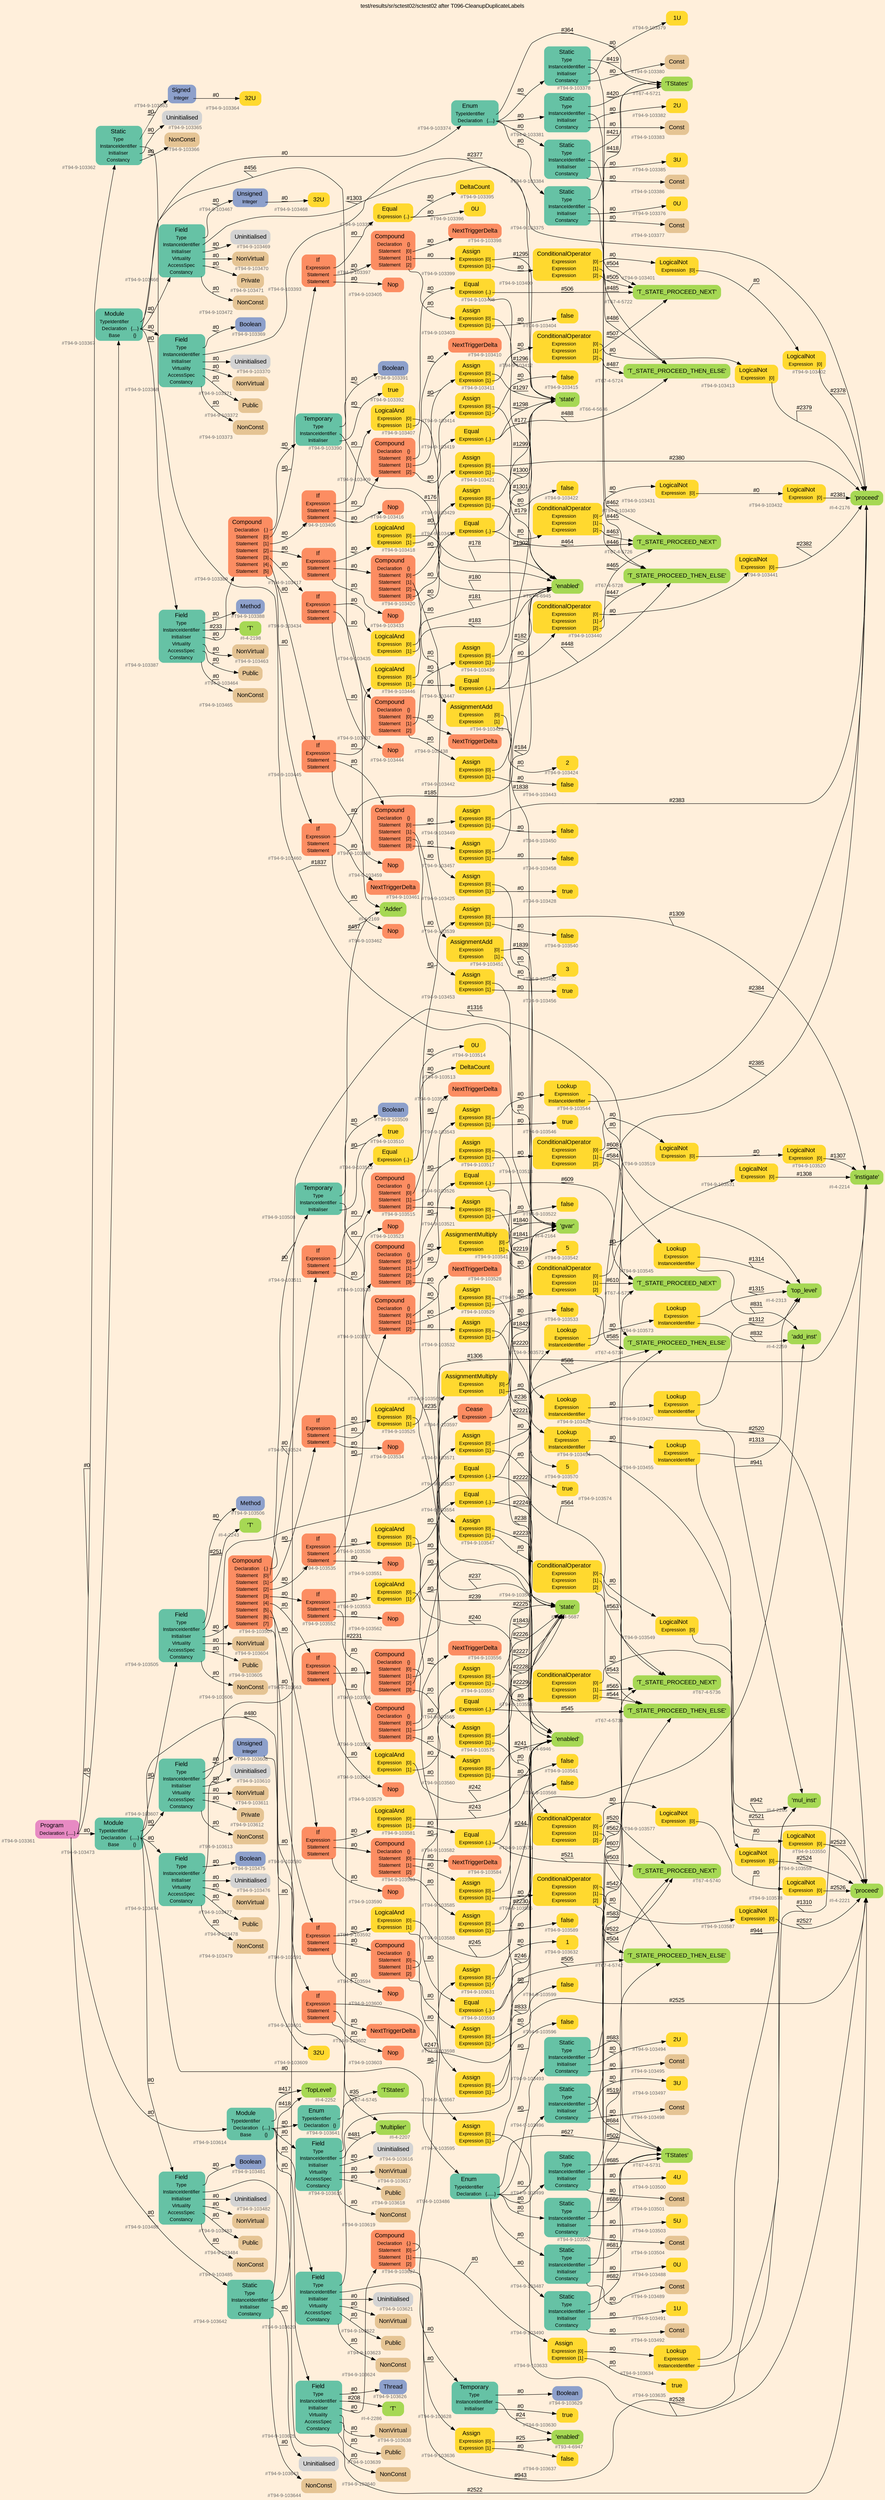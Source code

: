 digraph "test/results/sr/sctest02/sctest02 after T096-CleanupDuplicateLabels" {
label = "test/results/sr/sctest02/sctest02 after T096-CleanupDuplicateLabels"
labelloc = t
graph [
    rankdir = "LR"
    ranksep = 0.3
    bgcolor = antiquewhite1
    color = black
    fontcolor = black
    fontname = "Arial"
];
node [
    fontname = "Arial"
];
edge [
    fontname = "Arial"
];

// -------------------- node figure --------------------
// -------- block #T94-9-103361 ----------
"#T94-9-103361" [
    fillcolor = "/set28/4"
    xlabel = "#T94-9-103361"
    fontsize = "12"
    fontcolor = grey40
    shape = "plaintext"
    label = <<TABLE BORDER="0" CELLBORDER="0" CELLSPACING="0">
     <TR><TD><FONT COLOR="black" POINT-SIZE="15">Program</FONT></TD></TR>
     <TR><TD><FONT COLOR="black" POINT-SIZE="12">Declaration</FONT></TD><TD PORT="port0"><FONT COLOR="black" POINT-SIZE="12">{.....}</FONT></TD></TR>
    </TABLE>>
    style = "rounded,filled"
];

// -------- block #T94-9-103362 ----------
"#T94-9-103362" [
    fillcolor = "/set28/1"
    xlabel = "#T94-9-103362"
    fontsize = "12"
    fontcolor = grey40
    shape = "plaintext"
    label = <<TABLE BORDER="0" CELLBORDER="0" CELLSPACING="0">
     <TR><TD><FONT COLOR="black" POINT-SIZE="15">Static</FONT></TD></TR>
     <TR><TD><FONT COLOR="black" POINT-SIZE="12">Type</FONT></TD><TD PORT="port0"></TD></TR>
     <TR><TD><FONT COLOR="black" POINT-SIZE="12">InstanceIdentifier</FONT></TD><TD PORT="port1"></TD></TR>
     <TR><TD><FONT COLOR="black" POINT-SIZE="12">Initialiser</FONT></TD><TD PORT="port2"></TD></TR>
     <TR><TD><FONT COLOR="black" POINT-SIZE="12">Constancy</FONT></TD><TD PORT="port3"></TD></TR>
    </TABLE>>
    style = "rounded,filled"
];

// -------- block #T94-9-103363 ----------
"#T94-9-103363" [
    fillcolor = "/set28/3"
    xlabel = "#T94-9-103363"
    fontsize = "12"
    fontcolor = grey40
    shape = "plaintext"
    label = <<TABLE BORDER="0" CELLBORDER="0" CELLSPACING="0">
     <TR><TD><FONT COLOR="black" POINT-SIZE="15">Signed</FONT></TD></TR>
     <TR><TD><FONT COLOR="black" POINT-SIZE="12">Integer</FONT></TD><TD PORT="port0"></TD></TR>
    </TABLE>>
    style = "rounded,filled"
];

// -------- block #T94-9-103364 ----------
"#T94-9-103364" [
    fillcolor = "/set28/6"
    xlabel = "#T94-9-103364"
    fontsize = "12"
    fontcolor = grey40
    shape = "plaintext"
    label = <<TABLE BORDER="0" CELLBORDER="0" CELLSPACING="0">
     <TR><TD><FONT COLOR="black" POINT-SIZE="15">32U</FONT></TD></TR>
    </TABLE>>
    style = "rounded,filled"
];

// -------- block #I-4-2164 ----------
"#I-4-2164" [
    fillcolor = "/set28/5"
    xlabel = "#I-4-2164"
    fontsize = "12"
    fontcolor = grey40
    shape = "plaintext"
    label = <<TABLE BORDER="0" CELLBORDER="0" CELLSPACING="0">
     <TR><TD><FONT COLOR="black" POINT-SIZE="15">'gvar'</FONT></TD></TR>
    </TABLE>>
    style = "rounded,filled"
];

// -------- block #T94-9-103365 ----------
"#T94-9-103365" [
    xlabel = "#T94-9-103365"
    fontsize = "12"
    fontcolor = grey40
    shape = "plaintext"
    label = <<TABLE BORDER="0" CELLBORDER="0" CELLSPACING="0">
     <TR><TD><FONT COLOR="black" POINT-SIZE="15">Uninitialised</FONT></TD></TR>
    </TABLE>>
    style = "rounded,filled"
];

// -------- block #T94-9-103366 ----------
"#T94-9-103366" [
    fillcolor = "/set28/7"
    xlabel = "#T94-9-103366"
    fontsize = "12"
    fontcolor = grey40
    shape = "plaintext"
    label = <<TABLE BORDER="0" CELLBORDER="0" CELLSPACING="0">
     <TR><TD><FONT COLOR="black" POINT-SIZE="15">NonConst</FONT></TD></TR>
    </TABLE>>
    style = "rounded,filled"
];

// -------- block #T94-9-103367 ----------
"#T94-9-103367" [
    fillcolor = "/set28/1"
    xlabel = "#T94-9-103367"
    fontsize = "12"
    fontcolor = grey40
    shape = "plaintext"
    label = <<TABLE BORDER="0" CELLBORDER="0" CELLSPACING="0">
     <TR><TD><FONT COLOR="black" POINT-SIZE="15">Module</FONT></TD></TR>
     <TR><TD><FONT COLOR="black" POINT-SIZE="12">TypeIdentifier</FONT></TD><TD PORT="port0"></TD></TR>
     <TR><TD><FONT COLOR="black" POINT-SIZE="12">Declaration</FONT></TD><TD PORT="port1"><FONT COLOR="black" POINT-SIZE="12">{....}</FONT></TD></TR>
     <TR><TD><FONT COLOR="black" POINT-SIZE="12">Base</FONT></TD><TD PORT="port2"><FONT COLOR="black" POINT-SIZE="12">{}</FONT></TD></TR>
    </TABLE>>
    style = "rounded,filled"
];

// -------- block #I-4-2169 ----------
"#I-4-2169" [
    fillcolor = "/set28/5"
    xlabel = "#I-4-2169"
    fontsize = "12"
    fontcolor = grey40
    shape = "plaintext"
    label = <<TABLE BORDER="0" CELLBORDER="0" CELLSPACING="0">
     <TR><TD><FONT COLOR="black" POINT-SIZE="15">'Adder'</FONT></TD></TR>
    </TABLE>>
    style = "rounded,filled"
];

// -------- block #T94-9-103368 ----------
"#T94-9-103368" [
    fillcolor = "/set28/1"
    xlabel = "#T94-9-103368"
    fontsize = "12"
    fontcolor = grey40
    shape = "plaintext"
    label = <<TABLE BORDER="0" CELLBORDER="0" CELLSPACING="0">
     <TR><TD><FONT COLOR="black" POINT-SIZE="15">Field</FONT></TD></TR>
     <TR><TD><FONT COLOR="black" POINT-SIZE="12">Type</FONT></TD><TD PORT="port0"></TD></TR>
     <TR><TD><FONT COLOR="black" POINT-SIZE="12">InstanceIdentifier</FONT></TD><TD PORT="port1"></TD></TR>
     <TR><TD><FONT COLOR="black" POINT-SIZE="12">Initialiser</FONT></TD><TD PORT="port2"></TD></TR>
     <TR><TD><FONT COLOR="black" POINT-SIZE="12">Virtuality</FONT></TD><TD PORT="port3"></TD></TR>
     <TR><TD><FONT COLOR="black" POINT-SIZE="12">AccessSpec</FONT></TD><TD PORT="port4"></TD></TR>
     <TR><TD><FONT COLOR="black" POINT-SIZE="12">Constancy</FONT></TD><TD PORT="port5"></TD></TR>
    </TABLE>>
    style = "rounded,filled"
];

// -------- block #T94-9-103369 ----------
"#T94-9-103369" [
    fillcolor = "/set28/3"
    xlabel = "#T94-9-103369"
    fontsize = "12"
    fontcolor = grey40
    shape = "plaintext"
    label = <<TABLE BORDER="0" CELLBORDER="0" CELLSPACING="0">
     <TR><TD><FONT COLOR="black" POINT-SIZE="15">Boolean</FONT></TD></TR>
    </TABLE>>
    style = "rounded,filled"
];

// -------- block #I-4-2176 ----------
"#I-4-2176" [
    fillcolor = "/set28/5"
    xlabel = "#I-4-2176"
    fontsize = "12"
    fontcolor = grey40
    shape = "plaintext"
    label = <<TABLE BORDER="0" CELLBORDER="0" CELLSPACING="0">
     <TR><TD><FONT COLOR="black" POINT-SIZE="15">'proceed'</FONT></TD></TR>
    </TABLE>>
    style = "rounded,filled"
];

// -------- block #T94-9-103370 ----------
"#T94-9-103370" [
    xlabel = "#T94-9-103370"
    fontsize = "12"
    fontcolor = grey40
    shape = "plaintext"
    label = <<TABLE BORDER="0" CELLBORDER="0" CELLSPACING="0">
     <TR><TD><FONT COLOR="black" POINT-SIZE="15">Uninitialised</FONT></TD></TR>
    </TABLE>>
    style = "rounded,filled"
];

// -------- block #T94-9-103371 ----------
"#T94-9-103371" [
    fillcolor = "/set28/7"
    xlabel = "#T94-9-103371"
    fontsize = "12"
    fontcolor = grey40
    shape = "plaintext"
    label = <<TABLE BORDER="0" CELLBORDER="0" CELLSPACING="0">
     <TR><TD><FONT COLOR="black" POINT-SIZE="15">NonVirtual</FONT></TD></TR>
    </TABLE>>
    style = "rounded,filled"
];

// -------- block #T94-9-103372 ----------
"#T94-9-103372" [
    fillcolor = "/set28/7"
    xlabel = "#T94-9-103372"
    fontsize = "12"
    fontcolor = grey40
    shape = "plaintext"
    label = <<TABLE BORDER="0" CELLBORDER="0" CELLSPACING="0">
     <TR><TD><FONT COLOR="black" POINT-SIZE="15">Public</FONT></TD></TR>
    </TABLE>>
    style = "rounded,filled"
];

// -------- block #T94-9-103373 ----------
"#T94-9-103373" [
    fillcolor = "/set28/7"
    xlabel = "#T94-9-103373"
    fontsize = "12"
    fontcolor = grey40
    shape = "plaintext"
    label = <<TABLE BORDER="0" CELLBORDER="0" CELLSPACING="0">
     <TR><TD><FONT COLOR="black" POINT-SIZE="15">NonConst</FONT></TD></TR>
    </TABLE>>
    style = "rounded,filled"
];

// -------- block #T94-9-103374 ----------
"#T94-9-103374" [
    fillcolor = "/set28/1"
    xlabel = "#T94-9-103374"
    fontsize = "12"
    fontcolor = grey40
    shape = "plaintext"
    label = <<TABLE BORDER="0" CELLBORDER="0" CELLSPACING="0">
     <TR><TD><FONT COLOR="black" POINT-SIZE="15">Enum</FONT></TD></TR>
     <TR><TD><FONT COLOR="black" POINT-SIZE="12">TypeIdentifier</FONT></TD><TD PORT="port0"></TD></TR>
     <TR><TD><FONT COLOR="black" POINT-SIZE="12">Declaration</FONT></TD><TD PORT="port1"><FONT COLOR="black" POINT-SIZE="12">{....}</FONT></TD></TR>
    </TABLE>>
    style = "rounded,filled"
];

// -------- block #T67-4-5721 ----------
"#T67-4-5721" [
    fillcolor = "/set28/5"
    xlabel = "#T67-4-5721"
    fontsize = "12"
    fontcolor = grey40
    shape = "plaintext"
    label = <<TABLE BORDER="0" CELLBORDER="0" CELLSPACING="0">
     <TR><TD><FONT COLOR="black" POINT-SIZE="15">'TStates'</FONT></TD></TR>
    </TABLE>>
    style = "rounded,filled"
];

// -------- block #T94-9-103375 ----------
"#T94-9-103375" [
    fillcolor = "/set28/1"
    xlabel = "#T94-9-103375"
    fontsize = "12"
    fontcolor = grey40
    shape = "plaintext"
    label = <<TABLE BORDER="0" CELLBORDER="0" CELLSPACING="0">
     <TR><TD><FONT COLOR="black" POINT-SIZE="15">Static</FONT></TD></TR>
     <TR><TD><FONT COLOR="black" POINT-SIZE="12">Type</FONT></TD><TD PORT="port0"></TD></TR>
     <TR><TD><FONT COLOR="black" POINT-SIZE="12">InstanceIdentifier</FONT></TD><TD PORT="port1"></TD></TR>
     <TR><TD><FONT COLOR="black" POINT-SIZE="12">Initialiser</FONT></TD><TD PORT="port2"></TD></TR>
     <TR><TD><FONT COLOR="black" POINT-SIZE="12">Constancy</FONT></TD><TD PORT="port3"></TD></TR>
    </TABLE>>
    style = "rounded,filled"
];

// -------- block #T67-4-5722 ----------
"#T67-4-5722" [
    fillcolor = "/set28/5"
    xlabel = "#T67-4-5722"
    fontsize = "12"
    fontcolor = grey40
    shape = "plaintext"
    label = <<TABLE BORDER="0" CELLBORDER="0" CELLSPACING="0">
     <TR><TD><FONT COLOR="black" POINT-SIZE="15">'T_STATE_PROCEED_NEXT'</FONT></TD></TR>
    </TABLE>>
    style = "rounded,filled"
];

// -------- block #T94-9-103376 ----------
"#T94-9-103376" [
    fillcolor = "/set28/6"
    xlabel = "#T94-9-103376"
    fontsize = "12"
    fontcolor = grey40
    shape = "plaintext"
    label = <<TABLE BORDER="0" CELLBORDER="0" CELLSPACING="0">
     <TR><TD><FONT COLOR="black" POINT-SIZE="15">0U</FONT></TD></TR>
    </TABLE>>
    style = "rounded,filled"
];

// -------- block #T94-9-103377 ----------
"#T94-9-103377" [
    fillcolor = "/set28/7"
    xlabel = "#T94-9-103377"
    fontsize = "12"
    fontcolor = grey40
    shape = "plaintext"
    label = <<TABLE BORDER="0" CELLBORDER="0" CELLSPACING="0">
     <TR><TD><FONT COLOR="black" POINT-SIZE="15">Const</FONT></TD></TR>
    </TABLE>>
    style = "rounded,filled"
];

// -------- block #T94-9-103378 ----------
"#T94-9-103378" [
    fillcolor = "/set28/1"
    xlabel = "#T94-9-103378"
    fontsize = "12"
    fontcolor = grey40
    shape = "plaintext"
    label = <<TABLE BORDER="0" CELLBORDER="0" CELLSPACING="0">
     <TR><TD><FONT COLOR="black" POINT-SIZE="15">Static</FONT></TD></TR>
     <TR><TD><FONT COLOR="black" POINT-SIZE="12">Type</FONT></TD><TD PORT="port0"></TD></TR>
     <TR><TD><FONT COLOR="black" POINT-SIZE="12">InstanceIdentifier</FONT></TD><TD PORT="port1"></TD></TR>
     <TR><TD><FONT COLOR="black" POINT-SIZE="12">Initialiser</FONT></TD><TD PORT="port2"></TD></TR>
     <TR><TD><FONT COLOR="black" POINT-SIZE="12">Constancy</FONT></TD><TD PORT="port3"></TD></TR>
    </TABLE>>
    style = "rounded,filled"
];

// -------- block #T67-4-5724 ----------
"#T67-4-5724" [
    fillcolor = "/set28/5"
    xlabel = "#T67-4-5724"
    fontsize = "12"
    fontcolor = grey40
    shape = "plaintext"
    label = <<TABLE BORDER="0" CELLBORDER="0" CELLSPACING="0">
     <TR><TD><FONT COLOR="black" POINT-SIZE="15">'T_STATE_PROCEED_THEN_ELSE'</FONT></TD></TR>
    </TABLE>>
    style = "rounded,filled"
];

// -------- block #T94-9-103379 ----------
"#T94-9-103379" [
    fillcolor = "/set28/6"
    xlabel = "#T94-9-103379"
    fontsize = "12"
    fontcolor = grey40
    shape = "plaintext"
    label = <<TABLE BORDER="0" CELLBORDER="0" CELLSPACING="0">
     <TR><TD><FONT COLOR="black" POINT-SIZE="15">1U</FONT></TD></TR>
    </TABLE>>
    style = "rounded,filled"
];

// -------- block #T94-9-103380 ----------
"#T94-9-103380" [
    fillcolor = "/set28/7"
    xlabel = "#T94-9-103380"
    fontsize = "12"
    fontcolor = grey40
    shape = "plaintext"
    label = <<TABLE BORDER="0" CELLBORDER="0" CELLSPACING="0">
     <TR><TD><FONT COLOR="black" POINT-SIZE="15">Const</FONT></TD></TR>
    </TABLE>>
    style = "rounded,filled"
];

// -------- block #T94-9-103381 ----------
"#T94-9-103381" [
    fillcolor = "/set28/1"
    xlabel = "#T94-9-103381"
    fontsize = "12"
    fontcolor = grey40
    shape = "plaintext"
    label = <<TABLE BORDER="0" CELLBORDER="0" CELLSPACING="0">
     <TR><TD><FONT COLOR="black" POINT-SIZE="15">Static</FONT></TD></TR>
     <TR><TD><FONT COLOR="black" POINT-SIZE="12">Type</FONT></TD><TD PORT="port0"></TD></TR>
     <TR><TD><FONT COLOR="black" POINT-SIZE="12">InstanceIdentifier</FONT></TD><TD PORT="port1"></TD></TR>
     <TR><TD><FONT COLOR="black" POINT-SIZE="12">Initialiser</FONT></TD><TD PORT="port2"></TD></TR>
     <TR><TD><FONT COLOR="black" POINT-SIZE="12">Constancy</FONT></TD><TD PORT="port3"></TD></TR>
    </TABLE>>
    style = "rounded,filled"
];

// -------- block #T67-4-5726 ----------
"#T67-4-5726" [
    fillcolor = "/set28/5"
    xlabel = "#T67-4-5726"
    fontsize = "12"
    fontcolor = grey40
    shape = "plaintext"
    label = <<TABLE BORDER="0" CELLBORDER="0" CELLSPACING="0">
     <TR><TD><FONT COLOR="black" POINT-SIZE="15">'T_STATE_PROCEED_NEXT'</FONT></TD></TR>
    </TABLE>>
    style = "rounded,filled"
];

// -------- block #T94-9-103382 ----------
"#T94-9-103382" [
    fillcolor = "/set28/6"
    xlabel = "#T94-9-103382"
    fontsize = "12"
    fontcolor = grey40
    shape = "plaintext"
    label = <<TABLE BORDER="0" CELLBORDER="0" CELLSPACING="0">
     <TR><TD><FONT COLOR="black" POINT-SIZE="15">2U</FONT></TD></TR>
    </TABLE>>
    style = "rounded,filled"
];

// -------- block #T94-9-103383 ----------
"#T94-9-103383" [
    fillcolor = "/set28/7"
    xlabel = "#T94-9-103383"
    fontsize = "12"
    fontcolor = grey40
    shape = "plaintext"
    label = <<TABLE BORDER="0" CELLBORDER="0" CELLSPACING="0">
     <TR><TD><FONT COLOR="black" POINT-SIZE="15">Const</FONT></TD></TR>
    </TABLE>>
    style = "rounded,filled"
];

// -------- block #T94-9-103384 ----------
"#T94-9-103384" [
    fillcolor = "/set28/1"
    xlabel = "#T94-9-103384"
    fontsize = "12"
    fontcolor = grey40
    shape = "plaintext"
    label = <<TABLE BORDER="0" CELLBORDER="0" CELLSPACING="0">
     <TR><TD><FONT COLOR="black" POINT-SIZE="15">Static</FONT></TD></TR>
     <TR><TD><FONT COLOR="black" POINT-SIZE="12">Type</FONT></TD><TD PORT="port0"></TD></TR>
     <TR><TD><FONT COLOR="black" POINT-SIZE="12">InstanceIdentifier</FONT></TD><TD PORT="port1"></TD></TR>
     <TR><TD><FONT COLOR="black" POINT-SIZE="12">Initialiser</FONT></TD><TD PORT="port2"></TD></TR>
     <TR><TD><FONT COLOR="black" POINT-SIZE="12">Constancy</FONT></TD><TD PORT="port3"></TD></TR>
    </TABLE>>
    style = "rounded,filled"
];

// -------- block #T67-4-5728 ----------
"#T67-4-5728" [
    fillcolor = "/set28/5"
    xlabel = "#T67-4-5728"
    fontsize = "12"
    fontcolor = grey40
    shape = "plaintext"
    label = <<TABLE BORDER="0" CELLBORDER="0" CELLSPACING="0">
     <TR><TD><FONT COLOR="black" POINT-SIZE="15">'T_STATE_PROCEED_THEN_ELSE'</FONT></TD></TR>
    </TABLE>>
    style = "rounded,filled"
];

// -------- block #T94-9-103385 ----------
"#T94-9-103385" [
    fillcolor = "/set28/6"
    xlabel = "#T94-9-103385"
    fontsize = "12"
    fontcolor = grey40
    shape = "plaintext"
    label = <<TABLE BORDER="0" CELLBORDER="0" CELLSPACING="0">
     <TR><TD><FONT COLOR="black" POINT-SIZE="15">3U</FONT></TD></TR>
    </TABLE>>
    style = "rounded,filled"
];

// -------- block #T94-9-103386 ----------
"#T94-9-103386" [
    fillcolor = "/set28/7"
    xlabel = "#T94-9-103386"
    fontsize = "12"
    fontcolor = grey40
    shape = "plaintext"
    label = <<TABLE BORDER="0" CELLBORDER="0" CELLSPACING="0">
     <TR><TD><FONT COLOR="black" POINT-SIZE="15">Const</FONT></TD></TR>
    </TABLE>>
    style = "rounded,filled"
];

// -------- block #T94-9-103387 ----------
"#T94-9-103387" [
    fillcolor = "/set28/1"
    xlabel = "#T94-9-103387"
    fontsize = "12"
    fontcolor = grey40
    shape = "plaintext"
    label = <<TABLE BORDER="0" CELLBORDER="0" CELLSPACING="0">
     <TR><TD><FONT COLOR="black" POINT-SIZE="15">Field</FONT></TD></TR>
     <TR><TD><FONT COLOR="black" POINT-SIZE="12">Type</FONT></TD><TD PORT="port0"></TD></TR>
     <TR><TD><FONT COLOR="black" POINT-SIZE="12">InstanceIdentifier</FONT></TD><TD PORT="port1"></TD></TR>
     <TR><TD><FONT COLOR="black" POINT-SIZE="12">Initialiser</FONT></TD><TD PORT="port2"></TD></TR>
     <TR><TD><FONT COLOR="black" POINT-SIZE="12">Virtuality</FONT></TD><TD PORT="port3"></TD></TR>
     <TR><TD><FONT COLOR="black" POINT-SIZE="12">AccessSpec</FONT></TD><TD PORT="port4"></TD></TR>
     <TR><TD><FONT COLOR="black" POINT-SIZE="12">Constancy</FONT></TD><TD PORT="port5"></TD></TR>
    </TABLE>>
    style = "rounded,filled"
];

// -------- block #T94-9-103388 ----------
"#T94-9-103388" [
    fillcolor = "/set28/3"
    xlabel = "#T94-9-103388"
    fontsize = "12"
    fontcolor = grey40
    shape = "plaintext"
    label = <<TABLE BORDER="0" CELLBORDER="0" CELLSPACING="0">
     <TR><TD><FONT COLOR="black" POINT-SIZE="15">Method</FONT></TD></TR>
    </TABLE>>
    style = "rounded,filled"
];

// -------- block #I-4-2198 ----------
"#I-4-2198" [
    fillcolor = "/set28/5"
    xlabel = "#I-4-2198"
    fontsize = "12"
    fontcolor = grey40
    shape = "plaintext"
    label = <<TABLE BORDER="0" CELLBORDER="0" CELLSPACING="0">
     <TR><TD><FONT COLOR="black" POINT-SIZE="15">'T'</FONT></TD></TR>
    </TABLE>>
    style = "rounded,filled"
];

// -------- block #T94-9-103389 ----------
"#T94-9-103389" [
    fillcolor = "/set28/2"
    xlabel = "#T94-9-103389"
    fontsize = "12"
    fontcolor = grey40
    shape = "plaintext"
    label = <<TABLE BORDER="0" CELLBORDER="0" CELLSPACING="0">
     <TR><TD><FONT COLOR="black" POINT-SIZE="15">Compound</FONT></TD></TR>
     <TR><TD><FONT COLOR="black" POINT-SIZE="12">Declaration</FONT></TD><TD PORT="port0"><FONT COLOR="black" POINT-SIZE="12">{.}</FONT></TD></TR>
     <TR><TD><FONT COLOR="black" POINT-SIZE="12">Statement</FONT></TD><TD PORT="port1"><FONT COLOR="black" POINT-SIZE="12">[0]</FONT></TD></TR>
     <TR><TD><FONT COLOR="black" POINT-SIZE="12">Statement</FONT></TD><TD PORT="port2"><FONT COLOR="black" POINT-SIZE="12">[1]</FONT></TD></TR>
     <TR><TD><FONT COLOR="black" POINT-SIZE="12">Statement</FONT></TD><TD PORT="port3"><FONT COLOR="black" POINT-SIZE="12">[2]</FONT></TD></TR>
     <TR><TD><FONT COLOR="black" POINT-SIZE="12">Statement</FONT></TD><TD PORT="port4"><FONT COLOR="black" POINT-SIZE="12">[3]</FONT></TD></TR>
     <TR><TD><FONT COLOR="black" POINT-SIZE="12">Statement</FONT></TD><TD PORT="port5"><FONT COLOR="black" POINT-SIZE="12">[4]</FONT></TD></TR>
     <TR><TD><FONT COLOR="black" POINT-SIZE="12">Statement</FONT></TD><TD PORT="port6"><FONT COLOR="black" POINT-SIZE="12">[5]</FONT></TD></TR>
    </TABLE>>
    style = "rounded,filled"
];

// -------- block #T94-9-103390 ----------
"#T94-9-103390" [
    fillcolor = "/set28/1"
    xlabel = "#T94-9-103390"
    fontsize = "12"
    fontcolor = grey40
    shape = "plaintext"
    label = <<TABLE BORDER="0" CELLBORDER="0" CELLSPACING="0">
     <TR><TD><FONT COLOR="black" POINT-SIZE="15">Temporary</FONT></TD></TR>
     <TR><TD><FONT COLOR="black" POINT-SIZE="12">Type</FONT></TD><TD PORT="port0"></TD></TR>
     <TR><TD><FONT COLOR="black" POINT-SIZE="12">InstanceIdentifier</FONT></TD><TD PORT="port1"></TD></TR>
     <TR><TD><FONT COLOR="black" POINT-SIZE="12">Initialiser</FONT></TD><TD PORT="port2"></TD></TR>
    </TABLE>>
    style = "rounded,filled"
];

// -------- block #T94-9-103391 ----------
"#T94-9-103391" [
    fillcolor = "/set28/3"
    xlabel = "#T94-9-103391"
    fontsize = "12"
    fontcolor = grey40
    shape = "plaintext"
    label = <<TABLE BORDER="0" CELLBORDER="0" CELLSPACING="0">
     <TR><TD><FONT COLOR="black" POINT-SIZE="15">Boolean</FONT></TD></TR>
    </TABLE>>
    style = "rounded,filled"
];

// -------- block #T93-4-6945 ----------
"#T93-4-6945" [
    fillcolor = "/set28/5"
    xlabel = "#T93-4-6945"
    fontsize = "12"
    fontcolor = grey40
    shape = "plaintext"
    label = <<TABLE BORDER="0" CELLBORDER="0" CELLSPACING="0">
     <TR><TD><FONT COLOR="black" POINT-SIZE="15">'enabled'</FONT></TD></TR>
    </TABLE>>
    style = "rounded,filled"
];

// -------- block #T94-9-103392 ----------
"#T94-9-103392" [
    fillcolor = "/set28/6"
    xlabel = "#T94-9-103392"
    fontsize = "12"
    fontcolor = grey40
    shape = "plaintext"
    label = <<TABLE BORDER="0" CELLBORDER="0" CELLSPACING="0">
     <TR><TD><FONT COLOR="black" POINT-SIZE="15">true</FONT></TD></TR>
    </TABLE>>
    style = "rounded,filled"
];

// -------- block #T94-9-103393 ----------
"#T94-9-103393" [
    fillcolor = "/set28/2"
    xlabel = "#T94-9-103393"
    fontsize = "12"
    fontcolor = grey40
    shape = "plaintext"
    label = <<TABLE BORDER="0" CELLBORDER="0" CELLSPACING="0">
     <TR><TD><FONT COLOR="black" POINT-SIZE="15">If</FONT></TD></TR>
     <TR><TD><FONT COLOR="black" POINT-SIZE="12">Expression</FONT></TD><TD PORT="port0"></TD></TR>
     <TR><TD><FONT COLOR="black" POINT-SIZE="12">Statement</FONT></TD><TD PORT="port1"></TD></TR>
     <TR><TD><FONT COLOR="black" POINT-SIZE="12">Statement</FONT></TD><TD PORT="port2"></TD></TR>
    </TABLE>>
    style = "rounded,filled"
];

// -------- block #T94-9-103394 ----------
"#T94-9-103394" [
    fillcolor = "/set28/6"
    xlabel = "#T94-9-103394"
    fontsize = "12"
    fontcolor = grey40
    shape = "plaintext"
    label = <<TABLE BORDER="0" CELLBORDER="0" CELLSPACING="0">
     <TR><TD><FONT COLOR="black" POINT-SIZE="15">Equal</FONT></TD></TR>
     <TR><TD><FONT COLOR="black" POINT-SIZE="12">Expression</FONT></TD><TD PORT="port0"><FONT COLOR="black" POINT-SIZE="12">{..}</FONT></TD></TR>
    </TABLE>>
    style = "rounded,filled"
];

// -------- block #T94-9-103395 ----------
"#T94-9-103395" [
    fillcolor = "/set28/6"
    xlabel = "#T94-9-103395"
    fontsize = "12"
    fontcolor = grey40
    shape = "plaintext"
    label = <<TABLE BORDER="0" CELLBORDER="0" CELLSPACING="0">
     <TR><TD><FONT COLOR="black" POINT-SIZE="15">DeltaCount</FONT></TD></TR>
    </TABLE>>
    style = "rounded,filled"
];

// -------- block #T94-9-103396 ----------
"#T94-9-103396" [
    fillcolor = "/set28/6"
    xlabel = "#T94-9-103396"
    fontsize = "12"
    fontcolor = grey40
    shape = "plaintext"
    label = <<TABLE BORDER="0" CELLBORDER="0" CELLSPACING="0">
     <TR><TD><FONT COLOR="black" POINT-SIZE="15">0U</FONT></TD></TR>
    </TABLE>>
    style = "rounded,filled"
];

// -------- block #T94-9-103397 ----------
"#T94-9-103397" [
    fillcolor = "/set28/2"
    xlabel = "#T94-9-103397"
    fontsize = "12"
    fontcolor = grey40
    shape = "plaintext"
    label = <<TABLE BORDER="0" CELLBORDER="0" CELLSPACING="0">
     <TR><TD><FONT COLOR="black" POINT-SIZE="15">Compound</FONT></TD></TR>
     <TR><TD><FONT COLOR="black" POINT-SIZE="12">Declaration</FONT></TD><TD PORT="port0"><FONT COLOR="black" POINT-SIZE="12">{}</FONT></TD></TR>
     <TR><TD><FONT COLOR="black" POINT-SIZE="12">Statement</FONT></TD><TD PORT="port1"><FONT COLOR="black" POINT-SIZE="12">[0]</FONT></TD></TR>
     <TR><TD><FONT COLOR="black" POINT-SIZE="12">Statement</FONT></TD><TD PORT="port2"><FONT COLOR="black" POINT-SIZE="12">[1]</FONT></TD></TR>
     <TR><TD><FONT COLOR="black" POINT-SIZE="12">Statement</FONT></TD><TD PORT="port3"><FONT COLOR="black" POINT-SIZE="12">[2]</FONT></TD></TR>
    </TABLE>>
    style = "rounded,filled"
];

// -------- block #T94-9-103398 ----------
"#T94-9-103398" [
    fillcolor = "/set28/2"
    xlabel = "#T94-9-103398"
    fontsize = "12"
    fontcolor = grey40
    shape = "plaintext"
    label = <<TABLE BORDER="0" CELLBORDER="0" CELLSPACING="0">
     <TR><TD><FONT COLOR="black" POINT-SIZE="15">NextTriggerDelta</FONT></TD></TR>
    </TABLE>>
    style = "rounded,filled"
];

// -------- block #T94-9-103399 ----------
"#T94-9-103399" [
    fillcolor = "/set28/6"
    xlabel = "#T94-9-103399"
    fontsize = "12"
    fontcolor = grey40
    shape = "plaintext"
    label = <<TABLE BORDER="0" CELLBORDER="0" CELLSPACING="0">
     <TR><TD><FONT COLOR="black" POINT-SIZE="15">Assign</FONT></TD></TR>
     <TR><TD><FONT COLOR="black" POINT-SIZE="12">Expression</FONT></TD><TD PORT="port0"><FONT COLOR="black" POINT-SIZE="12">[0]</FONT></TD></TR>
     <TR><TD><FONT COLOR="black" POINT-SIZE="12">Expression</FONT></TD><TD PORT="port1"><FONT COLOR="black" POINT-SIZE="12">[1]</FONT></TD></TR>
    </TABLE>>
    style = "rounded,filled"
];

// -------- block #T66-4-5686 ----------
"#T66-4-5686" [
    fillcolor = "/set28/5"
    xlabel = "#T66-4-5686"
    fontsize = "12"
    fontcolor = grey40
    shape = "plaintext"
    label = <<TABLE BORDER="0" CELLBORDER="0" CELLSPACING="0">
     <TR><TD><FONT COLOR="black" POINT-SIZE="15">'state'</FONT></TD></TR>
    </TABLE>>
    style = "rounded,filled"
];

// -------- block #T94-9-103400 ----------
"#T94-9-103400" [
    fillcolor = "/set28/6"
    xlabel = "#T94-9-103400"
    fontsize = "12"
    fontcolor = grey40
    shape = "plaintext"
    label = <<TABLE BORDER="0" CELLBORDER="0" CELLSPACING="0">
     <TR><TD><FONT COLOR="black" POINT-SIZE="15">ConditionalOperator</FONT></TD></TR>
     <TR><TD><FONT COLOR="black" POINT-SIZE="12">Expression</FONT></TD><TD PORT="port0"><FONT COLOR="black" POINT-SIZE="12">[0]</FONT></TD></TR>
     <TR><TD><FONT COLOR="black" POINT-SIZE="12">Expression</FONT></TD><TD PORT="port1"><FONT COLOR="black" POINT-SIZE="12">[1]</FONT></TD></TR>
     <TR><TD><FONT COLOR="black" POINT-SIZE="12">Expression</FONT></TD><TD PORT="port2"><FONT COLOR="black" POINT-SIZE="12">[2]</FONT></TD></TR>
    </TABLE>>
    style = "rounded,filled"
];

// -------- block #T94-9-103401 ----------
"#T94-9-103401" [
    fillcolor = "/set28/6"
    xlabel = "#T94-9-103401"
    fontsize = "12"
    fontcolor = grey40
    shape = "plaintext"
    label = <<TABLE BORDER="0" CELLBORDER="0" CELLSPACING="0">
     <TR><TD><FONT COLOR="black" POINT-SIZE="15">LogicalNot</FONT></TD></TR>
     <TR><TD><FONT COLOR="black" POINT-SIZE="12">Expression</FONT></TD><TD PORT="port0"><FONT COLOR="black" POINT-SIZE="12">[0]</FONT></TD></TR>
    </TABLE>>
    style = "rounded,filled"
];

// -------- block #T94-9-103402 ----------
"#T94-9-103402" [
    fillcolor = "/set28/6"
    xlabel = "#T94-9-103402"
    fontsize = "12"
    fontcolor = grey40
    shape = "plaintext"
    label = <<TABLE BORDER="0" CELLBORDER="0" CELLSPACING="0">
     <TR><TD><FONT COLOR="black" POINT-SIZE="15">LogicalNot</FONT></TD></TR>
     <TR><TD><FONT COLOR="black" POINT-SIZE="12">Expression</FONT></TD><TD PORT="port0"><FONT COLOR="black" POINT-SIZE="12">[0]</FONT></TD></TR>
    </TABLE>>
    style = "rounded,filled"
];

// -------- block #T94-9-103403 ----------
"#T94-9-103403" [
    fillcolor = "/set28/6"
    xlabel = "#T94-9-103403"
    fontsize = "12"
    fontcolor = grey40
    shape = "plaintext"
    label = <<TABLE BORDER="0" CELLBORDER="0" CELLSPACING="0">
     <TR><TD><FONT COLOR="black" POINT-SIZE="15">Assign</FONT></TD></TR>
     <TR><TD><FONT COLOR="black" POINT-SIZE="12">Expression</FONT></TD><TD PORT="port0"><FONT COLOR="black" POINT-SIZE="12">[0]</FONT></TD></TR>
     <TR><TD><FONT COLOR="black" POINT-SIZE="12">Expression</FONT></TD><TD PORT="port1"><FONT COLOR="black" POINT-SIZE="12">[1]</FONT></TD></TR>
    </TABLE>>
    style = "rounded,filled"
];

// -------- block #T94-9-103404 ----------
"#T94-9-103404" [
    fillcolor = "/set28/6"
    xlabel = "#T94-9-103404"
    fontsize = "12"
    fontcolor = grey40
    shape = "plaintext"
    label = <<TABLE BORDER="0" CELLBORDER="0" CELLSPACING="0">
     <TR><TD><FONT COLOR="black" POINT-SIZE="15">false</FONT></TD></TR>
    </TABLE>>
    style = "rounded,filled"
];

// -------- block #T94-9-103405 ----------
"#T94-9-103405" [
    fillcolor = "/set28/2"
    xlabel = "#T94-9-103405"
    fontsize = "12"
    fontcolor = grey40
    shape = "plaintext"
    label = <<TABLE BORDER="0" CELLBORDER="0" CELLSPACING="0">
     <TR><TD><FONT COLOR="black" POINT-SIZE="15">Nop</FONT></TD></TR>
    </TABLE>>
    style = "rounded,filled"
];

// -------- block #T94-9-103406 ----------
"#T94-9-103406" [
    fillcolor = "/set28/2"
    xlabel = "#T94-9-103406"
    fontsize = "12"
    fontcolor = grey40
    shape = "plaintext"
    label = <<TABLE BORDER="0" CELLBORDER="0" CELLSPACING="0">
     <TR><TD><FONT COLOR="black" POINT-SIZE="15">If</FONT></TD></TR>
     <TR><TD><FONT COLOR="black" POINT-SIZE="12">Expression</FONT></TD><TD PORT="port0"></TD></TR>
     <TR><TD><FONT COLOR="black" POINT-SIZE="12">Statement</FONT></TD><TD PORT="port1"></TD></TR>
     <TR><TD><FONT COLOR="black" POINT-SIZE="12">Statement</FONT></TD><TD PORT="port2"></TD></TR>
    </TABLE>>
    style = "rounded,filled"
];

// -------- block #T94-9-103407 ----------
"#T94-9-103407" [
    fillcolor = "/set28/6"
    xlabel = "#T94-9-103407"
    fontsize = "12"
    fontcolor = grey40
    shape = "plaintext"
    label = <<TABLE BORDER="0" CELLBORDER="0" CELLSPACING="0">
     <TR><TD><FONT COLOR="black" POINT-SIZE="15">LogicalAnd</FONT></TD></TR>
     <TR><TD><FONT COLOR="black" POINT-SIZE="12">Expression</FONT></TD><TD PORT="port0"><FONT COLOR="black" POINT-SIZE="12">[0]</FONT></TD></TR>
     <TR><TD><FONT COLOR="black" POINT-SIZE="12">Expression</FONT></TD><TD PORT="port1"><FONT COLOR="black" POINT-SIZE="12">[1]</FONT></TD></TR>
    </TABLE>>
    style = "rounded,filled"
];

// -------- block #T94-9-103408 ----------
"#T94-9-103408" [
    fillcolor = "/set28/6"
    xlabel = "#T94-9-103408"
    fontsize = "12"
    fontcolor = grey40
    shape = "plaintext"
    label = <<TABLE BORDER="0" CELLBORDER="0" CELLSPACING="0">
     <TR><TD><FONT COLOR="black" POINT-SIZE="15">Equal</FONT></TD></TR>
     <TR><TD><FONT COLOR="black" POINT-SIZE="12">Expression</FONT></TD><TD PORT="port0"><FONT COLOR="black" POINT-SIZE="12">{..}</FONT></TD></TR>
    </TABLE>>
    style = "rounded,filled"
];

// -------- block #T94-9-103409 ----------
"#T94-9-103409" [
    fillcolor = "/set28/2"
    xlabel = "#T94-9-103409"
    fontsize = "12"
    fontcolor = grey40
    shape = "plaintext"
    label = <<TABLE BORDER="0" CELLBORDER="0" CELLSPACING="0">
     <TR><TD><FONT COLOR="black" POINT-SIZE="15">Compound</FONT></TD></TR>
     <TR><TD><FONT COLOR="black" POINT-SIZE="12">Declaration</FONT></TD><TD PORT="port0"><FONT COLOR="black" POINT-SIZE="12">{}</FONT></TD></TR>
     <TR><TD><FONT COLOR="black" POINT-SIZE="12">Statement</FONT></TD><TD PORT="port1"><FONT COLOR="black" POINT-SIZE="12">[0]</FONT></TD></TR>
     <TR><TD><FONT COLOR="black" POINT-SIZE="12">Statement</FONT></TD><TD PORT="port2"><FONT COLOR="black" POINT-SIZE="12">[1]</FONT></TD></TR>
     <TR><TD><FONT COLOR="black" POINT-SIZE="12">Statement</FONT></TD><TD PORT="port3"><FONT COLOR="black" POINT-SIZE="12">[2]</FONT></TD></TR>
    </TABLE>>
    style = "rounded,filled"
];

// -------- block #T94-9-103410 ----------
"#T94-9-103410" [
    fillcolor = "/set28/2"
    xlabel = "#T94-9-103410"
    fontsize = "12"
    fontcolor = grey40
    shape = "plaintext"
    label = <<TABLE BORDER="0" CELLBORDER="0" CELLSPACING="0">
     <TR><TD><FONT COLOR="black" POINT-SIZE="15">NextTriggerDelta</FONT></TD></TR>
    </TABLE>>
    style = "rounded,filled"
];

// -------- block #T94-9-103411 ----------
"#T94-9-103411" [
    fillcolor = "/set28/6"
    xlabel = "#T94-9-103411"
    fontsize = "12"
    fontcolor = grey40
    shape = "plaintext"
    label = <<TABLE BORDER="0" CELLBORDER="0" CELLSPACING="0">
     <TR><TD><FONT COLOR="black" POINT-SIZE="15">Assign</FONT></TD></TR>
     <TR><TD><FONT COLOR="black" POINT-SIZE="12">Expression</FONT></TD><TD PORT="port0"><FONT COLOR="black" POINT-SIZE="12">[0]</FONT></TD></TR>
     <TR><TD><FONT COLOR="black" POINT-SIZE="12">Expression</FONT></TD><TD PORT="port1"><FONT COLOR="black" POINT-SIZE="12">[1]</FONT></TD></TR>
    </TABLE>>
    style = "rounded,filled"
];

// -------- block #T94-9-103412 ----------
"#T94-9-103412" [
    fillcolor = "/set28/6"
    xlabel = "#T94-9-103412"
    fontsize = "12"
    fontcolor = grey40
    shape = "plaintext"
    label = <<TABLE BORDER="0" CELLBORDER="0" CELLSPACING="0">
     <TR><TD><FONT COLOR="black" POINT-SIZE="15">ConditionalOperator</FONT></TD></TR>
     <TR><TD><FONT COLOR="black" POINT-SIZE="12">Expression</FONT></TD><TD PORT="port0"><FONT COLOR="black" POINT-SIZE="12">[0]</FONT></TD></TR>
     <TR><TD><FONT COLOR="black" POINT-SIZE="12">Expression</FONT></TD><TD PORT="port1"><FONT COLOR="black" POINT-SIZE="12">[1]</FONT></TD></TR>
     <TR><TD><FONT COLOR="black" POINT-SIZE="12">Expression</FONT></TD><TD PORT="port2"><FONT COLOR="black" POINT-SIZE="12">[2]</FONT></TD></TR>
    </TABLE>>
    style = "rounded,filled"
];

// -------- block #T94-9-103413 ----------
"#T94-9-103413" [
    fillcolor = "/set28/6"
    xlabel = "#T94-9-103413"
    fontsize = "12"
    fontcolor = grey40
    shape = "plaintext"
    label = <<TABLE BORDER="0" CELLBORDER="0" CELLSPACING="0">
     <TR><TD><FONT COLOR="black" POINT-SIZE="15">LogicalNot</FONT></TD></TR>
     <TR><TD><FONT COLOR="black" POINT-SIZE="12">Expression</FONT></TD><TD PORT="port0"><FONT COLOR="black" POINT-SIZE="12">[0]</FONT></TD></TR>
    </TABLE>>
    style = "rounded,filled"
];

// -------- block #T94-9-103414 ----------
"#T94-9-103414" [
    fillcolor = "/set28/6"
    xlabel = "#T94-9-103414"
    fontsize = "12"
    fontcolor = grey40
    shape = "plaintext"
    label = <<TABLE BORDER="0" CELLBORDER="0" CELLSPACING="0">
     <TR><TD><FONT COLOR="black" POINT-SIZE="15">Assign</FONT></TD></TR>
     <TR><TD><FONT COLOR="black" POINT-SIZE="12">Expression</FONT></TD><TD PORT="port0"><FONT COLOR="black" POINT-SIZE="12">[0]</FONT></TD></TR>
     <TR><TD><FONT COLOR="black" POINT-SIZE="12">Expression</FONT></TD><TD PORT="port1"><FONT COLOR="black" POINT-SIZE="12">[1]</FONT></TD></TR>
    </TABLE>>
    style = "rounded,filled"
];

// -------- block #T94-9-103415 ----------
"#T94-9-103415" [
    fillcolor = "/set28/6"
    xlabel = "#T94-9-103415"
    fontsize = "12"
    fontcolor = grey40
    shape = "plaintext"
    label = <<TABLE BORDER="0" CELLBORDER="0" CELLSPACING="0">
     <TR><TD><FONT COLOR="black" POINT-SIZE="15">false</FONT></TD></TR>
    </TABLE>>
    style = "rounded,filled"
];

// -------- block #T94-9-103416 ----------
"#T94-9-103416" [
    fillcolor = "/set28/2"
    xlabel = "#T94-9-103416"
    fontsize = "12"
    fontcolor = grey40
    shape = "plaintext"
    label = <<TABLE BORDER="0" CELLBORDER="0" CELLSPACING="0">
     <TR><TD><FONT COLOR="black" POINT-SIZE="15">Nop</FONT></TD></TR>
    </TABLE>>
    style = "rounded,filled"
];

// -------- block #T94-9-103417 ----------
"#T94-9-103417" [
    fillcolor = "/set28/2"
    xlabel = "#T94-9-103417"
    fontsize = "12"
    fontcolor = grey40
    shape = "plaintext"
    label = <<TABLE BORDER="0" CELLBORDER="0" CELLSPACING="0">
     <TR><TD><FONT COLOR="black" POINT-SIZE="15">If</FONT></TD></TR>
     <TR><TD><FONT COLOR="black" POINT-SIZE="12">Expression</FONT></TD><TD PORT="port0"></TD></TR>
     <TR><TD><FONT COLOR="black" POINT-SIZE="12">Statement</FONT></TD><TD PORT="port1"></TD></TR>
     <TR><TD><FONT COLOR="black" POINT-SIZE="12">Statement</FONT></TD><TD PORT="port2"></TD></TR>
    </TABLE>>
    style = "rounded,filled"
];

// -------- block #T94-9-103418 ----------
"#T94-9-103418" [
    fillcolor = "/set28/6"
    xlabel = "#T94-9-103418"
    fontsize = "12"
    fontcolor = grey40
    shape = "plaintext"
    label = <<TABLE BORDER="0" CELLBORDER="0" CELLSPACING="0">
     <TR><TD><FONT COLOR="black" POINT-SIZE="15">LogicalAnd</FONT></TD></TR>
     <TR><TD><FONT COLOR="black" POINT-SIZE="12">Expression</FONT></TD><TD PORT="port0"><FONT COLOR="black" POINT-SIZE="12">[0]</FONT></TD></TR>
     <TR><TD><FONT COLOR="black" POINT-SIZE="12">Expression</FONT></TD><TD PORT="port1"><FONT COLOR="black" POINT-SIZE="12">[1]</FONT></TD></TR>
    </TABLE>>
    style = "rounded,filled"
];

// -------- block #T94-9-103419 ----------
"#T94-9-103419" [
    fillcolor = "/set28/6"
    xlabel = "#T94-9-103419"
    fontsize = "12"
    fontcolor = grey40
    shape = "plaintext"
    label = <<TABLE BORDER="0" CELLBORDER="0" CELLSPACING="0">
     <TR><TD><FONT COLOR="black" POINT-SIZE="15">Equal</FONT></TD></TR>
     <TR><TD><FONT COLOR="black" POINT-SIZE="12">Expression</FONT></TD><TD PORT="port0"><FONT COLOR="black" POINT-SIZE="12">{..}</FONT></TD></TR>
    </TABLE>>
    style = "rounded,filled"
];

// -------- block #T94-9-103420 ----------
"#T94-9-103420" [
    fillcolor = "/set28/2"
    xlabel = "#T94-9-103420"
    fontsize = "12"
    fontcolor = grey40
    shape = "plaintext"
    label = <<TABLE BORDER="0" CELLBORDER="0" CELLSPACING="0">
     <TR><TD><FONT COLOR="black" POINT-SIZE="15">Compound</FONT></TD></TR>
     <TR><TD><FONT COLOR="black" POINT-SIZE="12">Declaration</FONT></TD><TD PORT="port0"><FONT COLOR="black" POINT-SIZE="12">{}</FONT></TD></TR>
     <TR><TD><FONT COLOR="black" POINT-SIZE="12">Statement</FONT></TD><TD PORT="port1"><FONT COLOR="black" POINT-SIZE="12">[0]</FONT></TD></TR>
     <TR><TD><FONT COLOR="black" POINT-SIZE="12">Statement</FONT></TD><TD PORT="port2"><FONT COLOR="black" POINT-SIZE="12">[1]</FONT></TD></TR>
     <TR><TD><FONT COLOR="black" POINT-SIZE="12">Statement</FONT></TD><TD PORT="port3"><FONT COLOR="black" POINT-SIZE="12">[2]</FONT></TD></TR>
     <TR><TD><FONT COLOR="black" POINT-SIZE="12">Statement</FONT></TD><TD PORT="port4"><FONT COLOR="black" POINT-SIZE="12">[3]</FONT></TD></TR>
    </TABLE>>
    style = "rounded,filled"
];

// -------- block #T94-9-103421 ----------
"#T94-9-103421" [
    fillcolor = "/set28/6"
    xlabel = "#T94-9-103421"
    fontsize = "12"
    fontcolor = grey40
    shape = "plaintext"
    label = <<TABLE BORDER="0" CELLBORDER="0" CELLSPACING="0">
     <TR><TD><FONT COLOR="black" POINT-SIZE="15">Assign</FONT></TD></TR>
     <TR><TD><FONT COLOR="black" POINT-SIZE="12">Expression</FONT></TD><TD PORT="port0"><FONT COLOR="black" POINT-SIZE="12">[0]</FONT></TD></TR>
     <TR><TD><FONT COLOR="black" POINT-SIZE="12">Expression</FONT></TD><TD PORT="port1"><FONT COLOR="black" POINT-SIZE="12">[1]</FONT></TD></TR>
    </TABLE>>
    style = "rounded,filled"
];

// -------- block #T94-9-103422 ----------
"#T94-9-103422" [
    fillcolor = "/set28/6"
    xlabel = "#T94-9-103422"
    fontsize = "12"
    fontcolor = grey40
    shape = "plaintext"
    label = <<TABLE BORDER="0" CELLBORDER="0" CELLSPACING="0">
     <TR><TD><FONT COLOR="black" POINT-SIZE="15">false</FONT></TD></TR>
    </TABLE>>
    style = "rounded,filled"
];

// -------- block #T94-9-103423 ----------
"#T94-9-103423" [
    fillcolor = "/set28/6"
    xlabel = "#T94-9-103423"
    fontsize = "12"
    fontcolor = grey40
    shape = "plaintext"
    label = <<TABLE BORDER="0" CELLBORDER="0" CELLSPACING="0">
     <TR><TD><FONT COLOR="black" POINT-SIZE="15">AssignmentAdd</FONT></TD></TR>
     <TR><TD><FONT COLOR="black" POINT-SIZE="12">Expression</FONT></TD><TD PORT="port0"><FONT COLOR="black" POINT-SIZE="12">[0]</FONT></TD></TR>
     <TR><TD><FONT COLOR="black" POINT-SIZE="12">Expression</FONT></TD><TD PORT="port1"><FONT COLOR="black" POINT-SIZE="12">[1]</FONT></TD></TR>
    </TABLE>>
    style = "rounded,filled"
];

// -------- block #T94-9-103424 ----------
"#T94-9-103424" [
    fillcolor = "/set28/6"
    xlabel = "#T94-9-103424"
    fontsize = "12"
    fontcolor = grey40
    shape = "plaintext"
    label = <<TABLE BORDER="0" CELLBORDER="0" CELLSPACING="0">
     <TR><TD><FONT COLOR="black" POINT-SIZE="15">2</FONT></TD></TR>
    </TABLE>>
    style = "rounded,filled"
];

// -------- block #T94-9-103425 ----------
"#T94-9-103425" [
    fillcolor = "/set28/6"
    xlabel = "#T94-9-103425"
    fontsize = "12"
    fontcolor = grey40
    shape = "plaintext"
    label = <<TABLE BORDER="0" CELLBORDER="0" CELLSPACING="0">
     <TR><TD><FONT COLOR="black" POINT-SIZE="15">Assign</FONT></TD></TR>
     <TR><TD><FONT COLOR="black" POINT-SIZE="12">Expression</FONT></TD><TD PORT="port0"><FONT COLOR="black" POINT-SIZE="12">[0]</FONT></TD></TR>
     <TR><TD><FONT COLOR="black" POINT-SIZE="12">Expression</FONT></TD><TD PORT="port1"><FONT COLOR="black" POINT-SIZE="12">[1]</FONT></TD></TR>
    </TABLE>>
    style = "rounded,filled"
];

// -------- block #T94-9-103426 ----------
"#T94-9-103426" [
    fillcolor = "/set28/6"
    xlabel = "#T94-9-103426"
    fontsize = "12"
    fontcolor = grey40
    shape = "plaintext"
    label = <<TABLE BORDER="0" CELLBORDER="0" CELLSPACING="0">
     <TR><TD><FONT COLOR="black" POINT-SIZE="15">Lookup</FONT></TD></TR>
     <TR><TD><FONT COLOR="black" POINT-SIZE="12">Expression</FONT></TD><TD PORT="port0"></TD></TR>
     <TR><TD><FONT COLOR="black" POINT-SIZE="12">InstanceIdentifier</FONT></TD><TD PORT="port1"></TD></TR>
    </TABLE>>
    style = "rounded,filled"
];

// -------- block #T94-9-103427 ----------
"#T94-9-103427" [
    fillcolor = "/set28/6"
    xlabel = "#T94-9-103427"
    fontsize = "12"
    fontcolor = grey40
    shape = "plaintext"
    label = <<TABLE BORDER="0" CELLBORDER="0" CELLSPACING="0">
     <TR><TD><FONT COLOR="black" POINT-SIZE="15">Lookup</FONT></TD></TR>
     <TR><TD><FONT COLOR="black" POINT-SIZE="12">Expression</FONT></TD><TD PORT="port0"></TD></TR>
     <TR><TD><FONT COLOR="black" POINT-SIZE="12">InstanceIdentifier</FONT></TD><TD PORT="port1"></TD></TR>
    </TABLE>>
    style = "rounded,filled"
];

// -------- block #I-4-2313 ----------
"#I-4-2313" [
    fillcolor = "/set28/5"
    xlabel = "#I-4-2313"
    fontsize = "12"
    fontcolor = grey40
    shape = "plaintext"
    label = <<TABLE BORDER="0" CELLBORDER="0" CELLSPACING="0">
     <TR><TD><FONT COLOR="black" POINT-SIZE="15">'top_level'</FONT></TD></TR>
    </TABLE>>
    style = "rounded,filled"
];

// -------- block #I-4-2265 ----------
"#I-4-2265" [
    fillcolor = "/set28/5"
    xlabel = "#I-4-2265"
    fontsize = "12"
    fontcolor = grey40
    shape = "plaintext"
    label = <<TABLE BORDER="0" CELLBORDER="0" CELLSPACING="0">
     <TR><TD><FONT COLOR="black" POINT-SIZE="15">'mul_inst'</FONT></TD></TR>
    </TABLE>>
    style = "rounded,filled"
];

// -------- block #I-4-2221 ----------
"#I-4-2221" [
    fillcolor = "/set28/5"
    xlabel = "#I-4-2221"
    fontsize = "12"
    fontcolor = grey40
    shape = "plaintext"
    label = <<TABLE BORDER="0" CELLBORDER="0" CELLSPACING="0">
     <TR><TD><FONT COLOR="black" POINT-SIZE="15">'proceed'</FONT></TD></TR>
    </TABLE>>
    style = "rounded,filled"
];

// -------- block #T94-9-103428 ----------
"#T94-9-103428" [
    fillcolor = "/set28/6"
    xlabel = "#T94-9-103428"
    fontsize = "12"
    fontcolor = grey40
    shape = "plaintext"
    label = <<TABLE BORDER="0" CELLBORDER="0" CELLSPACING="0">
     <TR><TD><FONT COLOR="black" POINT-SIZE="15">true</FONT></TD></TR>
    </TABLE>>
    style = "rounded,filled"
];

// -------- block #T94-9-103429 ----------
"#T94-9-103429" [
    fillcolor = "/set28/6"
    xlabel = "#T94-9-103429"
    fontsize = "12"
    fontcolor = grey40
    shape = "plaintext"
    label = <<TABLE BORDER="0" CELLBORDER="0" CELLSPACING="0">
     <TR><TD><FONT COLOR="black" POINT-SIZE="15">Assign</FONT></TD></TR>
     <TR><TD><FONT COLOR="black" POINT-SIZE="12">Expression</FONT></TD><TD PORT="port0"><FONT COLOR="black" POINT-SIZE="12">[0]</FONT></TD></TR>
     <TR><TD><FONT COLOR="black" POINT-SIZE="12">Expression</FONT></TD><TD PORT="port1"><FONT COLOR="black" POINT-SIZE="12">[1]</FONT></TD></TR>
    </TABLE>>
    style = "rounded,filled"
];

// -------- block #T94-9-103430 ----------
"#T94-9-103430" [
    fillcolor = "/set28/6"
    xlabel = "#T94-9-103430"
    fontsize = "12"
    fontcolor = grey40
    shape = "plaintext"
    label = <<TABLE BORDER="0" CELLBORDER="0" CELLSPACING="0">
     <TR><TD><FONT COLOR="black" POINT-SIZE="15">ConditionalOperator</FONT></TD></TR>
     <TR><TD><FONT COLOR="black" POINT-SIZE="12">Expression</FONT></TD><TD PORT="port0"><FONT COLOR="black" POINT-SIZE="12">[0]</FONT></TD></TR>
     <TR><TD><FONT COLOR="black" POINT-SIZE="12">Expression</FONT></TD><TD PORT="port1"><FONT COLOR="black" POINT-SIZE="12">[1]</FONT></TD></TR>
     <TR><TD><FONT COLOR="black" POINT-SIZE="12">Expression</FONT></TD><TD PORT="port2"><FONT COLOR="black" POINT-SIZE="12">[2]</FONT></TD></TR>
    </TABLE>>
    style = "rounded,filled"
];

// -------- block #T94-9-103431 ----------
"#T94-9-103431" [
    fillcolor = "/set28/6"
    xlabel = "#T94-9-103431"
    fontsize = "12"
    fontcolor = grey40
    shape = "plaintext"
    label = <<TABLE BORDER="0" CELLBORDER="0" CELLSPACING="0">
     <TR><TD><FONT COLOR="black" POINT-SIZE="15">LogicalNot</FONT></TD></TR>
     <TR><TD><FONT COLOR="black" POINT-SIZE="12">Expression</FONT></TD><TD PORT="port0"><FONT COLOR="black" POINT-SIZE="12">[0]</FONT></TD></TR>
    </TABLE>>
    style = "rounded,filled"
];

// -------- block #T94-9-103432 ----------
"#T94-9-103432" [
    fillcolor = "/set28/6"
    xlabel = "#T94-9-103432"
    fontsize = "12"
    fontcolor = grey40
    shape = "plaintext"
    label = <<TABLE BORDER="0" CELLBORDER="0" CELLSPACING="0">
     <TR><TD><FONT COLOR="black" POINT-SIZE="15">LogicalNot</FONT></TD></TR>
     <TR><TD><FONT COLOR="black" POINT-SIZE="12">Expression</FONT></TD><TD PORT="port0"><FONT COLOR="black" POINT-SIZE="12">[0]</FONT></TD></TR>
    </TABLE>>
    style = "rounded,filled"
];

// -------- block #T94-9-103433 ----------
"#T94-9-103433" [
    fillcolor = "/set28/2"
    xlabel = "#T94-9-103433"
    fontsize = "12"
    fontcolor = grey40
    shape = "plaintext"
    label = <<TABLE BORDER="0" CELLBORDER="0" CELLSPACING="0">
     <TR><TD><FONT COLOR="black" POINT-SIZE="15">Nop</FONT></TD></TR>
    </TABLE>>
    style = "rounded,filled"
];

// -------- block #T94-9-103434 ----------
"#T94-9-103434" [
    fillcolor = "/set28/2"
    xlabel = "#T94-9-103434"
    fontsize = "12"
    fontcolor = grey40
    shape = "plaintext"
    label = <<TABLE BORDER="0" CELLBORDER="0" CELLSPACING="0">
     <TR><TD><FONT COLOR="black" POINT-SIZE="15">If</FONT></TD></TR>
     <TR><TD><FONT COLOR="black" POINT-SIZE="12">Expression</FONT></TD><TD PORT="port0"></TD></TR>
     <TR><TD><FONT COLOR="black" POINT-SIZE="12">Statement</FONT></TD><TD PORT="port1"></TD></TR>
     <TR><TD><FONT COLOR="black" POINT-SIZE="12">Statement</FONT></TD><TD PORT="port2"></TD></TR>
    </TABLE>>
    style = "rounded,filled"
];

// -------- block #T94-9-103435 ----------
"#T94-9-103435" [
    fillcolor = "/set28/6"
    xlabel = "#T94-9-103435"
    fontsize = "12"
    fontcolor = grey40
    shape = "plaintext"
    label = <<TABLE BORDER="0" CELLBORDER="0" CELLSPACING="0">
     <TR><TD><FONT COLOR="black" POINT-SIZE="15">LogicalAnd</FONT></TD></TR>
     <TR><TD><FONT COLOR="black" POINT-SIZE="12">Expression</FONT></TD><TD PORT="port0"><FONT COLOR="black" POINT-SIZE="12">[0]</FONT></TD></TR>
     <TR><TD><FONT COLOR="black" POINT-SIZE="12">Expression</FONT></TD><TD PORT="port1"><FONT COLOR="black" POINT-SIZE="12">[1]</FONT></TD></TR>
    </TABLE>>
    style = "rounded,filled"
];

// -------- block #T94-9-103436 ----------
"#T94-9-103436" [
    fillcolor = "/set28/6"
    xlabel = "#T94-9-103436"
    fontsize = "12"
    fontcolor = grey40
    shape = "plaintext"
    label = <<TABLE BORDER="0" CELLBORDER="0" CELLSPACING="0">
     <TR><TD><FONT COLOR="black" POINT-SIZE="15">Equal</FONT></TD></TR>
     <TR><TD><FONT COLOR="black" POINT-SIZE="12">Expression</FONT></TD><TD PORT="port0"><FONT COLOR="black" POINT-SIZE="12">{..}</FONT></TD></TR>
    </TABLE>>
    style = "rounded,filled"
];

// -------- block #T94-9-103437 ----------
"#T94-9-103437" [
    fillcolor = "/set28/2"
    xlabel = "#T94-9-103437"
    fontsize = "12"
    fontcolor = grey40
    shape = "plaintext"
    label = <<TABLE BORDER="0" CELLBORDER="0" CELLSPACING="0">
     <TR><TD><FONT COLOR="black" POINT-SIZE="15">Compound</FONT></TD></TR>
     <TR><TD><FONT COLOR="black" POINT-SIZE="12">Declaration</FONT></TD><TD PORT="port0"><FONT COLOR="black" POINT-SIZE="12">{}</FONT></TD></TR>
     <TR><TD><FONT COLOR="black" POINT-SIZE="12">Statement</FONT></TD><TD PORT="port1"><FONT COLOR="black" POINT-SIZE="12">[0]</FONT></TD></TR>
     <TR><TD><FONT COLOR="black" POINT-SIZE="12">Statement</FONT></TD><TD PORT="port2"><FONT COLOR="black" POINT-SIZE="12">[1]</FONT></TD></TR>
     <TR><TD><FONT COLOR="black" POINT-SIZE="12">Statement</FONT></TD><TD PORT="port3"><FONT COLOR="black" POINT-SIZE="12">[2]</FONT></TD></TR>
    </TABLE>>
    style = "rounded,filled"
];

// -------- block #T94-9-103438 ----------
"#T94-9-103438" [
    fillcolor = "/set28/2"
    xlabel = "#T94-9-103438"
    fontsize = "12"
    fontcolor = grey40
    shape = "plaintext"
    label = <<TABLE BORDER="0" CELLBORDER="0" CELLSPACING="0">
     <TR><TD><FONT COLOR="black" POINT-SIZE="15">NextTriggerDelta</FONT></TD></TR>
    </TABLE>>
    style = "rounded,filled"
];

// -------- block #T94-9-103439 ----------
"#T94-9-103439" [
    fillcolor = "/set28/6"
    xlabel = "#T94-9-103439"
    fontsize = "12"
    fontcolor = grey40
    shape = "plaintext"
    label = <<TABLE BORDER="0" CELLBORDER="0" CELLSPACING="0">
     <TR><TD><FONT COLOR="black" POINT-SIZE="15">Assign</FONT></TD></TR>
     <TR><TD><FONT COLOR="black" POINT-SIZE="12">Expression</FONT></TD><TD PORT="port0"><FONT COLOR="black" POINT-SIZE="12">[0]</FONT></TD></TR>
     <TR><TD><FONT COLOR="black" POINT-SIZE="12">Expression</FONT></TD><TD PORT="port1"><FONT COLOR="black" POINT-SIZE="12">[1]</FONT></TD></TR>
    </TABLE>>
    style = "rounded,filled"
];

// -------- block #T94-9-103440 ----------
"#T94-9-103440" [
    fillcolor = "/set28/6"
    xlabel = "#T94-9-103440"
    fontsize = "12"
    fontcolor = grey40
    shape = "plaintext"
    label = <<TABLE BORDER="0" CELLBORDER="0" CELLSPACING="0">
     <TR><TD><FONT COLOR="black" POINT-SIZE="15">ConditionalOperator</FONT></TD></TR>
     <TR><TD><FONT COLOR="black" POINT-SIZE="12">Expression</FONT></TD><TD PORT="port0"><FONT COLOR="black" POINT-SIZE="12">[0]</FONT></TD></TR>
     <TR><TD><FONT COLOR="black" POINT-SIZE="12">Expression</FONT></TD><TD PORT="port1"><FONT COLOR="black" POINT-SIZE="12">[1]</FONT></TD></TR>
     <TR><TD><FONT COLOR="black" POINT-SIZE="12">Expression</FONT></TD><TD PORT="port2"><FONT COLOR="black" POINT-SIZE="12">[2]</FONT></TD></TR>
    </TABLE>>
    style = "rounded,filled"
];

// -------- block #T94-9-103441 ----------
"#T94-9-103441" [
    fillcolor = "/set28/6"
    xlabel = "#T94-9-103441"
    fontsize = "12"
    fontcolor = grey40
    shape = "plaintext"
    label = <<TABLE BORDER="0" CELLBORDER="0" CELLSPACING="0">
     <TR><TD><FONT COLOR="black" POINT-SIZE="15">LogicalNot</FONT></TD></TR>
     <TR><TD><FONT COLOR="black" POINT-SIZE="12">Expression</FONT></TD><TD PORT="port0"><FONT COLOR="black" POINT-SIZE="12">[0]</FONT></TD></TR>
    </TABLE>>
    style = "rounded,filled"
];

// -------- block #T94-9-103442 ----------
"#T94-9-103442" [
    fillcolor = "/set28/6"
    xlabel = "#T94-9-103442"
    fontsize = "12"
    fontcolor = grey40
    shape = "plaintext"
    label = <<TABLE BORDER="0" CELLBORDER="0" CELLSPACING="0">
     <TR><TD><FONT COLOR="black" POINT-SIZE="15">Assign</FONT></TD></TR>
     <TR><TD><FONT COLOR="black" POINT-SIZE="12">Expression</FONT></TD><TD PORT="port0"><FONT COLOR="black" POINT-SIZE="12">[0]</FONT></TD></TR>
     <TR><TD><FONT COLOR="black" POINT-SIZE="12">Expression</FONT></TD><TD PORT="port1"><FONT COLOR="black" POINT-SIZE="12">[1]</FONT></TD></TR>
    </TABLE>>
    style = "rounded,filled"
];

// -------- block #T94-9-103443 ----------
"#T94-9-103443" [
    fillcolor = "/set28/6"
    xlabel = "#T94-9-103443"
    fontsize = "12"
    fontcolor = grey40
    shape = "plaintext"
    label = <<TABLE BORDER="0" CELLBORDER="0" CELLSPACING="0">
     <TR><TD><FONT COLOR="black" POINT-SIZE="15">false</FONT></TD></TR>
    </TABLE>>
    style = "rounded,filled"
];

// -------- block #T94-9-103444 ----------
"#T94-9-103444" [
    fillcolor = "/set28/2"
    xlabel = "#T94-9-103444"
    fontsize = "12"
    fontcolor = grey40
    shape = "plaintext"
    label = <<TABLE BORDER="0" CELLBORDER="0" CELLSPACING="0">
     <TR><TD><FONT COLOR="black" POINT-SIZE="15">Nop</FONT></TD></TR>
    </TABLE>>
    style = "rounded,filled"
];

// -------- block #T94-9-103445 ----------
"#T94-9-103445" [
    fillcolor = "/set28/2"
    xlabel = "#T94-9-103445"
    fontsize = "12"
    fontcolor = grey40
    shape = "plaintext"
    label = <<TABLE BORDER="0" CELLBORDER="0" CELLSPACING="0">
     <TR><TD><FONT COLOR="black" POINT-SIZE="15">If</FONT></TD></TR>
     <TR><TD><FONT COLOR="black" POINT-SIZE="12">Expression</FONT></TD><TD PORT="port0"></TD></TR>
     <TR><TD><FONT COLOR="black" POINT-SIZE="12">Statement</FONT></TD><TD PORT="port1"></TD></TR>
     <TR><TD><FONT COLOR="black" POINT-SIZE="12">Statement</FONT></TD><TD PORT="port2"></TD></TR>
    </TABLE>>
    style = "rounded,filled"
];

// -------- block #T94-9-103446 ----------
"#T94-9-103446" [
    fillcolor = "/set28/6"
    xlabel = "#T94-9-103446"
    fontsize = "12"
    fontcolor = grey40
    shape = "plaintext"
    label = <<TABLE BORDER="0" CELLBORDER="0" CELLSPACING="0">
     <TR><TD><FONT COLOR="black" POINT-SIZE="15">LogicalAnd</FONT></TD></TR>
     <TR><TD><FONT COLOR="black" POINT-SIZE="12">Expression</FONT></TD><TD PORT="port0"><FONT COLOR="black" POINT-SIZE="12">[0]</FONT></TD></TR>
     <TR><TD><FONT COLOR="black" POINT-SIZE="12">Expression</FONT></TD><TD PORT="port1"><FONT COLOR="black" POINT-SIZE="12">[1]</FONT></TD></TR>
    </TABLE>>
    style = "rounded,filled"
];

// -------- block #T94-9-103447 ----------
"#T94-9-103447" [
    fillcolor = "/set28/6"
    xlabel = "#T94-9-103447"
    fontsize = "12"
    fontcolor = grey40
    shape = "plaintext"
    label = <<TABLE BORDER="0" CELLBORDER="0" CELLSPACING="0">
     <TR><TD><FONT COLOR="black" POINT-SIZE="15">Equal</FONT></TD></TR>
     <TR><TD><FONT COLOR="black" POINT-SIZE="12">Expression</FONT></TD><TD PORT="port0"><FONT COLOR="black" POINT-SIZE="12">{..}</FONT></TD></TR>
    </TABLE>>
    style = "rounded,filled"
];

// -------- block #T94-9-103448 ----------
"#T94-9-103448" [
    fillcolor = "/set28/2"
    xlabel = "#T94-9-103448"
    fontsize = "12"
    fontcolor = grey40
    shape = "plaintext"
    label = <<TABLE BORDER="0" CELLBORDER="0" CELLSPACING="0">
     <TR><TD><FONT COLOR="black" POINT-SIZE="15">Compound</FONT></TD></TR>
     <TR><TD><FONT COLOR="black" POINT-SIZE="12">Declaration</FONT></TD><TD PORT="port0"><FONT COLOR="black" POINT-SIZE="12">{}</FONT></TD></TR>
     <TR><TD><FONT COLOR="black" POINT-SIZE="12">Statement</FONT></TD><TD PORT="port1"><FONT COLOR="black" POINT-SIZE="12">[0]</FONT></TD></TR>
     <TR><TD><FONT COLOR="black" POINT-SIZE="12">Statement</FONT></TD><TD PORT="port2"><FONT COLOR="black" POINT-SIZE="12">[1]</FONT></TD></TR>
     <TR><TD><FONT COLOR="black" POINT-SIZE="12">Statement</FONT></TD><TD PORT="port3"><FONT COLOR="black" POINT-SIZE="12">[2]</FONT></TD></TR>
     <TR><TD><FONT COLOR="black" POINT-SIZE="12">Statement</FONT></TD><TD PORT="port4"><FONT COLOR="black" POINT-SIZE="12">[3]</FONT></TD></TR>
    </TABLE>>
    style = "rounded,filled"
];

// -------- block #T94-9-103449 ----------
"#T94-9-103449" [
    fillcolor = "/set28/6"
    xlabel = "#T94-9-103449"
    fontsize = "12"
    fontcolor = grey40
    shape = "plaintext"
    label = <<TABLE BORDER="0" CELLBORDER="0" CELLSPACING="0">
     <TR><TD><FONT COLOR="black" POINT-SIZE="15">Assign</FONT></TD></TR>
     <TR><TD><FONT COLOR="black" POINT-SIZE="12">Expression</FONT></TD><TD PORT="port0"><FONT COLOR="black" POINT-SIZE="12">[0]</FONT></TD></TR>
     <TR><TD><FONT COLOR="black" POINT-SIZE="12">Expression</FONT></TD><TD PORT="port1"><FONT COLOR="black" POINT-SIZE="12">[1]</FONT></TD></TR>
    </TABLE>>
    style = "rounded,filled"
];

// -------- block #T94-9-103450 ----------
"#T94-9-103450" [
    fillcolor = "/set28/6"
    xlabel = "#T94-9-103450"
    fontsize = "12"
    fontcolor = grey40
    shape = "plaintext"
    label = <<TABLE BORDER="0" CELLBORDER="0" CELLSPACING="0">
     <TR><TD><FONT COLOR="black" POINT-SIZE="15">false</FONT></TD></TR>
    </TABLE>>
    style = "rounded,filled"
];

// -------- block #T94-9-103451 ----------
"#T94-9-103451" [
    fillcolor = "/set28/6"
    xlabel = "#T94-9-103451"
    fontsize = "12"
    fontcolor = grey40
    shape = "plaintext"
    label = <<TABLE BORDER="0" CELLBORDER="0" CELLSPACING="0">
     <TR><TD><FONT COLOR="black" POINT-SIZE="15">AssignmentAdd</FONT></TD></TR>
     <TR><TD><FONT COLOR="black" POINT-SIZE="12">Expression</FONT></TD><TD PORT="port0"><FONT COLOR="black" POINT-SIZE="12">[0]</FONT></TD></TR>
     <TR><TD><FONT COLOR="black" POINT-SIZE="12">Expression</FONT></TD><TD PORT="port1"><FONT COLOR="black" POINT-SIZE="12">[1]</FONT></TD></TR>
    </TABLE>>
    style = "rounded,filled"
];

// -------- block #T94-9-103452 ----------
"#T94-9-103452" [
    fillcolor = "/set28/6"
    xlabel = "#T94-9-103452"
    fontsize = "12"
    fontcolor = grey40
    shape = "plaintext"
    label = <<TABLE BORDER="0" CELLBORDER="0" CELLSPACING="0">
     <TR><TD><FONT COLOR="black" POINT-SIZE="15">3</FONT></TD></TR>
    </TABLE>>
    style = "rounded,filled"
];

// -------- block #T94-9-103453 ----------
"#T94-9-103453" [
    fillcolor = "/set28/6"
    xlabel = "#T94-9-103453"
    fontsize = "12"
    fontcolor = grey40
    shape = "plaintext"
    label = <<TABLE BORDER="0" CELLBORDER="0" CELLSPACING="0">
     <TR><TD><FONT COLOR="black" POINT-SIZE="15">Assign</FONT></TD></TR>
     <TR><TD><FONT COLOR="black" POINT-SIZE="12">Expression</FONT></TD><TD PORT="port0"><FONT COLOR="black" POINT-SIZE="12">[0]</FONT></TD></TR>
     <TR><TD><FONT COLOR="black" POINT-SIZE="12">Expression</FONT></TD><TD PORT="port1"><FONT COLOR="black" POINT-SIZE="12">[1]</FONT></TD></TR>
    </TABLE>>
    style = "rounded,filled"
];

// -------- block #T94-9-103454 ----------
"#T94-9-103454" [
    fillcolor = "/set28/6"
    xlabel = "#T94-9-103454"
    fontsize = "12"
    fontcolor = grey40
    shape = "plaintext"
    label = <<TABLE BORDER="0" CELLBORDER="0" CELLSPACING="0">
     <TR><TD><FONT COLOR="black" POINT-SIZE="15">Lookup</FONT></TD></TR>
     <TR><TD><FONT COLOR="black" POINT-SIZE="12">Expression</FONT></TD><TD PORT="port0"></TD></TR>
     <TR><TD><FONT COLOR="black" POINT-SIZE="12">InstanceIdentifier</FONT></TD><TD PORT="port1"></TD></TR>
    </TABLE>>
    style = "rounded,filled"
];

// -------- block #T94-9-103455 ----------
"#T94-9-103455" [
    fillcolor = "/set28/6"
    xlabel = "#T94-9-103455"
    fontsize = "12"
    fontcolor = grey40
    shape = "plaintext"
    label = <<TABLE BORDER="0" CELLBORDER="0" CELLSPACING="0">
     <TR><TD><FONT COLOR="black" POINT-SIZE="15">Lookup</FONT></TD></TR>
     <TR><TD><FONT COLOR="black" POINT-SIZE="12">Expression</FONT></TD><TD PORT="port0"></TD></TR>
     <TR><TD><FONT COLOR="black" POINT-SIZE="12">InstanceIdentifier</FONT></TD><TD PORT="port1"></TD></TR>
    </TABLE>>
    style = "rounded,filled"
];

// -------- block #T94-9-103456 ----------
"#T94-9-103456" [
    fillcolor = "/set28/6"
    xlabel = "#T94-9-103456"
    fontsize = "12"
    fontcolor = grey40
    shape = "plaintext"
    label = <<TABLE BORDER="0" CELLBORDER="0" CELLSPACING="0">
     <TR><TD><FONT COLOR="black" POINT-SIZE="15">true</FONT></TD></TR>
    </TABLE>>
    style = "rounded,filled"
];

// -------- block #T94-9-103457 ----------
"#T94-9-103457" [
    fillcolor = "/set28/6"
    xlabel = "#T94-9-103457"
    fontsize = "12"
    fontcolor = grey40
    shape = "plaintext"
    label = <<TABLE BORDER="0" CELLBORDER="0" CELLSPACING="0">
     <TR><TD><FONT COLOR="black" POINT-SIZE="15">Assign</FONT></TD></TR>
     <TR><TD><FONT COLOR="black" POINT-SIZE="12">Expression</FONT></TD><TD PORT="port0"><FONT COLOR="black" POINT-SIZE="12">[0]</FONT></TD></TR>
     <TR><TD><FONT COLOR="black" POINT-SIZE="12">Expression</FONT></TD><TD PORT="port1"><FONT COLOR="black" POINT-SIZE="12">[1]</FONT></TD></TR>
    </TABLE>>
    style = "rounded,filled"
];

// -------- block #T94-9-103458 ----------
"#T94-9-103458" [
    fillcolor = "/set28/6"
    xlabel = "#T94-9-103458"
    fontsize = "12"
    fontcolor = grey40
    shape = "plaintext"
    label = <<TABLE BORDER="0" CELLBORDER="0" CELLSPACING="0">
     <TR><TD><FONT COLOR="black" POINT-SIZE="15">false</FONT></TD></TR>
    </TABLE>>
    style = "rounded,filled"
];

// -------- block #T94-9-103459 ----------
"#T94-9-103459" [
    fillcolor = "/set28/2"
    xlabel = "#T94-9-103459"
    fontsize = "12"
    fontcolor = grey40
    shape = "plaintext"
    label = <<TABLE BORDER="0" CELLBORDER="0" CELLSPACING="0">
     <TR><TD><FONT COLOR="black" POINT-SIZE="15">Nop</FONT></TD></TR>
    </TABLE>>
    style = "rounded,filled"
];

// -------- block #T94-9-103460 ----------
"#T94-9-103460" [
    fillcolor = "/set28/2"
    xlabel = "#T94-9-103460"
    fontsize = "12"
    fontcolor = grey40
    shape = "plaintext"
    label = <<TABLE BORDER="0" CELLBORDER="0" CELLSPACING="0">
     <TR><TD><FONT COLOR="black" POINT-SIZE="15">If</FONT></TD></TR>
     <TR><TD><FONT COLOR="black" POINT-SIZE="12">Expression</FONT></TD><TD PORT="port0"></TD></TR>
     <TR><TD><FONT COLOR="black" POINT-SIZE="12">Statement</FONT></TD><TD PORT="port1"></TD></TR>
     <TR><TD><FONT COLOR="black" POINT-SIZE="12">Statement</FONT></TD><TD PORT="port2"></TD></TR>
    </TABLE>>
    style = "rounded,filled"
];

// -------- block #T94-9-103461 ----------
"#T94-9-103461" [
    fillcolor = "/set28/2"
    xlabel = "#T94-9-103461"
    fontsize = "12"
    fontcolor = grey40
    shape = "plaintext"
    label = <<TABLE BORDER="0" CELLBORDER="0" CELLSPACING="0">
     <TR><TD><FONT COLOR="black" POINT-SIZE="15">NextTriggerDelta</FONT></TD></TR>
    </TABLE>>
    style = "rounded,filled"
];

// -------- block #T94-9-103462 ----------
"#T94-9-103462" [
    fillcolor = "/set28/2"
    xlabel = "#T94-9-103462"
    fontsize = "12"
    fontcolor = grey40
    shape = "plaintext"
    label = <<TABLE BORDER="0" CELLBORDER="0" CELLSPACING="0">
     <TR><TD><FONT COLOR="black" POINT-SIZE="15">Nop</FONT></TD></TR>
    </TABLE>>
    style = "rounded,filled"
];

// -------- block #T94-9-103463 ----------
"#T94-9-103463" [
    fillcolor = "/set28/7"
    xlabel = "#T94-9-103463"
    fontsize = "12"
    fontcolor = grey40
    shape = "plaintext"
    label = <<TABLE BORDER="0" CELLBORDER="0" CELLSPACING="0">
     <TR><TD><FONT COLOR="black" POINT-SIZE="15">NonVirtual</FONT></TD></TR>
    </TABLE>>
    style = "rounded,filled"
];

// -------- block #T94-9-103464 ----------
"#T94-9-103464" [
    fillcolor = "/set28/7"
    xlabel = "#T94-9-103464"
    fontsize = "12"
    fontcolor = grey40
    shape = "plaintext"
    label = <<TABLE BORDER="0" CELLBORDER="0" CELLSPACING="0">
     <TR><TD><FONT COLOR="black" POINT-SIZE="15">Public</FONT></TD></TR>
    </TABLE>>
    style = "rounded,filled"
];

// -------- block #T94-9-103465 ----------
"#T94-9-103465" [
    fillcolor = "/set28/7"
    xlabel = "#T94-9-103465"
    fontsize = "12"
    fontcolor = grey40
    shape = "plaintext"
    label = <<TABLE BORDER="0" CELLBORDER="0" CELLSPACING="0">
     <TR><TD><FONT COLOR="black" POINT-SIZE="15">NonConst</FONT></TD></TR>
    </TABLE>>
    style = "rounded,filled"
];

// -------- block #T94-9-103466 ----------
"#T94-9-103466" [
    fillcolor = "/set28/1"
    xlabel = "#T94-9-103466"
    fontsize = "12"
    fontcolor = grey40
    shape = "plaintext"
    label = <<TABLE BORDER="0" CELLBORDER="0" CELLSPACING="0">
     <TR><TD><FONT COLOR="black" POINT-SIZE="15">Field</FONT></TD></TR>
     <TR><TD><FONT COLOR="black" POINT-SIZE="12">Type</FONT></TD><TD PORT="port0"></TD></TR>
     <TR><TD><FONT COLOR="black" POINT-SIZE="12">InstanceIdentifier</FONT></TD><TD PORT="port1"></TD></TR>
     <TR><TD><FONT COLOR="black" POINT-SIZE="12">Initialiser</FONT></TD><TD PORT="port2"></TD></TR>
     <TR><TD><FONT COLOR="black" POINT-SIZE="12">Virtuality</FONT></TD><TD PORT="port3"></TD></TR>
     <TR><TD><FONT COLOR="black" POINT-SIZE="12">AccessSpec</FONT></TD><TD PORT="port4"></TD></TR>
     <TR><TD><FONT COLOR="black" POINT-SIZE="12">Constancy</FONT></TD><TD PORT="port5"></TD></TR>
    </TABLE>>
    style = "rounded,filled"
];

// -------- block #T94-9-103467 ----------
"#T94-9-103467" [
    fillcolor = "/set28/3"
    xlabel = "#T94-9-103467"
    fontsize = "12"
    fontcolor = grey40
    shape = "plaintext"
    label = <<TABLE BORDER="0" CELLBORDER="0" CELLSPACING="0">
     <TR><TD><FONT COLOR="black" POINT-SIZE="15">Unsigned</FONT></TD></TR>
     <TR><TD><FONT COLOR="black" POINT-SIZE="12">Integer</FONT></TD><TD PORT="port0"></TD></TR>
    </TABLE>>
    style = "rounded,filled"
];

// -------- block #T94-9-103468 ----------
"#T94-9-103468" [
    fillcolor = "/set28/6"
    xlabel = "#T94-9-103468"
    fontsize = "12"
    fontcolor = grey40
    shape = "plaintext"
    label = <<TABLE BORDER="0" CELLBORDER="0" CELLSPACING="0">
     <TR><TD><FONT COLOR="black" POINT-SIZE="15">32U</FONT></TD></TR>
    </TABLE>>
    style = "rounded,filled"
];

// -------- block #T94-9-103469 ----------
"#T94-9-103469" [
    xlabel = "#T94-9-103469"
    fontsize = "12"
    fontcolor = grey40
    shape = "plaintext"
    label = <<TABLE BORDER="0" CELLBORDER="0" CELLSPACING="0">
     <TR><TD><FONT COLOR="black" POINT-SIZE="15">Uninitialised</FONT></TD></TR>
    </TABLE>>
    style = "rounded,filled"
];

// -------- block #T94-9-103470 ----------
"#T94-9-103470" [
    fillcolor = "/set28/7"
    xlabel = "#T94-9-103470"
    fontsize = "12"
    fontcolor = grey40
    shape = "plaintext"
    label = <<TABLE BORDER="0" CELLBORDER="0" CELLSPACING="0">
     <TR><TD><FONT COLOR="black" POINT-SIZE="15">NonVirtual</FONT></TD></TR>
    </TABLE>>
    style = "rounded,filled"
];

// -------- block #T94-9-103471 ----------
"#T94-9-103471" [
    fillcolor = "/set28/7"
    xlabel = "#T94-9-103471"
    fontsize = "12"
    fontcolor = grey40
    shape = "plaintext"
    label = <<TABLE BORDER="0" CELLBORDER="0" CELLSPACING="0">
     <TR><TD><FONT COLOR="black" POINT-SIZE="15">Private</FONT></TD></TR>
    </TABLE>>
    style = "rounded,filled"
];

// -------- block #T94-9-103472 ----------
"#T94-9-103472" [
    fillcolor = "/set28/7"
    xlabel = "#T94-9-103472"
    fontsize = "12"
    fontcolor = grey40
    shape = "plaintext"
    label = <<TABLE BORDER="0" CELLBORDER="0" CELLSPACING="0">
     <TR><TD><FONT COLOR="black" POINT-SIZE="15">NonConst</FONT></TD></TR>
    </TABLE>>
    style = "rounded,filled"
];

// -------- block #T94-9-103473 ----------
"#T94-9-103473" [
    fillcolor = "/set28/1"
    xlabel = "#T94-9-103473"
    fontsize = "12"
    fontcolor = grey40
    shape = "plaintext"
    label = <<TABLE BORDER="0" CELLBORDER="0" CELLSPACING="0">
     <TR><TD><FONT COLOR="black" POINT-SIZE="15">Module</FONT></TD></TR>
     <TR><TD><FONT COLOR="black" POINT-SIZE="12">TypeIdentifier</FONT></TD><TD PORT="port0"></TD></TR>
     <TR><TD><FONT COLOR="black" POINT-SIZE="12">Declaration</FONT></TD><TD PORT="port1"><FONT COLOR="black" POINT-SIZE="12">{.....}</FONT></TD></TR>
     <TR><TD><FONT COLOR="black" POINT-SIZE="12">Base</FONT></TD><TD PORT="port2"><FONT COLOR="black" POINT-SIZE="12">{}</FONT></TD></TR>
    </TABLE>>
    style = "rounded,filled"
];

// -------- block #I-4-2207 ----------
"#I-4-2207" [
    fillcolor = "/set28/5"
    xlabel = "#I-4-2207"
    fontsize = "12"
    fontcolor = grey40
    shape = "plaintext"
    label = <<TABLE BORDER="0" CELLBORDER="0" CELLSPACING="0">
     <TR><TD><FONT COLOR="black" POINT-SIZE="15">'Multiplier'</FONT></TD></TR>
    </TABLE>>
    style = "rounded,filled"
];

// -------- block #T94-9-103474 ----------
"#T94-9-103474" [
    fillcolor = "/set28/1"
    xlabel = "#T94-9-103474"
    fontsize = "12"
    fontcolor = grey40
    shape = "plaintext"
    label = <<TABLE BORDER="0" CELLBORDER="0" CELLSPACING="0">
     <TR><TD><FONT COLOR="black" POINT-SIZE="15">Field</FONT></TD></TR>
     <TR><TD><FONT COLOR="black" POINT-SIZE="12">Type</FONT></TD><TD PORT="port0"></TD></TR>
     <TR><TD><FONT COLOR="black" POINT-SIZE="12">InstanceIdentifier</FONT></TD><TD PORT="port1"></TD></TR>
     <TR><TD><FONT COLOR="black" POINT-SIZE="12">Initialiser</FONT></TD><TD PORT="port2"></TD></TR>
     <TR><TD><FONT COLOR="black" POINT-SIZE="12">Virtuality</FONT></TD><TD PORT="port3"></TD></TR>
     <TR><TD><FONT COLOR="black" POINT-SIZE="12">AccessSpec</FONT></TD><TD PORT="port4"></TD></TR>
     <TR><TD><FONT COLOR="black" POINT-SIZE="12">Constancy</FONT></TD><TD PORT="port5"></TD></TR>
    </TABLE>>
    style = "rounded,filled"
];

// -------- block #T94-9-103475 ----------
"#T94-9-103475" [
    fillcolor = "/set28/3"
    xlabel = "#T94-9-103475"
    fontsize = "12"
    fontcolor = grey40
    shape = "plaintext"
    label = <<TABLE BORDER="0" CELLBORDER="0" CELLSPACING="0">
     <TR><TD><FONT COLOR="black" POINT-SIZE="15">Boolean</FONT></TD></TR>
    </TABLE>>
    style = "rounded,filled"
];

// -------- block #I-4-2214 ----------
"#I-4-2214" [
    fillcolor = "/set28/5"
    xlabel = "#I-4-2214"
    fontsize = "12"
    fontcolor = grey40
    shape = "plaintext"
    label = <<TABLE BORDER="0" CELLBORDER="0" CELLSPACING="0">
     <TR><TD><FONT COLOR="black" POINT-SIZE="15">'instigate'</FONT></TD></TR>
    </TABLE>>
    style = "rounded,filled"
];

// -------- block #T94-9-103476 ----------
"#T94-9-103476" [
    xlabel = "#T94-9-103476"
    fontsize = "12"
    fontcolor = grey40
    shape = "plaintext"
    label = <<TABLE BORDER="0" CELLBORDER="0" CELLSPACING="0">
     <TR><TD><FONT COLOR="black" POINT-SIZE="15">Uninitialised</FONT></TD></TR>
    </TABLE>>
    style = "rounded,filled"
];

// -------- block #T94-9-103477 ----------
"#T94-9-103477" [
    fillcolor = "/set28/7"
    xlabel = "#T94-9-103477"
    fontsize = "12"
    fontcolor = grey40
    shape = "plaintext"
    label = <<TABLE BORDER="0" CELLBORDER="0" CELLSPACING="0">
     <TR><TD><FONT COLOR="black" POINT-SIZE="15">NonVirtual</FONT></TD></TR>
    </TABLE>>
    style = "rounded,filled"
];

// -------- block #T94-9-103478 ----------
"#T94-9-103478" [
    fillcolor = "/set28/7"
    xlabel = "#T94-9-103478"
    fontsize = "12"
    fontcolor = grey40
    shape = "plaintext"
    label = <<TABLE BORDER="0" CELLBORDER="0" CELLSPACING="0">
     <TR><TD><FONT COLOR="black" POINT-SIZE="15">Public</FONT></TD></TR>
    </TABLE>>
    style = "rounded,filled"
];

// -------- block #T94-9-103479 ----------
"#T94-9-103479" [
    fillcolor = "/set28/7"
    xlabel = "#T94-9-103479"
    fontsize = "12"
    fontcolor = grey40
    shape = "plaintext"
    label = <<TABLE BORDER="0" CELLBORDER="0" CELLSPACING="0">
     <TR><TD><FONT COLOR="black" POINT-SIZE="15">NonConst</FONT></TD></TR>
    </TABLE>>
    style = "rounded,filled"
];

// -------- block #T94-9-103480 ----------
"#T94-9-103480" [
    fillcolor = "/set28/1"
    xlabel = "#T94-9-103480"
    fontsize = "12"
    fontcolor = grey40
    shape = "plaintext"
    label = <<TABLE BORDER="0" CELLBORDER="0" CELLSPACING="0">
     <TR><TD><FONT COLOR="black" POINT-SIZE="15">Field</FONT></TD></TR>
     <TR><TD><FONT COLOR="black" POINT-SIZE="12">Type</FONT></TD><TD PORT="port0"></TD></TR>
     <TR><TD><FONT COLOR="black" POINT-SIZE="12">InstanceIdentifier</FONT></TD><TD PORT="port1"></TD></TR>
     <TR><TD><FONT COLOR="black" POINT-SIZE="12">Initialiser</FONT></TD><TD PORT="port2"></TD></TR>
     <TR><TD><FONT COLOR="black" POINT-SIZE="12">Virtuality</FONT></TD><TD PORT="port3"></TD></TR>
     <TR><TD><FONT COLOR="black" POINT-SIZE="12">AccessSpec</FONT></TD><TD PORT="port4"></TD></TR>
     <TR><TD><FONT COLOR="black" POINT-SIZE="12">Constancy</FONT></TD><TD PORT="port5"></TD></TR>
    </TABLE>>
    style = "rounded,filled"
];

// -------- block #T94-9-103481 ----------
"#T94-9-103481" [
    fillcolor = "/set28/3"
    xlabel = "#T94-9-103481"
    fontsize = "12"
    fontcolor = grey40
    shape = "plaintext"
    label = <<TABLE BORDER="0" CELLBORDER="0" CELLSPACING="0">
     <TR><TD><FONT COLOR="black" POINT-SIZE="15">Boolean</FONT></TD></TR>
    </TABLE>>
    style = "rounded,filled"
];

// -------- block #T94-9-103482 ----------
"#T94-9-103482" [
    xlabel = "#T94-9-103482"
    fontsize = "12"
    fontcolor = grey40
    shape = "plaintext"
    label = <<TABLE BORDER="0" CELLBORDER="0" CELLSPACING="0">
     <TR><TD><FONT COLOR="black" POINT-SIZE="15">Uninitialised</FONT></TD></TR>
    </TABLE>>
    style = "rounded,filled"
];

// -------- block #T94-9-103483 ----------
"#T94-9-103483" [
    fillcolor = "/set28/7"
    xlabel = "#T94-9-103483"
    fontsize = "12"
    fontcolor = grey40
    shape = "plaintext"
    label = <<TABLE BORDER="0" CELLBORDER="0" CELLSPACING="0">
     <TR><TD><FONT COLOR="black" POINT-SIZE="15">NonVirtual</FONT></TD></TR>
    </TABLE>>
    style = "rounded,filled"
];

// -------- block #T94-9-103484 ----------
"#T94-9-103484" [
    fillcolor = "/set28/7"
    xlabel = "#T94-9-103484"
    fontsize = "12"
    fontcolor = grey40
    shape = "plaintext"
    label = <<TABLE BORDER="0" CELLBORDER="0" CELLSPACING="0">
     <TR><TD><FONT COLOR="black" POINT-SIZE="15">Public</FONT></TD></TR>
    </TABLE>>
    style = "rounded,filled"
];

// -------- block #T94-9-103485 ----------
"#T94-9-103485" [
    fillcolor = "/set28/7"
    xlabel = "#T94-9-103485"
    fontsize = "12"
    fontcolor = grey40
    shape = "plaintext"
    label = <<TABLE BORDER="0" CELLBORDER="0" CELLSPACING="0">
     <TR><TD><FONT COLOR="black" POINT-SIZE="15">NonConst</FONT></TD></TR>
    </TABLE>>
    style = "rounded,filled"
];

// -------- block #T94-9-103486 ----------
"#T94-9-103486" [
    fillcolor = "/set28/1"
    xlabel = "#T94-9-103486"
    fontsize = "12"
    fontcolor = grey40
    shape = "plaintext"
    label = <<TABLE BORDER="0" CELLBORDER="0" CELLSPACING="0">
     <TR><TD><FONT COLOR="black" POINT-SIZE="15">Enum</FONT></TD></TR>
     <TR><TD><FONT COLOR="black" POINT-SIZE="12">TypeIdentifier</FONT></TD><TD PORT="port0"></TD></TR>
     <TR><TD><FONT COLOR="black" POINT-SIZE="12">Declaration</FONT></TD><TD PORT="port1"><FONT COLOR="black" POINT-SIZE="12">{......}</FONT></TD></TR>
    </TABLE>>
    style = "rounded,filled"
];

// -------- block #T67-4-5731 ----------
"#T67-4-5731" [
    fillcolor = "/set28/5"
    xlabel = "#T67-4-5731"
    fontsize = "12"
    fontcolor = grey40
    shape = "plaintext"
    label = <<TABLE BORDER="0" CELLBORDER="0" CELLSPACING="0">
     <TR><TD><FONT COLOR="black" POINT-SIZE="15">'TStates'</FONT></TD></TR>
    </TABLE>>
    style = "rounded,filled"
];

// -------- block #T94-9-103487 ----------
"#T94-9-103487" [
    fillcolor = "/set28/1"
    xlabel = "#T94-9-103487"
    fontsize = "12"
    fontcolor = grey40
    shape = "plaintext"
    label = <<TABLE BORDER="0" CELLBORDER="0" CELLSPACING="0">
     <TR><TD><FONT COLOR="black" POINT-SIZE="15">Static</FONT></TD></TR>
     <TR><TD><FONT COLOR="black" POINT-SIZE="12">Type</FONT></TD><TD PORT="port0"></TD></TR>
     <TR><TD><FONT COLOR="black" POINT-SIZE="12">InstanceIdentifier</FONT></TD><TD PORT="port1"></TD></TR>
     <TR><TD><FONT COLOR="black" POINT-SIZE="12">Initialiser</FONT></TD><TD PORT="port2"></TD></TR>
     <TR><TD><FONT COLOR="black" POINT-SIZE="12">Constancy</FONT></TD><TD PORT="port3"></TD></TR>
    </TABLE>>
    style = "rounded,filled"
];

// -------- block #T67-4-5732 ----------
"#T67-4-5732" [
    fillcolor = "/set28/5"
    xlabel = "#T67-4-5732"
    fontsize = "12"
    fontcolor = grey40
    shape = "plaintext"
    label = <<TABLE BORDER="0" CELLBORDER="0" CELLSPACING="0">
     <TR><TD><FONT COLOR="black" POINT-SIZE="15">'T_STATE_PROCEED_NEXT'</FONT></TD></TR>
    </TABLE>>
    style = "rounded,filled"
];

// -------- block #T94-9-103488 ----------
"#T94-9-103488" [
    fillcolor = "/set28/6"
    xlabel = "#T94-9-103488"
    fontsize = "12"
    fontcolor = grey40
    shape = "plaintext"
    label = <<TABLE BORDER="0" CELLBORDER="0" CELLSPACING="0">
     <TR><TD><FONT COLOR="black" POINT-SIZE="15">0U</FONT></TD></TR>
    </TABLE>>
    style = "rounded,filled"
];

// -------- block #T94-9-103489 ----------
"#T94-9-103489" [
    fillcolor = "/set28/7"
    xlabel = "#T94-9-103489"
    fontsize = "12"
    fontcolor = grey40
    shape = "plaintext"
    label = <<TABLE BORDER="0" CELLBORDER="0" CELLSPACING="0">
     <TR><TD><FONT COLOR="black" POINT-SIZE="15">Const</FONT></TD></TR>
    </TABLE>>
    style = "rounded,filled"
];

// -------- block #T94-9-103490 ----------
"#T94-9-103490" [
    fillcolor = "/set28/1"
    xlabel = "#T94-9-103490"
    fontsize = "12"
    fontcolor = grey40
    shape = "plaintext"
    label = <<TABLE BORDER="0" CELLBORDER="0" CELLSPACING="0">
     <TR><TD><FONT COLOR="black" POINT-SIZE="15">Static</FONT></TD></TR>
     <TR><TD><FONT COLOR="black" POINT-SIZE="12">Type</FONT></TD><TD PORT="port0"></TD></TR>
     <TR><TD><FONT COLOR="black" POINT-SIZE="12">InstanceIdentifier</FONT></TD><TD PORT="port1"></TD></TR>
     <TR><TD><FONT COLOR="black" POINT-SIZE="12">Initialiser</FONT></TD><TD PORT="port2"></TD></TR>
     <TR><TD><FONT COLOR="black" POINT-SIZE="12">Constancy</FONT></TD><TD PORT="port3"></TD></TR>
    </TABLE>>
    style = "rounded,filled"
];

// -------- block #T67-4-5734 ----------
"#T67-4-5734" [
    fillcolor = "/set28/5"
    xlabel = "#T67-4-5734"
    fontsize = "12"
    fontcolor = grey40
    shape = "plaintext"
    label = <<TABLE BORDER="0" CELLBORDER="0" CELLSPACING="0">
     <TR><TD><FONT COLOR="black" POINT-SIZE="15">'T_STATE_PROCEED_THEN_ELSE'</FONT></TD></TR>
    </TABLE>>
    style = "rounded,filled"
];

// -------- block #T94-9-103491 ----------
"#T94-9-103491" [
    fillcolor = "/set28/6"
    xlabel = "#T94-9-103491"
    fontsize = "12"
    fontcolor = grey40
    shape = "plaintext"
    label = <<TABLE BORDER="0" CELLBORDER="0" CELLSPACING="0">
     <TR><TD><FONT COLOR="black" POINT-SIZE="15">1U</FONT></TD></TR>
    </TABLE>>
    style = "rounded,filled"
];

// -------- block #T94-9-103492 ----------
"#T94-9-103492" [
    fillcolor = "/set28/7"
    xlabel = "#T94-9-103492"
    fontsize = "12"
    fontcolor = grey40
    shape = "plaintext"
    label = <<TABLE BORDER="0" CELLBORDER="0" CELLSPACING="0">
     <TR><TD><FONT COLOR="black" POINT-SIZE="15">Const</FONT></TD></TR>
    </TABLE>>
    style = "rounded,filled"
];

// -------- block #T94-9-103493 ----------
"#T94-9-103493" [
    fillcolor = "/set28/1"
    xlabel = "#T94-9-103493"
    fontsize = "12"
    fontcolor = grey40
    shape = "plaintext"
    label = <<TABLE BORDER="0" CELLBORDER="0" CELLSPACING="0">
     <TR><TD><FONT COLOR="black" POINT-SIZE="15">Static</FONT></TD></TR>
     <TR><TD><FONT COLOR="black" POINT-SIZE="12">Type</FONT></TD><TD PORT="port0"></TD></TR>
     <TR><TD><FONT COLOR="black" POINT-SIZE="12">InstanceIdentifier</FONT></TD><TD PORT="port1"></TD></TR>
     <TR><TD><FONT COLOR="black" POINT-SIZE="12">Initialiser</FONT></TD><TD PORT="port2"></TD></TR>
     <TR><TD><FONT COLOR="black" POINT-SIZE="12">Constancy</FONT></TD><TD PORT="port3"></TD></TR>
    </TABLE>>
    style = "rounded,filled"
];

// -------- block #T67-4-5736 ----------
"#T67-4-5736" [
    fillcolor = "/set28/5"
    xlabel = "#T67-4-5736"
    fontsize = "12"
    fontcolor = grey40
    shape = "plaintext"
    label = <<TABLE BORDER="0" CELLBORDER="0" CELLSPACING="0">
     <TR><TD><FONT COLOR="black" POINT-SIZE="15">'T_STATE_PROCEED_NEXT'</FONT></TD></TR>
    </TABLE>>
    style = "rounded,filled"
];

// -------- block #T94-9-103494 ----------
"#T94-9-103494" [
    fillcolor = "/set28/6"
    xlabel = "#T94-9-103494"
    fontsize = "12"
    fontcolor = grey40
    shape = "plaintext"
    label = <<TABLE BORDER="0" CELLBORDER="0" CELLSPACING="0">
     <TR><TD><FONT COLOR="black" POINT-SIZE="15">2U</FONT></TD></TR>
    </TABLE>>
    style = "rounded,filled"
];

// -------- block #T94-9-103495 ----------
"#T94-9-103495" [
    fillcolor = "/set28/7"
    xlabel = "#T94-9-103495"
    fontsize = "12"
    fontcolor = grey40
    shape = "plaintext"
    label = <<TABLE BORDER="0" CELLBORDER="0" CELLSPACING="0">
     <TR><TD><FONT COLOR="black" POINT-SIZE="15">Const</FONT></TD></TR>
    </TABLE>>
    style = "rounded,filled"
];

// -------- block #T94-9-103496 ----------
"#T94-9-103496" [
    fillcolor = "/set28/1"
    xlabel = "#T94-9-103496"
    fontsize = "12"
    fontcolor = grey40
    shape = "plaintext"
    label = <<TABLE BORDER="0" CELLBORDER="0" CELLSPACING="0">
     <TR><TD><FONT COLOR="black" POINT-SIZE="15">Static</FONT></TD></TR>
     <TR><TD><FONT COLOR="black" POINT-SIZE="12">Type</FONT></TD><TD PORT="port0"></TD></TR>
     <TR><TD><FONT COLOR="black" POINT-SIZE="12">InstanceIdentifier</FONT></TD><TD PORT="port1"></TD></TR>
     <TR><TD><FONT COLOR="black" POINT-SIZE="12">Initialiser</FONT></TD><TD PORT="port2"></TD></TR>
     <TR><TD><FONT COLOR="black" POINT-SIZE="12">Constancy</FONT></TD><TD PORT="port3"></TD></TR>
    </TABLE>>
    style = "rounded,filled"
];

// -------- block #T67-4-5738 ----------
"#T67-4-5738" [
    fillcolor = "/set28/5"
    xlabel = "#T67-4-5738"
    fontsize = "12"
    fontcolor = grey40
    shape = "plaintext"
    label = <<TABLE BORDER="0" CELLBORDER="0" CELLSPACING="0">
     <TR><TD><FONT COLOR="black" POINT-SIZE="15">'T_STATE_PROCEED_THEN_ELSE'</FONT></TD></TR>
    </TABLE>>
    style = "rounded,filled"
];

// -------- block #T94-9-103497 ----------
"#T94-9-103497" [
    fillcolor = "/set28/6"
    xlabel = "#T94-9-103497"
    fontsize = "12"
    fontcolor = grey40
    shape = "plaintext"
    label = <<TABLE BORDER="0" CELLBORDER="0" CELLSPACING="0">
     <TR><TD><FONT COLOR="black" POINT-SIZE="15">3U</FONT></TD></TR>
    </TABLE>>
    style = "rounded,filled"
];

// -------- block #T94-9-103498 ----------
"#T94-9-103498" [
    fillcolor = "/set28/7"
    xlabel = "#T94-9-103498"
    fontsize = "12"
    fontcolor = grey40
    shape = "plaintext"
    label = <<TABLE BORDER="0" CELLBORDER="0" CELLSPACING="0">
     <TR><TD><FONT COLOR="black" POINT-SIZE="15">Const</FONT></TD></TR>
    </TABLE>>
    style = "rounded,filled"
];

// -------- block #T94-9-103499 ----------
"#T94-9-103499" [
    fillcolor = "/set28/1"
    xlabel = "#T94-9-103499"
    fontsize = "12"
    fontcolor = grey40
    shape = "plaintext"
    label = <<TABLE BORDER="0" CELLBORDER="0" CELLSPACING="0">
     <TR><TD><FONT COLOR="black" POINT-SIZE="15">Static</FONT></TD></TR>
     <TR><TD><FONT COLOR="black" POINT-SIZE="12">Type</FONT></TD><TD PORT="port0"></TD></TR>
     <TR><TD><FONT COLOR="black" POINT-SIZE="12">InstanceIdentifier</FONT></TD><TD PORT="port1"></TD></TR>
     <TR><TD><FONT COLOR="black" POINT-SIZE="12">Initialiser</FONT></TD><TD PORT="port2"></TD></TR>
     <TR><TD><FONT COLOR="black" POINT-SIZE="12">Constancy</FONT></TD><TD PORT="port3"></TD></TR>
    </TABLE>>
    style = "rounded,filled"
];

// -------- block #T67-4-5740 ----------
"#T67-4-5740" [
    fillcolor = "/set28/5"
    xlabel = "#T67-4-5740"
    fontsize = "12"
    fontcolor = grey40
    shape = "plaintext"
    label = <<TABLE BORDER="0" CELLBORDER="0" CELLSPACING="0">
     <TR><TD><FONT COLOR="black" POINT-SIZE="15">'T_STATE_PROCEED_NEXT'</FONT></TD></TR>
    </TABLE>>
    style = "rounded,filled"
];

// -------- block #T94-9-103500 ----------
"#T94-9-103500" [
    fillcolor = "/set28/6"
    xlabel = "#T94-9-103500"
    fontsize = "12"
    fontcolor = grey40
    shape = "plaintext"
    label = <<TABLE BORDER="0" CELLBORDER="0" CELLSPACING="0">
     <TR><TD><FONT COLOR="black" POINT-SIZE="15">4U</FONT></TD></TR>
    </TABLE>>
    style = "rounded,filled"
];

// -------- block #T94-9-103501 ----------
"#T94-9-103501" [
    fillcolor = "/set28/7"
    xlabel = "#T94-9-103501"
    fontsize = "12"
    fontcolor = grey40
    shape = "plaintext"
    label = <<TABLE BORDER="0" CELLBORDER="0" CELLSPACING="0">
     <TR><TD><FONT COLOR="black" POINT-SIZE="15">Const</FONT></TD></TR>
    </TABLE>>
    style = "rounded,filled"
];

// -------- block #T94-9-103502 ----------
"#T94-9-103502" [
    fillcolor = "/set28/1"
    xlabel = "#T94-9-103502"
    fontsize = "12"
    fontcolor = grey40
    shape = "plaintext"
    label = <<TABLE BORDER="0" CELLBORDER="0" CELLSPACING="0">
     <TR><TD><FONT COLOR="black" POINT-SIZE="15">Static</FONT></TD></TR>
     <TR><TD><FONT COLOR="black" POINT-SIZE="12">Type</FONT></TD><TD PORT="port0"></TD></TR>
     <TR><TD><FONT COLOR="black" POINT-SIZE="12">InstanceIdentifier</FONT></TD><TD PORT="port1"></TD></TR>
     <TR><TD><FONT COLOR="black" POINT-SIZE="12">Initialiser</FONT></TD><TD PORT="port2"></TD></TR>
     <TR><TD><FONT COLOR="black" POINT-SIZE="12">Constancy</FONT></TD><TD PORT="port3"></TD></TR>
    </TABLE>>
    style = "rounded,filled"
];

// -------- block #T67-4-5742 ----------
"#T67-4-5742" [
    fillcolor = "/set28/5"
    xlabel = "#T67-4-5742"
    fontsize = "12"
    fontcolor = grey40
    shape = "plaintext"
    label = <<TABLE BORDER="0" CELLBORDER="0" CELLSPACING="0">
     <TR><TD><FONT COLOR="black" POINT-SIZE="15">'T_STATE_PROCEED_THEN_ELSE'</FONT></TD></TR>
    </TABLE>>
    style = "rounded,filled"
];

// -------- block #T94-9-103503 ----------
"#T94-9-103503" [
    fillcolor = "/set28/6"
    xlabel = "#T94-9-103503"
    fontsize = "12"
    fontcolor = grey40
    shape = "plaintext"
    label = <<TABLE BORDER="0" CELLBORDER="0" CELLSPACING="0">
     <TR><TD><FONT COLOR="black" POINT-SIZE="15">5U</FONT></TD></TR>
    </TABLE>>
    style = "rounded,filled"
];

// -------- block #T94-9-103504 ----------
"#T94-9-103504" [
    fillcolor = "/set28/7"
    xlabel = "#T94-9-103504"
    fontsize = "12"
    fontcolor = grey40
    shape = "plaintext"
    label = <<TABLE BORDER="0" CELLBORDER="0" CELLSPACING="0">
     <TR><TD><FONT COLOR="black" POINT-SIZE="15">Const</FONT></TD></TR>
    </TABLE>>
    style = "rounded,filled"
];

// -------- block #T94-9-103505 ----------
"#T94-9-103505" [
    fillcolor = "/set28/1"
    xlabel = "#T94-9-103505"
    fontsize = "12"
    fontcolor = grey40
    shape = "plaintext"
    label = <<TABLE BORDER="0" CELLBORDER="0" CELLSPACING="0">
     <TR><TD><FONT COLOR="black" POINT-SIZE="15">Field</FONT></TD></TR>
     <TR><TD><FONT COLOR="black" POINT-SIZE="12">Type</FONT></TD><TD PORT="port0"></TD></TR>
     <TR><TD><FONT COLOR="black" POINT-SIZE="12">InstanceIdentifier</FONT></TD><TD PORT="port1"></TD></TR>
     <TR><TD><FONT COLOR="black" POINT-SIZE="12">Initialiser</FONT></TD><TD PORT="port2"></TD></TR>
     <TR><TD><FONT COLOR="black" POINT-SIZE="12">Virtuality</FONT></TD><TD PORT="port3"></TD></TR>
     <TR><TD><FONT COLOR="black" POINT-SIZE="12">AccessSpec</FONT></TD><TD PORT="port4"></TD></TR>
     <TR><TD><FONT COLOR="black" POINT-SIZE="12">Constancy</FONT></TD><TD PORT="port5"></TD></TR>
    </TABLE>>
    style = "rounded,filled"
];

// -------- block #T94-9-103506 ----------
"#T94-9-103506" [
    fillcolor = "/set28/3"
    xlabel = "#T94-9-103506"
    fontsize = "12"
    fontcolor = grey40
    shape = "plaintext"
    label = <<TABLE BORDER="0" CELLBORDER="0" CELLSPACING="0">
     <TR><TD><FONT COLOR="black" POINT-SIZE="15">Method</FONT></TD></TR>
    </TABLE>>
    style = "rounded,filled"
];

// -------- block #I-4-2243 ----------
"#I-4-2243" [
    fillcolor = "/set28/5"
    xlabel = "#I-4-2243"
    fontsize = "12"
    fontcolor = grey40
    shape = "plaintext"
    label = <<TABLE BORDER="0" CELLBORDER="0" CELLSPACING="0">
     <TR><TD><FONT COLOR="black" POINT-SIZE="15">'T'</FONT></TD></TR>
    </TABLE>>
    style = "rounded,filled"
];

// -------- block #T94-9-103507 ----------
"#T94-9-103507" [
    fillcolor = "/set28/2"
    xlabel = "#T94-9-103507"
    fontsize = "12"
    fontcolor = grey40
    shape = "plaintext"
    label = <<TABLE BORDER="0" CELLBORDER="0" CELLSPACING="0">
     <TR><TD><FONT COLOR="black" POINT-SIZE="15">Compound</FONT></TD></TR>
     <TR><TD><FONT COLOR="black" POINT-SIZE="12">Declaration</FONT></TD><TD PORT="port0"><FONT COLOR="black" POINT-SIZE="12">{.}</FONT></TD></TR>
     <TR><TD><FONT COLOR="black" POINT-SIZE="12">Statement</FONT></TD><TD PORT="port1"><FONT COLOR="black" POINT-SIZE="12">[0]</FONT></TD></TR>
     <TR><TD><FONT COLOR="black" POINT-SIZE="12">Statement</FONT></TD><TD PORT="port2"><FONT COLOR="black" POINT-SIZE="12">[1]</FONT></TD></TR>
     <TR><TD><FONT COLOR="black" POINT-SIZE="12">Statement</FONT></TD><TD PORT="port3"><FONT COLOR="black" POINT-SIZE="12">[2]</FONT></TD></TR>
     <TR><TD><FONT COLOR="black" POINT-SIZE="12">Statement</FONT></TD><TD PORT="port4"><FONT COLOR="black" POINT-SIZE="12">[3]</FONT></TD></TR>
     <TR><TD><FONT COLOR="black" POINT-SIZE="12">Statement</FONT></TD><TD PORT="port5"><FONT COLOR="black" POINT-SIZE="12">[4]</FONT></TD></TR>
     <TR><TD><FONT COLOR="black" POINT-SIZE="12">Statement</FONT></TD><TD PORT="port6"><FONT COLOR="black" POINT-SIZE="12">[5]</FONT></TD></TR>
     <TR><TD><FONT COLOR="black" POINT-SIZE="12">Statement</FONT></TD><TD PORT="port7"><FONT COLOR="black" POINT-SIZE="12">[6]</FONT></TD></TR>
     <TR><TD><FONT COLOR="black" POINT-SIZE="12">Statement</FONT></TD><TD PORT="port8"><FONT COLOR="black" POINT-SIZE="12">[7]</FONT></TD></TR>
    </TABLE>>
    style = "rounded,filled"
];

// -------- block #T94-9-103508 ----------
"#T94-9-103508" [
    fillcolor = "/set28/1"
    xlabel = "#T94-9-103508"
    fontsize = "12"
    fontcolor = grey40
    shape = "plaintext"
    label = <<TABLE BORDER="0" CELLBORDER="0" CELLSPACING="0">
     <TR><TD><FONT COLOR="black" POINT-SIZE="15">Temporary</FONT></TD></TR>
     <TR><TD><FONT COLOR="black" POINT-SIZE="12">Type</FONT></TD><TD PORT="port0"></TD></TR>
     <TR><TD><FONT COLOR="black" POINT-SIZE="12">InstanceIdentifier</FONT></TD><TD PORT="port1"></TD></TR>
     <TR><TD><FONT COLOR="black" POINT-SIZE="12">Initialiser</FONT></TD><TD PORT="port2"></TD></TR>
    </TABLE>>
    style = "rounded,filled"
];

// -------- block #T94-9-103509 ----------
"#T94-9-103509" [
    fillcolor = "/set28/3"
    xlabel = "#T94-9-103509"
    fontsize = "12"
    fontcolor = grey40
    shape = "plaintext"
    label = <<TABLE BORDER="0" CELLBORDER="0" CELLSPACING="0">
     <TR><TD><FONT COLOR="black" POINT-SIZE="15">Boolean</FONT></TD></TR>
    </TABLE>>
    style = "rounded,filled"
];

// -------- block #T93-4-6946 ----------
"#T93-4-6946" [
    fillcolor = "/set28/5"
    xlabel = "#T93-4-6946"
    fontsize = "12"
    fontcolor = grey40
    shape = "plaintext"
    label = <<TABLE BORDER="0" CELLBORDER="0" CELLSPACING="0">
     <TR><TD><FONT COLOR="black" POINT-SIZE="15">'enabled'</FONT></TD></TR>
    </TABLE>>
    style = "rounded,filled"
];

// -------- block #T94-9-103510 ----------
"#T94-9-103510" [
    fillcolor = "/set28/6"
    xlabel = "#T94-9-103510"
    fontsize = "12"
    fontcolor = grey40
    shape = "plaintext"
    label = <<TABLE BORDER="0" CELLBORDER="0" CELLSPACING="0">
     <TR><TD><FONT COLOR="black" POINT-SIZE="15">true</FONT></TD></TR>
    </TABLE>>
    style = "rounded,filled"
];

// -------- block #T94-9-103511 ----------
"#T94-9-103511" [
    fillcolor = "/set28/2"
    xlabel = "#T94-9-103511"
    fontsize = "12"
    fontcolor = grey40
    shape = "plaintext"
    label = <<TABLE BORDER="0" CELLBORDER="0" CELLSPACING="0">
     <TR><TD><FONT COLOR="black" POINT-SIZE="15">If</FONT></TD></TR>
     <TR><TD><FONT COLOR="black" POINT-SIZE="12">Expression</FONT></TD><TD PORT="port0"></TD></TR>
     <TR><TD><FONT COLOR="black" POINT-SIZE="12">Statement</FONT></TD><TD PORT="port1"></TD></TR>
     <TR><TD><FONT COLOR="black" POINT-SIZE="12">Statement</FONT></TD><TD PORT="port2"></TD></TR>
    </TABLE>>
    style = "rounded,filled"
];

// -------- block #T94-9-103512 ----------
"#T94-9-103512" [
    fillcolor = "/set28/6"
    xlabel = "#T94-9-103512"
    fontsize = "12"
    fontcolor = grey40
    shape = "plaintext"
    label = <<TABLE BORDER="0" CELLBORDER="0" CELLSPACING="0">
     <TR><TD><FONT COLOR="black" POINT-SIZE="15">Equal</FONT></TD></TR>
     <TR><TD><FONT COLOR="black" POINT-SIZE="12">Expression</FONT></TD><TD PORT="port0"><FONT COLOR="black" POINT-SIZE="12">{..}</FONT></TD></TR>
    </TABLE>>
    style = "rounded,filled"
];

// -------- block #T94-9-103513 ----------
"#T94-9-103513" [
    fillcolor = "/set28/6"
    xlabel = "#T94-9-103513"
    fontsize = "12"
    fontcolor = grey40
    shape = "plaintext"
    label = <<TABLE BORDER="0" CELLBORDER="0" CELLSPACING="0">
     <TR><TD><FONT COLOR="black" POINT-SIZE="15">DeltaCount</FONT></TD></TR>
    </TABLE>>
    style = "rounded,filled"
];

// -------- block #T94-9-103514 ----------
"#T94-9-103514" [
    fillcolor = "/set28/6"
    xlabel = "#T94-9-103514"
    fontsize = "12"
    fontcolor = grey40
    shape = "plaintext"
    label = <<TABLE BORDER="0" CELLBORDER="0" CELLSPACING="0">
     <TR><TD><FONT COLOR="black" POINT-SIZE="15">0U</FONT></TD></TR>
    </TABLE>>
    style = "rounded,filled"
];

// -------- block #T94-9-103515 ----------
"#T94-9-103515" [
    fillcolor = "/set28/2"
    xlabel = "#T94-9-103515"
    fontsize = "12"
    fontcolor = grey40
    shape = "plaintext"
    label = <<TABLE BORDER="0" CELLBORDER="0" CELLSPACING="0">
     <TR><TD><FONT COLOR="black" POINT-SIZE="15">Compound</FONT></TD></TR>
     <TR><TD><FONT COLOR="black" POINT-SIZE="12">Declaration</FONT></TD><TD PORT="port0"><FONT COLOR="black" POINT-SIZE="12">{}</FONT></TD></TR>
     <TR><TD><FONT COLOR="black" POINT-SIZE="12">Statement</FONT></TD><TD PORT="port1"><FONT COLOR="black" POINT-SIZE="12">[0]</FONT></TD></TR>
     <TR><TD><FONT COLOR="black" POINT-SIZE="12">Statement</FONT></TD><TD PORT="port2"><FONT COLOR="black" POINT-SIZE="12">[1]</FONT></TD></TR>
     <TR><TD><FONT COLOR="black" POINT-SIZE="12">Statement</FONT></TD><TD PORT="port3"><FONT COLOR="black" POINT-SIZE="12">[2]</FONT></TD></TR>
    </TABLE>>
    style = "rounded,filled"
];

// -------- block #T94-9-103516 ----------
"#T94-9-103516" [
    fillcolor = "/set28/2"
    xlabel = "#T94-9-103516"
    fontsize = "12"
    fontcolor = grey40
    shape = "plaintext"
    label = <<TABLE BORDER="0" CELLBORDER="0" CELLSPACING="0">
     <TR><TD><FONT COLOR="black" POINT-SIZE="15">NextTriggerDelta</FONT></TD></TR>
    </TABLE>>
    style = "rounded,filled"
];

// -------- block #T94-9-103517 ----------
"#T94-9-103517" [
    fillcolor = "/set28/6"
    xlabel = "#T94-9-103517"
    fontsize = "12"
    fontcolor = grey40
    shape = "plaintext"
    label = <<TABLE BORDER="0" CELLBORDER="0" CELLSPACING="0">
     <TR><TD><FONT COLOR="black" POINT-SIZE="15">Assign</FONT></TD></TR>
     <TR><TD><FONT COLOR="black" POINT-SIZE="12">Expression</FONT></TD><TD PORT="port0"><FONT COLOR="black" POINT-SIZE="12">[0]</FONT></TD></TR>
     <TR><TD><FONT COLOR="black" POINT-SIZE="12">Expression</FONT></TD><TD PORT="port1"><FONT COLOR="black" POINT-SIZE="12">[1]</FONT></TD></TR>
    </TABLE>>
    style = "rounded,filled"
];

// -------- block #T66-4-5687 ----------
"#T66-4-5687" [
    fillcolor = "/set28/5"
    xlabel = "#T66-4-5687"
    fontsize = "12"
    fontcolor = grey40
    shape = "plaintext"
    label = <<TABLE BORDER="0" CELLBORDER="0" CELLSPACING="0">
     <TR><TD><FONT COLOR="black" POINT-SIZE="15">'state'</FONT></TD></TR>
    </TABLE>>
    style = "rounded,filled"
];

// -------- block #T94-9-103518 ----------
"#T94-9-103518" [
    fillcolor = "/set28/6"
    xlabel = "#T94-9-103518"
    fontsize = "12"
    fontcolor = grey40
    shape = "plaintext"
    label = <<TABLE BORDER="0" CELLBORDER="0" CELLSPACING="0">
     <TR><TD><FONT COLOR="black" POINT-SIZE="15">ConditionalOperator</FONT></TD></TR>
     <TR><TD><FONT COLOR="black" POINT-SIZE="12">Expression</FONT></TD><TD PORT="port0"><FONT COLOR="black" POINT-SIZE="12">[0]</FONT></TD></TR>
     <TR><TD><FONT COLOR="black" POINT-SIZE="12">Expression</FONT></TD><TD PORT="port1"><FONT COLOR="black" POINT-SIZE="12">[1]</FONT></TD></TR>
     <TR><TD><FONT COLOR="black" POINT-SIZE="12">Expression</FONT></TD><TD PORT="port2"><FONT COLOR="black" POINT-SIZE="12">[2]</FONT></TD></TR>
    </TABLE>>
    style = "rounded,filled"
];

// -------- block #T94-9-103519 ----------
"#T94-9-103519" [
    fillcolor = "/set28/6"
    xlabel = "#T94-9-103519"
    fontsize = "12"
    fontcolor = grey40
    shape = "plaintext"
    label = <<TABLE BORDER="0" CELLBORDER="0" CELLSPACING="0">
     <TR><TD><FONT COLOR="black" POINT-SIZE="15">LogicalNot</FONT></TD></TR>
     <TR><TD><FONT COLOR="black" POINT-SIZE="12">Expression</FONT></TD><TD PORT="port0"><FONT COLOR="black" POINT-SIZE="12">[0]</FONT></TD></TR>
    </TABLE>>
    style = "rounded,filled"
];

// -------- block #T94-9-103520 ----------
"#T94-9-103520" [
    fillcolor = "/set28/6"
    xlabel = "#T94-9-103520"
    fontsize = "12"
    fontcolor = grey40
    shape = "plaintext"
    label = <<TABLE BORDER="0" CELLBORDER="0" CELLSPACING="0">
     <TR><TD><FONT COLOR="black" POINT-SIZE="15">LogicalNot</FONT></TD></TR>
     <TR><TD><FONT COLOR="black" POINT-SIZE="12">Expression</FONT></TD><TD PORT="port0"><FONT COLOR="black" POINT-SIZE="12">[0]</FONT></TD></TR>
    </TABLE>>
    style = "rounded,filled"
];

// -------- block #T94-9-103521 ----------
"#T94-9-103521" [
    fillcolor = "/set28/6"
    xlabel = "#T94-9-103521"
    fontsize = "12"
    fontcolor = grey40
    shape = "plaintext"
    label = <<TABLE BORDER="0" CELLBORDER="0" CELLSPACING="0">
     <TR><TD><FONT COLOR="black" POINT-SIZE="15">Assign</FONT></TD></TR>
     <TR><TD><FONT COLOR="black" POINT-SIZE="12">Expression</FONT></TD><TD PORT="port0"><FONT COLOR="black" POINT-SIZE="12">[0]</FONT></TD></TR>
     <TR><TD><FONT COLOR="black" POINT-SIZE="12">Expression</FONT></TD><TD PORT="port1"><FONT COLOR="black" POINT-SIZE="12">[1]</FONT></TD></TR>
    </TABLE>>
    style = "rounded,filled"
];

// -------- block #T94-9-103522 ----------
"#T94-9-103522" [
    fillcolor = "/set28/6"
    xlabel = "#T94-9-103522"
    fontsize = "12"
    fontcolor = grey40
    shape = "plaintext"
    label = <<TABLE BORDER="0" CELLBORDER="0" CELLSPACING="0">
     <TR><TD><FONT COLOR="black" POINT-SIZE="15">false</FONT></TD></TR>
    </TABLE>>
    style = "rounded,filled"
];

// -------- block #T94-9-103523 ----------
"#T94-9-103523" [
    fillcolor = "/set28/2"
    xlabel = "#T94-9-103523"
    fontsize = "12"
    fontcolor = grey40
    shape = "plaintext"
    label = <<TABLE BORDER="0" CELLBORDER="0" CELLSPACING="0">
     <TR><TD><FONT COLOR="black" POINT-SIZE="15">Nop</FONT></TD></TR>
    </TABLE>>
    style = "rounded,filled"
];

// -------- block #T94-9-103524 ----------
"#T94-9-103524" [
    fillcolor = "/set28/2"
    xlabel = "#T94-9-103524"
    fontsize = "12"
    fontcolor = grey40
    shape = "plaintext"
    label = <<TABLE BORDER="0" CELLBORDER="0" CELLSPACING="0">
     <TR><TD><FONT COLOR="black" POINT-SIZE="15">If</FONT></TD></TR>
     <TR><TD><FONT COLOR="black" POINT-SIZE="12">Expression</FONT></TD><TD PORT="port0"></TD></TR>
     <TR><TD><FONT COLOR="black" POINT-SIZE="12">Statement</FONT></TD><TD PORT="port1"></TD></TR>
     <TR><TD><FONT COLOR="black" POINT-SIZE="12">Statement</FONT></TD><TD PORT="port2"></TD></TR>
    </TABLE>>
    style = "rounded,filled"
];

// -------- block #T94-9-103525 ----------
"#T94-9-103525" [
    fillcolor = "/set28/6"
    xlabel = "#T94-9-103525"
    fontsize = "12"
    fontcolor = grey40
    shape = "plaintext"
    label = <<TABLE BORDER="0" CELLBORDER="0" CELLSPACING="0">
     <TR><TD><FONT COLOR="black" POINT-SIZE="15">LogicalAnd</FONT></TD></TR>
     <TR><TD><FONT COLOR="black" POINT-SIZE="12">Expression</FONT></TD><TD PORT="port0"><FONT COLOR="black" POINT-SIZE="12">[0]</FONT></TD></TR>
     <TR><TD><FONT COLOR="black" POINT-SIZE="12">Expression</FONT></TD><TD PORT="port1"><FONT COLOR="black" POINT-SIZE="12">[1]</FONT></TD></TR>
    </TABLE>>
    style = "rounded,filled"
];

// -------- block #T94-9-103526 ----------
"#T94-9-103526" [
    fillcolor = "/set28/6"
    xlabel = "#T94-9-103526"
    fontsize = "12"
    fontcolor = grey40
    shape = "plaintext"
    label = <<TABLE BORDER="0" CELLBORDER="0" CELLSPACING="0">
     <TR><TD><FONT COLOR="black" POINT-SIZE="15">Equal</FONT></TD></TR>
     <TR><TD><FONT COLOR="black" POINT-SIZE="12">Expression</FONT></TD><TD PORT="port0"><FONT COLOR="black" POINT-SIZE="12">{..}</FONT></TD></TR>
    </TABLE>>
    style = "rounded,filled"
];

// -------- block #T94-9-103527 ----------
"#T94-9-103527" [
    fillcolor = "/set28/2"
    xlabel = "#T94-9-103527"
    fontsize = "12"
    fontcolor = grey40
    shape = "plaintext"
    label = <<TABLE BORDER="0" CELLBORDER="0" CELLSPACING="0">
     <TR><TD><FONT COLOR="black" POINT-SIZE="15">Compound</FONT></TD></TR>
     <TR><TD><FONT COLOR="black" POINT-SIZE="12">Declaration</FONT></TD><TD PORT="port0"><FONT COLOR="black" POINT-SIZE="12">{}</FONT></TD></TR>
     <TR><TD><FONT COLOR="black" POINT-SIZE="12">Statement</FONT></TD><TD PORT="port1"><FONT COLOR="black" POINT-SIZE="12">[0]</FONT></TD></TR>
     <TR><TD><FONT COLOR="black" POINT-SIZE="12">Statement</FONT></TD><TD PORT="port2"><FONT COLOR="black" POINT-SIZE="12">[1]</FONT></TD></TR>
     <TR><TD><FONT COLOR="black" POINT-SIZE="12">Statement</FONT></TD><TD PORT="port3"><FONT COLOR="black" POINT-SIZE="12">[2]</FONT></TD></TR>
    </TABLE>>
    style = "rounded,filled"
];

// -------- block #T94-9-103528 ----------
"#T94-9-103528" [
    fillcolor = "/set28/2"
    xlabel = "#T94-9-103528"
    fontsize = "12"
    fontcolor = grey40
    shape = "plaintext"
    label = <<TABLE BORDER="0" CELLBORDER="0" CELLSPACING="0">
     <TR><TD><FONT COLOR="black" POINT-SIZE="15">NextTriggerDelta</FONT></TD></TR>
    </TABLE>>
    style = "rounded,filled"
];

// -------- block #T94-9-103529 ----------
"#T94-9-103529" [
    fillcolor = "/set28/6"
    xlabel = "#T94-9-103529"
    fontsize = "12"
    fontcolor = grey40
    shape = "plaintext"
    label = <<TABLE BORDER="0" CELLBORDER="0" CELLSPACING="0">
     <TR><TD><FONT COLOR="black" POINT-SIZE="15">Assign</FONT></TD></TR>
     <TR><TD><FONT COLOR="black" POINT-SIZE="12">Expression</FONT></TD><TD PORT="port0"><FONT COLOR="black" POINT-SIZE="12">[0]</FONT></TD></TR>
     <TR><TD><FONT COLOR="black" POINT-SIZE="12">Expression</FONT></TD><TD PORT="port1"><FONT COLOR="black" POINT-SIZE="12">[1]</FONT></TD></TR>
    </TABLE>>
    style = "rounded,filled"
];

// -------- block #T94-9-103530 ----------
"#T94-9-103530" [
    fillcolor = "/set28/6"
    xlabel = "#T94-9-103530"
    fontsize = "12"
    fontcolor = grey40
    shape = "plaintext"
    label = <<TABLE BORDER="0" CELLBORDER="0" CELLSPACING="0">
     <TR><TD><FONT COLOR="black" POINT-SIZE="15">ConditionalOperator</FONT></TD></TR>
     <TR><TD><FONT COLOR="black" POINT-SIZE="12">Expression</FONT></TD><TD PORT="port0"><FONT COLOR="black" POINT-SIZE="12">[0]</FONT></TD></TR>
     <TR><TD><FONT COLOR="black" POINT-SIZE="12">Expression</FONT></TD><TD PORT="port1"><FONT COLOR="black" POINT-SIZE="12">[1]</FONT></TD></TR>
     <TR><TD><FONT COLOR="black" POINT-SIZE="12">Expression</FONT></TD><TD PORT="port2"><FONT COLOR="black" POINT-SIZE="12">[2]</FONT></TD></TR>
    </TABLE>>
    style = "rounded,filled"
];

// -------- block #T94-9-103531 ----------
"#T94-9-103531" [
    fillcolor = "/set28/6"
    xlabel = "#T94-9-103531"
    fontsize = "12"
    fontcolor = grey40
    shape = "plaintext"
    label = <<TABLE BORDER="0" CELLBORDER="0" CELLSPACING="0">
     <TR><TD><FONT COLOR="black" POINT-SIZE="15">LogicalNot</FONT></TD></TR>
     <TR><TD><FONT COLOR="black" POINT-SIZE="12">Expression</FONT></TD><TD PORT="port0"><FONT COLOR="black" POINT-SIZE="12">[0]</FONT></TD></TR>
    </TABLE>>
    style = "rounded,filled"
];

// -------- block #T94-9-103532 ----------
"#T94-9-103532" [
    fillcolor = "/set28/6"
    xlabel = "#T94-9-103532"
    fontsize = "12"
    fontcolor = grey40
    shape = "plaintext"
    label = <<TABLE BORDER="0" CELLBORDER="0" CELLSPACING="0">
     <TR><TD><FONT COLOR="black" POINT-SIZE="15">Assign</FONT></TD></TR>
     <TR><TD><FONT COLOR="black" POINT-SIZE="12">Expression</FONT></TD><TD PORT="port0"><FONT COLOR="black" POINT-SIZE="12">[0]</FONT></TD></TR>
     <TR><TD><FONT COLOR="black" POINT-SIZE="12">Expression</FONT></TD><TD PORT="port1"><FONT COLOR="black" POINT-SIZE="12">[1]</FONT></TD></TR>
    </TABLE>>
    style = "rounded,filled"
];

// -------- block #T94-9-103533 ----------
"#T94-9-103533" [
    fillcolor = "/set28/6"
    xlabel = "#T94-9-103533"
    fontsize = "12"
    fontcolor = grey40
    shape = "plaintext"
    label = <<TABLE BORDER="0" CELLBORDER="0" CELLSPACING="0">
     <TR><TD><FONT COLOR="black" POINT-SIZE="15">false</FONT></TD></TR>
    </TABLE>>
    style = "rounded,filled"
];

// -------- block #T94-9-103534 ----------
"#T94-9-103534" [
    fillcolor = "/set28/2"
    xlabel = "#T94-9-103534"
    fontsize = "12"
    fontcolor = grey40
    shape = "plaintext"
    label = <<TABLE BORDER="0" CELLBORDER="0" CELLSPACING="0">
     <TR><TD><FONT COLOR="black" POINT-SIZE="15">Nop</FONT></TD></TR>
    </TABLE>>
    style = "rounded,filled"
];

// -------- block #T94-9-103535 ----------
"#T94-9-103535" [
    fillcolor = "/set28/2"
    xlabel = "#T94-9-103535"
    fontsize = "12"
    fontcolor = grey40
    shape = "plaintext"
    label = <<TABLE BORDER="0" CELLBORDER="0" CELLSPACING="0">
     <TR><TD><FONT COLOR="black" POINT-SIZE="15">If</FONT></TD></TR>
     <TR><TD><FONT COLOR="black" POINT-SIZE="12">Expression</FONT></TD><TD PORT="port0"></TD></TR>
     <TR><TD><FONT COLOR="black" POINT-SIZE="12">Statement</FONT></TD><TD PORT="port1"></TD></TR>
     <TR><TD><FONT COLOR="black" POINT-SIZE="12">Statement</FONT></TD><TD PORT="port2"></TD></TR>
    </TABLE>>
    style = "rounded,filled"
];

// -------- block #T94-9-103536 ----------
"#T94-9-103536" [
    fillcolor = "/set28/6"
    xlabel = "#T94-9-103536"
    fontsize = "12"
    fontcolor = grey40
    shape = "plaintext"
    label = <<TABLE BORDER="0" CELLBORDER="0" CELLSPACING="0">
     <TR><TD><FONT COLOR="black" POINT-SIZE="15">LogicalAnd</FONT></TD></TR>
     <TR><TD><FONT COLOR="black" POINT-SIZE="12">Expression</FONT></TD><TD PORT="port0"><FONT COLOR="black" POINT-SIZE="12">[0]</FONT></TD></TR>
     <TR><TD><FONT COLOR="black" POINT-SIZE="12">Expression</FONT></TD><TD PORT="port1"><FONT COLOR="black" POINT-SIZE="12">[1]</FONT></TD></TR>
    </TABLE>>
    style = "rounded,filled"
];

// -------- block #T94-9-103537 ----------
"#T94-9-103537" [
    fillcolor = "/set28/6"
    xlabel = "#T94-9-103537"
    fontsize = "12"
    fontcolor = grey40
    shape = "plaintext"
    label = <<TABLE BORDER="0" CELLBORDER="0" CELLSPACING="0">
     <TR><TD><FONT COLOR="black" POINT-SIZE="15">Equal</FONT></TD></TR>
     <TR><TD><FONT COLOR="black" POINT-SIZE="12">Expression</FONT></TD><TD PORT="port0"><FONT COLOR="black" POINT-SIZE="12">{..}</FONT></TD></TR>
    </TABLE>>
    style = "rounded,filled"
];

// -------- block #T94-9-103538 ----------
"#T94-9-103538" [
    fillcolor = "/set28/2"
    xlabel = "#T94-9-103538"
    fontsize = "12"
    fontcolor = grey40
    shape = "plaintext"
    label = <<TABLE BORDER="0" CELLBORDER="0" CELLSPACING="0">
     <TR><TD><FONT COLOR="black" POINT-SIZE="15">Compound</FONT></TD></TR>
     <TR><TD><FONT COLOR="black" POINT-SIZE="12">Declaration</FONT></TD><TD PORT="port0"><FONT COLOR="black" POINT-SIZE="12">{}</FONT></TD></TR>
     <TR><TD><FONT COLOR="black" POINT-SIZE="12">Statement</FONT></TD><TD PORT="port1"><FONT COLOR="black" POINT-SIZE="12">[0]</FONT></TD></TR>
     <TR><TD><FONT COLOR="black" POINT-SIZE="12">Statement</FONT></TD><TD PORT="port2"><FONT COLOR="black" POINT-SIZE="12">[1]</FONT></TD></TR>
     <TR><TD><FONT COLOR="black" POINT-SIZE="12">Statement</FONT></TD><TD PORT="port3"><FONT COLOR="black" POINT-SIZE="12">[2]</FONT></TD></TR>
     <TR><TD><FONT COLOR="black" POINT-SIZE="12">Statement</FONT></TD><TD PORT="port4"><FONT COLOR="black" POINT-SIZE="12">[3]</FONT></TD></TR>
    </TABLE>>
    style = "rounded,filled"
];

// -------- block #T94-9-103539 ----------
"#T94-9-103539" [
    fillcolor = "/set28/6"
    xlabel = "#T94-9-103539"
    fontsize = "12"
    fontcolor = grey40
    shape = "plaintext"
    label = <<TABLE BORDER="0" CELLBORDER="0" CELLSPACING="0">
     <TR><TD><FONT COLOR="black" POINT-SIZE="15">Assign</FONT></TD></TR>
     <TR><TD><FONT COLOR="black" POINT-SIZE="12">Expression</FONT></TD><TD PORT="port0"><FONT COLOR="black" POINT-SIZE="12">[0]</FONT></TD></TR>
     <TR><TD><FONT COLOR="black" POINT-SIZE="12">Expression</FONT></TD><TD PORT="port1"><FONT COLOR="black" POINT-SIZE="12">[1]</FONT></TD></TR>
    </TABLE>>
    style = "rounded,filled"
];

// -------- block #T94-9-103540 ----------
"#T94-9-103540" [
    fillcolor = "/set28/6"
    xlabel = "#T94-9-103540"
    fontsize = "12"
    fontcolor = grey40
    shape = "plaintext"
    label = <<TABLE BORDER="0" CELLBORDER="0" CELLSPACING="0">
     <TR><TD><FONT COLOR="black" POINT-SIZE="15">false</FONT></TD></TR>
    </TABLE>>
    style = "rounded,filled"
];

// -------- block #T94-9-103541 ----------
"#T94-9-103541" [
    fillcolor = "/set28/6"
    xlabel = "#T94-9-103541"
    fontsize = "12"
    fontcolor = grey40
    shape = "plaintext"
    label = <<TABLE BORDER="0" CELLBORDER="0" CELLSPACING="0">
     <TR><TD><FONT COLOR="black" POINT-SIZE="15">AssignmentMultiply</FONT></TD></TR>
     <TR><TD><FONT COLOR="black" POINT-SIZE="12">Expression</FONT></TD><TD PORT="port0"><FONT COLOR="black" POINT-SIZE="12">[0]</FONT></TD></TR>
     <TR><TD><FONT COLOR="black" POINT-SIZE="12">Expression</FONT></TD><TD PORT="port1"><FONT COLOR="black" POINT-SIZE="12">[1]</FONT></TD></TR>
    </TABLE>>
    style = "rounded,filled"
];

// -------- block #T94-9-103542 ----------
"#T94-9-103542" [
    fillcolor = "/set28/6"
    xlabel = "#T94-9-103542"
    fontsize = "12"
    fontcolor = grey40
    shape = "plaintext"
    label = <<TABLE BORDER="0" CELLBORDER="0" CELLSPACING="0">
     <TR><TD><FONT COLOR="black" POINT-SIZE="15">5</FONT></TD></TR>
    </TABLE>>
    style = "rounded,filled"
];

// -------- block #T94-9-103543 ----------
"#T94-9-103543" [
    fillcolor = "/set28/6"
    xlabel = "#T94-9-103543"
    fontsize = "12"
    fontcolor = grey40
    shape = "plaintext"
    label = <<TABLE BORDER="0" CELLBORDER="0" CELLSPACING="0">
     <TR><TD><FONT COLOR="black" POINT-SIZE="15">Assign</FONT></TD></TR>
     <TR><TD><FONT COLOR="black" POINT-SIZE="12">Expression</FONT></TD><TD PORT="port0"><FONT COLOR="black" POINT-SIZE="12">[0]</FONT></TD></TR>
     <TR><TD><FONT COLOR="black" POINT-SIZE="12">Expression</FONT></TD><TD PORT="port1"><FONT COLOR="black" POINT-SIZE="12">[1]</FONT></TD></TR>
    </TABLE>>
    style = "rounded,filled"
];

// -------- block #T94-9-103544 ----------
"#T94-9-103544" [
    fillcolor = "/set28/6"
    xlabel = "#T94-9-103544"
    fontsize = "12"
    fontcolor = grey40
    shape = "plaintext"
    label = <<TABLE BORDER="0" CELLBORDER="0" CELLSPACING="0">
     <TR><TD><FONT COLOR="black" POINT-SIZE="15">Lookup</FONT></TD></TR>
     <TR><TD><FONT COLOR="black" POINT-SIZE="12">Expression</FONT></TD><TD PORT="port0"></TD></TR>
     <TR><TD><FONT COLOR="black" POINT-SIZE="12">InstanceIdentifier</FONT></TD><TD PORT="port1"></TD></TR>
    </TABLE>>
    style = "rounded,filled"
];

// -------- block #T94-9-103545 ----------
"#T94-9-103545" [
    fillcolor = "/set28/6"
    xlabel = "#T94-9-103545"
    fontsize = "12"
    fontcolor = grey40
    shape = "plaintext"
    label = <<TABLE BORDER="0" CELLBORDER="0" CELLSPACING="0">
     <TR><TD><FONT COLOR="black" POINT-SIZE="15">Lookup</FONT></TD></TR>
     <TR><TD><FONT COLOR="black" POINT-SIZE="12">Expression</FONT></TD><TD PORT="port0"></TD></TR>
     <TR><TD><FONT COLOR="black" POINT-SIZE="12">InstanceIdentifier</FONT></TD><TD PORT="port1"></TD></TR>
    </TABLE>>
    style = "rounded,filled"
];

// -------- block #I-4-2259 ----------
"#I-4-2259" [
    fillcolor = "/set28/5"
    xlabel = "#I-4-2259"
    fontsize = "12"
    fontcolor = grey40
    shape = "plaintext"
    label = <<TABLE BORDER="0" CELLBORDER="0" CELLSPACING="0">
     <TR><TD><FONT COLOR="black" POINT-SIZE="15">'add_inst'</FONT></TD></TR>
    </TABLE>>
    style = "rounded,filled"
];

// -------- block #T94-9-103546 ----------
"#T94-9-103546" [
    fillcolor = "/set28/6"
    xlabel = "#T94-9-103546"
    fontsize = "12"
    fontcolor = grey40
    shape = "plaintext"
    label = <<TABLE BORDER="0" CELLBORDER="0" CELLSPACING="0">
     <TR><TD><FONT COLOR="black" POINT-SIZE="15">true</FONT></TD></TR>
    </TABLE>>
    style = "rounded,filled"
];

// -------- block #T94-9-103547 ----------
"#T94-9-103547" [
    fillcolor = "/set28/6"
    xlabel = "#T94-9-103547"
    fontsize = "12"
    fontcolor = grey40
    shape = "plaintext"
    label = <<TABLE BORDER="0" CELLBORDER="0" CELLSPACING="0">
     <TR><TD><FONT COLOR="black" POINT-SIZE="15">Assign</FONT></TD></TR>
     <TR><TD><FONT COLOR="black" POINT-SIZE="12">Expression</FONT></TD><TD PORT="port0"><FONT COLOR="black" POINT-SIZE="12">[0]</FONT></TD></TR>
     <TR><TD><FONT COLOR="black" POINT-SIZE="12">Expression</FONT></TD><TD PORT="port1"><FONT COLOR="black" POINT-SIZE="12">[1]</FONT></TD></TR>
    </TABLE>>
    style = "rounded,filled"
];

// -------- block #T94-9-103548 ----------
"#T94-9-103548" [
    fillcolor = "/set28/6"
    xlabel = "#T94-9-103548"
    fontsize = "12"
    fontcolor = grey40
    shape = "plaintext"
    label = <<TABLE BORDER="0" CELLBORDER="0" CELLSPACING="0">
     <TR><TD><FONT COLOR="black" POINT-SIZE="15">ConditionalOperator</FONT></TD></TR>
     <TR><TD><FONT COLOR="black" POINT-SIZE="12">Expression</FONT></TD><TD PORT="port0"><FONT COLOR="black" POINT-SIZE="12">[0]</FONT></TD></TR>
     <TR><TD><FONT COLOR="black" POINT-SIZE="12">Expression</FONT></TD><TD PORT="port1"><FONT COLOR="black" POINT-SIZE="12">[1]</FONT></TD></TR>
     <TR><TD><FONT COLOR="black" POINT-SIZE="12">Expression</FONT></TD><TD PORT="port2"><FONT COLOR="black" POINT-SIZE="12">[2]</FONT></TD></TR>
    </TABLE>>
    style = "rounded,filled"
];

// -------- block #T94-9-103549 ----------
"#T94-9-103549" [
    fillcolor = "/set28/6"
    xlabel = "#T94-9-103549"
    fontsize = "12"
    fontcolor = grey40
    shape = "plaintext"
    label = <<TABLE BORDER="0" CELLBORDER="0" CELLSPACING="0">
     <TR><TD><FONT COLOR="black" POINT-SIZE="15">LogicalNot</FONT></TD></TR>
     <TR><TD><FONT COLOR="black" POINT-SIZE="12">Expression</FONT></TD><TD PORT="port0"><FONT COLOR="black" POINT-SIZE="12">[0]</FONT></TD></TR>
    </TABLE>>
    style = "rounded,filled"
];

// -------- block #T94-9-103550 ----------
"#T94-9-103550" [
    fillcolor = "/set28/6"
    xlabel = "#T94-9-103550"
    fontsize = "12"
    fontcolor = grey40
    shape = "plaintext"
    label = <<TABLE BORDER="0" CELLBORDER="0" CELLSPACING="0">
     <TR><TD><FONT COLOR="black" POINT-SIZE="15">LogicalNot</FONT></TD></TR>
     <TR><TD><FONT COLOR="black" POINT-SIZE="12">Expression</FONT></TD><TD PORT="port0"><FONT COLOR="black" POINT-SIZE="12">[0]</FONT></TD></TR>
    </TABLE>>
    style = "rounded,filled"
];

// -------- block #T94-9-103551 ----------
"#T94-9-103551" [
    fillcolor = "/set28/2"
    xlabel = "#T94-9-103551"
    fontsize = "12"
    fontcolor = grey40
    shape = "plaintext"
    label = <<TABLE BORDER="0" CELLBORDER="0" CELLSPACING="0">
     <TR><TD><FONT COLOR="black" POINT-SIZE="15">Nop</FONT></TD></TR>
    </TABLE>>
    style = "rounded,filled"
];

// -------- block #T94-9-103552 ----------
"#T94-9-103552" [
    fillcolor = "/set28/2"
    xlabel = "#T94-9-103552"
    fontsize = "12"
    fontcolor = grey40
    shape = "plaintext"
    label = <<TABLE BORDER="0" CELLBORDER="0" CELLSPACING="0">
     <TR><TD><FONT COLOR="black" POINT-SIZE="15">If</FONT></TD></TR>
     <TR><TD><FONT COLOR="black" POINT-SIZE="12">Expression</FONT></TD><TD PORT="port0"></TD></TR>
     <TR><TD><FONT COLOR="black" POINT-SIZE="12">Statement</FONT></TD><TD PORT="port1"></TD></TR>
     <TR><TD><FONT COLOR="black" POINT-SIZE="12">Statement</FONT></TD><TD PORT="port2"></TD></TR>
    </TABLE>>
    style = "rounded,filled"
];

// -------- block #T94-9-103553 ----------
"#T94-9-103553" [
    fillcolor = "/set28/6"
    xlabel = "#T94-9-103553"
    fontsize = "12"
    fontcolor = grey40
    shape = "plaintext"
    label = <<TABLE BORDER="0" CELLBORDER="0" CELLSPACING="0">
     <TR><TD><FONT COLOR="black" POINT-SIZE="15">LogicalAnd</FONT></TD></TR>
     <TR><TD><FONT COLOR="black" POINT-SIZE="12">Expression</FONT></TD><TD PORT="port0"><FONT COLOR="black" POINT-SIZE="12">[0]</FONT></TD></TR>
     <TR><TD><FONT COLOR="black" POINT-SIZE="12">Expression</FONT></TD><TD PORT="port1"><FONT COLOR="black" POINT-SIZE="12">[1]</FONT></TD></TR>
    </TABLE>>
    style = "rounded,filled"
];

// -------- block #T94-9-103554 ----------
"#T94-9-103554" [
    fillcolor = "/set28/6"
    xlabel = "#T94-9-103554"
    fontsize = "12"
    fontcolor = grey40
    shape = "plaintext"
    label = <<TABLE BORDER="0" CELLBORDER="0" CELLSPACING="0">
     <TR><TD><FONT COLOR="black" POINT-SIZE="15">Equal</FONT></TD></TR>
     <TR><TD><FONT COLOR="black" POINT-SIZE="12">Expression</FONT></TD><TD PORT="port0"><FONT COLOR="black" POINT-SIZE="12">{..}</FONT></TD></TR>
    </TABLE>>
    style = "rounded,filled"
];

// -------- block #T94-9-103555 ----------
"#T94-9-103555" [
    fillcolor = "/set28/2"
    xlabel = "#T94-9-103555"
    fontsize = "12"
    fontcolor = grey40
    shape = "plaintext"
    label = <<TABLE BORDER="0" CELLBORDER="0" CELLSPACING="0">
     <TR><TD><FONT COLOR="black" POINT-SIZE="15">Compound</FONT></TD></TR>
     <TR><TD><FONT COLOR="black" POINT-SIZE="12">Declaration</FONT></TD><TD PORT="port0"><FONT COLOR="black" POINT-SIZE="12">{}</FONT></TD></TR>
     <TR><TD><FONT COLOR="black" POINT-SIZE="12">Statement</FONT></TD><TD PORT="port1"><FONT COLOR="black" POINT-SIZE="12">[0]</FONT></TD></TR>
     <TR><TD><FONT COLOR="black" POINT-SIZE="12">Statement</FONT></TD><TD PORT="port2"><FONT COLOR="black" POINT-SIZE="12">[1]</FONT></TD></TR>
     <TR><TD><FONT COLOR="black" POINT-SIZE="12">Statement</FONT></TD><TD PORT="port3"><FONT COLOR="black" POINT-SIZE="12">[2]</FONT></TD></TR>
    </TABLE>>
    style = "rounded,filled"
];

// -------- block #T94-9-103556 ----------
"#T94-9-103556" [
    fillcolor = "/set28/2"
    xlabel = "#T94-9-103556"
    fontsize = "12"
    fontcolor = grey40
    shape = "plaintext"
    label = <<TABLE BORDER="0" CELLBORDER="0" CELLSPACING="0">
     <TR><TD><FONT COLOR="black" POINT-SIZE="15">NextTriggerDelta</FONT></TD></TR>
    </TABLE>>
    style = "rounded,filled"
];

// -------- block #T94-9-103557 ----------
"#T94-9-103557" [
    fillcolor = "/set28/6"
    xlabel = "#T94-9-103557"
    fontsize = "12"
    fontcolor = grey40
    shape = "plaintext"
    label = <<TABLE BORDER="0" CELLBORDER="0" CELLSPACING="0">
     <TR><TD><FONT COLOR="black" POINT-SIZE="15">Assign</FONT></TD></TR>
     <TR><TD><FONT COLOR="black" POINT-SIZE="12">Expression</FONT></TD><TD PORT="port0"><FONT COLOR="black" POINT-SIZE="12">[0]</FONT></TD></TR>
     <TR><TD><FONT COLOR="black" POINT-SIZE="12">Expression</FONT></TD><TD PORT="port1"><FONT COLOR="black" POINT-SIZE="12">[1]</FONT></TD></TR>
    </TABLE>>
    style = "rounded,filled"
];

// -------- block #T94-9-103558 ----------
"#T94-9-103558" [
    fillcolor = "/set28/6"
    xlabel = "#T94-9-103558"
    fontsize = "12"
    fontcolor = grey40
    shape = "plaintext"
    label = <<TABLE BORDER="0" CELLBORDER="0" CELLSPACING="0">
     <TR><TD><FONT COLOR="black" POINT-SIZE="15">ConditionalOperator</FONT></TD></TR>
     <TR><TD><FONT COLOR="black" POINT-SIZE="12">Expression</FONT></TD><TD PORT="port0"><FONT COLOR="black" POINT-SIZE="12">[0]</FONT></TD></TR>
     <TR><TD><FONT COLOR="black" POINT-SIZE="12">Expression</FONT></TD><TD PORT="port1"><FONT COLOR="black" POINT-SIZE="12">[1]</FONT></TD></TR>
     <TR><TD><FONT COLOR="black" POINT-SIZE="12">Expression</FONT></TD><TD PORT="port2"><FONT COLOR="black" POINT-SIZE="12">[2]</FONT></TD></TR>
    </TABLE>>
    style = "rounded,filled"
];

// -------- block #T94-9-103559 ----------
"#T94-9-103559" [
    fillcolor = "/set28/6"
    xlabel = "#T94-9-103559"
    fontsize = "12"
    fontcolor = grey40
    shape = "plaintext"
    label = <<TABLE BORDER="0" CELLBORDER="0" CELLSPACING="0">
     <TR><TD><FONT COLOR="black" POINT-SIZE="15">LogicalNot</FONT></TD></TR>
     <TR><TD><FONT COLOR="black" POINT-SIZE="12">Expression</FONT></TD><TD PORT="port0"><FONT COLOR="black" POINT-SIZE="12">[0]</FONT></TD></TR>
    </TABLE>>
    style = "rounded,filled"
];

// -------- block #T94-9-103560 ----------
"#T94-9-103560" [
    fillcolor = "/set28/6"
    xlabel = "#T94-9-103560"
    fontsize = "12"
    fontcolor = grey40
    shape = "plaintext"
    label = <<TABLE BORDER="0" CELLBORDER="0" CELLSPACING="0">
     <TR><TD><FONT COLOR="black" POINT-SIZE="15">Assign</FONT></TD></TR>
     <TR><TD><FONT COLOR="black" POINT-SIZE="12">Expression</FONT></TD><TD PORT="port0"><FONT COLOR="black" POINT-SIZE="12">[0]</FONT></TD></TR>
     <TR><TD><FONT COLOR="black" POINT-SIZE="12">Expression</FONT></TD><TD PORT="port1"><FONT COLOR="black" POINT-SIZE="12">[1]</FONT></TD></TR>
    </TABLE>>
    style = "rounded,filled"
];

// -------- block #T94-9-103561 ----------
"#T94-9-103561" [
    fillcolor = "/set28/6"
    xlabel = "#T94-9-103561"
    fontsize = "12"
    fontcolor = grey40
    shape = "plaintext"
    label = <<TABLE BORDER="0" CELLBORDER="0" CELLSPACING="0">
     <TR><TD><FONT COLOR="black" POINT-SIZE="15">false</FONT></TD></TR>
    </TABLE>>
    style = "rounded,filled"
];

// -------- block #T94-9-103562 ----------
"#T94-9-103562" [
    fillcolor = "/set28/2"
    xlabel = "#T94-9-103562"
    fontsize = "12"
    fontcolor = grey40
    shape = "plaintext"
    label = <<TABLE BORDER="0" CELLBORDER="0" CELLSPACING="0">
     <TR><TD><FONT COLOR="black" POINT-SIZE="15">Nop</FONT></TD></TR>
    </TABLE>>
    style = "rounded,filled"
];

// -------- block #T94-9-103563 ----------
"#T94-9-103563" [
    fillcolor = "/set28/2"
    xlabel = "#T94-9-103563"
    fontsize = "12"
    fontcolor = grey40
    shape = "plaintext"
    label = <<TABLE BORDER="0" CELLBORDER="0" CELLSPACING="0">
     <TR><TD><FONT COLOR="black" POINT-SIZE="15">If</FONT></TD></TR>
     <TR><TD><FONT COLOR="black" POINT-SIZE="12">Expression</FONT></TD><TD PORT="port0"></TD></TR>
     <TR><TD><FONT COLOR="black" POINT-SIZE="12">Statement</FONT></TD><TD PORT="port1"></TD></TR>
     <TR><TD><FONT COLOR="black" POINT-SIZE="12">Statement</FONT></TD><TD PORT="port2"></TD></TR>
    </TABLE>>
    style = "rounded,filled"
];

// -------- block #T94-9-103564 ----------
"#T94-9-103564" [
    fillcolor = "/set28/6"
    xlabel = "#T94-9-103564"
    fontsize = "12"
    fontcolor = grey40
    shape = "plaintext"
    label = <<TABLE BORDER="0" CELLBORDER="0" CELLSPACING="0">
     <TR><TD><FONT COLOR="black" POINT-SIZE="15">LogicalAnd</FONT></TD></TR>
     <TR><TD><FONT COLOR="black" POINT-SIZE="12">Expression</FONT></TD><TD PORT="port0"><FONT COLOR="black" POINT-SIZE="12">[0]</FONT></TD></TR>
     <TR><TD><FONT COLOR="black" POINT-SIZE="12">Expression</FONT></TD><TD PORT="port1"><FONT COLOR="black" POINT-SIZE="12">[1]</FONT></TD></TR>
    </TABLE>>
    style = "rounded,filled"
];

// -------- block #T94-9-103565 ----------
"#T94-9-103565" [
    fillcolor = "/set28/6"
    xlabel = "#T94-9-103565"
    fontsize = "12"
    fontcolor = grey40
    shape = "plaintext"
    label = <<TABLE BORDER="0" CELLBORDER="0" CELLSPACING="0">
     <TR><TD><FONT COLOR="black" POINT-SIZE="15">Equal</FONT></TD></TR>
     <TR><TD><FONT COLOR="black" POINT-SIZE="12">Expression</FONT></TD><TD PORT="port0"><FONT COLOR="black" POINT-SIZE="12">{..}</FONT></TD></TR>
    </TABLE>>
    style = "rounded,filled"
];

// -------- block #T94-9-103566 ----------
"#T94-9-103566" [
    fillcolor = "/set28/2"
    xlabel = "#T94-9-103566"
    fontsize = "12"
    fontcolor = grey40
    shape = "plaintext"
    label = <<TABLE BORDER="0" CELLBORDER="0" CELLSPACING="0">
     <TR><TD><FONT COLOR="black" POINT-SIZE="15">Compound</FONT></TD></TR>
     <TR><TD><FONT COLOR="black" POINT-SIZE="12">Declaration</FONT></TD><TD PORT="port0"><FONT COLOR="black" POINT-SIZE="12">{}</FONT></TD></TR>
     <TR><TD><FONT COLOR="black" POINT-SIZE="12">Statement</FONT></TD><TD PORT="port1"><FONT COLOR="black" POINT-SIZE="12">[0]</FONT></TD></TR>
     <TR><TD><FONT COLOR="black" POINT-SIZE="12">Statement</FONT></TD><TD PORT="port2"><FONT COLOR="black" POINT-SIZE="12">[1]</FONT></TD></TR>
     <TR><TD><FONT COLOR="black" POINT-SIZE="12">Statement</FONT></TD><TD PORT="port3"><FONT COLOR="black" POINT-SIZE="12">[2]</FONT></TD></TR>
     <TR><TD><FONT COLOR="black" POINT-SIZE="12">Statement</FONT></TD><TD PORT="port4"><FONT COLOR="black" POINT-SIZE="12">[3]</FONT></TD></TR>
    </TABLE>>
    style = "rounded,filled"
];

// -------- block #T94-9-103567 ----------
"#T94-9-103567" [
    fillcolor = "/set28/6"
    xlabel = "#T94-9-103567"
    fontsize = "12"
    fontcolor = grey40
    shape = "plaintext"
    label = <<TABLE BORDER="0" CELLBORDER="0" CELLSPACING="0">
     <TR><TD><FONT COLOR="black" POINT-SIZE="15">Assign</FONT></TD></TR>
     <TR><TD><FONT COLOR="black" POINT-SIZE="12">Expression</FONT></TD><TD PORT="port0"><FONT COLOR="black" POINT-SIZE="12">[0]</FONT></TD></TR>
     <TR><TD><FONT COLOR="black" POINT-SIZE="12">Expression</FONT></TD><TD PORT="port1"><FONT COLOR="black" POINT-SIZE="12">[1]</FONT></TD></TR>
    </TABLE>>
    style = "rounded,filled"
];

// -------- block #T94-9-103568 ----------
"#T94-9-103568" [
    fillcolor = "/set28/6"
    xlabel = "#T94-9-103568"
    fontsize = "12"
    fontcolor = grey40
    shape = "plaintext"
    label = <<TABLE BORDER="0" CELLBORDER="0" CELLSPACING="0">
     <TR><TD><FONT COLOR="black" POINT-SIZE="15">false</FONT></TD></TR>
    </TABLE>>
    style = "rounded,filled"
];

// -------- block #T94-9-103569 ----------
"#T94-9-103569" [
    fillcolor = "/set28/6"
    xlabel = "#T94-9-103569"
    fontsize = "12"
    fontcolor = grey40
    shape = "plaintext"
    label = <<TABLE BORDER="0" CELLBORDER="0" CELLSPACING="0">
     <TR><TD><FONT COLOR="black" POINT-SIZE="15">AssignmentMultiply</FONT></TD></TR>
     <TR><TD><FONT COLOR="black" POINT-SIZE="12">Expression</FONT></TD><TD PORT="port0"><FONT COLOR="black" POINT-SIZE="12">[0]</FONT></TD></TR>
     <TR><TD><FONT COLOR="black" POINT-SIZE="12">Expression</FONT></TD><TD PORT="port1"><FONT COLOR="black" POINT-SIZE="12">[1]</FONT></TD></TR>
    </TABLE>>
    style = "rounded,filled"
];

// -------- block #T94-9-103570 ----------
"#T94-9-103570" [
    fillcolor = "/set28/6"
    xlabel = "#T94-9-103570"
    fontsize = "12"
    fontcolor = grey40
    shape = "plaintext"
    label = <<TABLE BORDER="0" CELLBORDER="0" CELLSPACING="0">
     <TR><TD><FONT COLOR="black" POINT-SIZE="15">5</FONT></TD></TR>
    </TABLE>>
    style = "rounded,filled"
];

// -------- block #T94-9-103571 ----------
"#T94-9-103571" [
    fillcolor = "/set28/6"
    xlabel = "#T94-9-103571"
    fontsize = "12"
    fontcolor = grey40
    shape = "plaintext"
    label = <<TABLE BORDER="0" CELLBORDER="0" CELLSPACING="0">
     <TR><TD><FONT COLOR="black" POINT-SIZE="15">Assign</FONT></TD></TR>
     <TR><TD><FONT COLOR="black" POINT-SIZE="12">Expression</FONT></TD><TD PORT="port0"><FONT COLOR="black" POINT-SIZE="12">[0]</FONT></TD></TR>
     <TR><TD><FONT COLOR="black" POINT-SIZE="12">Expression</FONT></TD><TD PORT="port1"><FONT COLOR="black" POINT-SIZE="12">[1]</FONT></TD></TR>
    </TABLE>>
    style = "rounded,filled"
];

// -------- block #T94-9-103572 ----------
"#T94-9-103572" [
    fillcolor = "/set28/6"
    xlabel = "#T94-9-103572"
    fontsize = "12"
    fontcolor = grey40
    shape = "plaintext"
    label = <<TABLE BORDER="0" CELLBORDER="0" CELLSPACING="0">
     <TR><TD><FONT COLOR="black" POINT-SIZE="15">Lookup</FONT></TD></TR>
     <TR><TD><FONT COLOR="black" POINT-SIZE="12">Expression</FONT></TD><TD PORT="port0"></TD></TR>
     <TR><TD><FONT COLOR="black" POINT-SIZE="12">InstanceIdentifier</FONT></TD><TD PORT="port1"></TD></TR>
    </TABLE>>
    style = "rounded,filled"
];

// -------- block #T94-9-103573 ----------
"#T94-9-103573" [
    fillcolor = "/set28/6"
    xlabel = "#T94-9-103573"
    fontsize = "12"
    fontcolor = grey40
    shape = "plaintext"
    label = <<TABLE BORDER="0" CELLBORDER="0" CELLSPACING="0">
     <TR><TD><FONT COLOR="black" POINT-SIZE="15">Lookup</FONT></TD></TR>
     <TR><TD><FONT COLOR="black" POINT-SIZE="12">Expression</FONT></TD><TD PORT="port0"></TD></TR>
     <TR><TD><FONT COLOR="black" POINT-SIZE="12">InstanceIdentifier</FONT></TD><TD PORT="port1"></TD></TR>
    </TABLE>>
    style = "rounded,filled"
];

// -------- block #T94-9-103574 ----------
"#T94-9-103574" [
    fillcolor = "/set28/6"
    xlabel = "#T94-9-103574"
    fontsize = "12"
    fontcolor = grey40
    shape = "plaintext"
    label = <<TABLE BORDER="0" CELLBORDER="0" CELLSPACING="0">
     <TR><TD><FONT COLOR="black" POINT-SIZE="15">true</FONT></TD></TR>
    </TABLE>>
    style = "rounded,filled"
];

// -------- block #T94-9-103575 ----------
"#T94-9-103575" [
    fillcolor = "/set28/6"
    xlabel = "#T94-9-103575"
    fontsize = "12"
    fontcolor = grey40
    shape = "plaintext"
    label = <<TABLE BORDER="0" CELLBORDER="0" CELLSPACING="0">
     <TR><TD><FONT COLOR="black" POINT-SIZE="15">Assign</FONT></TD></TR>
     <TR><TD><FONT COLOR="black" POINT-SIZE="12">Expression</FONT></TD><TD PORT="port0"><FONT COLOR="black" POINT-SIZE="12">[0]</FONT></TD></TR>
     <TR><TD><FONT COLOR="black" POINT-SIZE="12">Expression</FONT></TD><TD PORT="port1"><FONT COLOR="black" POINT-SIZE="12">[1]</FONT></TD></TR>
    </TABLE>>
    style = "rounded,filled"
];

// -------- block #T94-9-103576 ----------
"#T94-9-103576" [
    fillcolor = "/set28/6"
    xlabel = "#T94-9-103576"
    fontsize = "12"
    fontcolor = grey40
    shape = "plaintext"
    label = <<TABLE BORDER="0" CELLBORDER="0" CELLSPACING="0">
     <TR><TD><FONT COLOR="black" POINT-SIZE="15">ConditionalOperator</FONT></TD></TR>
     <TR><TD><FONT COLOR="black" POINT-SIZE="12">Expression</FONT></TD><TD PORT="port0"><FONT COLOR="black" POINT-SIZE="12">[0]</FONT></TD></TR>
     <TR><TD><FONT COLOR="black" POINT-SIZE="12">Expression</FONT></TD><TD PORT="port1"><FONT COLOR="black" POINT-SIZE="12">[1]</FONT></TD></TR>
     <TR><TD><FONT COLOR="black" POINT-SIZE="12">Expression</FONT></TD><TD PORT="port2"><FONT COLOR="black" POINT-SIZE="12">[2]</FONT></TD></TR>
    </TABLE>>
    style = "rounded,filled"
];

// -------- block #T94-9-103577 ----------
"#T94-9-103577" [
    fillcolor = "/set28/6"
    xlabel = "#T94-9-103577"
    fontsize = "12"
    fontcolor = grey40
    shape = "plaintext"
    label = <<TABLE BORDER="0" CELLBORDER="0" CELLSPACING="0">
     <TR><TD><FONT COLOR="black" POINT-SIZE="15">LogicalNot</FONT></TD></TR>
     <TR><TD><FONT COLOR="black" POINT-SIZE="12">Expression</FONT></TD><TD PORT="port0"><FONT COLOR="black" POINT-SIZE="12">[0]</FONT></TD></TR>
    </TABLE>>
    style = "rounded,filled"
];

// -------- block #T94-9-103578 ----------
"#T94-9-103578" [
    fillcolor = "/set28/6"
    xlabel = "#T94-9-103578"
    fontsize = "12"
    fontcolor = grey40
    shape = "plaintext"
    label = <<TABLE BORDER="0" CELLBORDER="0" CELLSPACING="0">
     <TR><TD><FONT COLOR="black" POINT-SIZE="15">LogicalNot</FONT></TD></TR>
     <TR><TD><FONT COLOR="black" POINT-SIZE="12">Expression</FONT></TD><TD PORT="port0"><FONT COLOR="black" POINT-SIZE="12">[0]</FONT></TD></TR>
    </TABLE>>
    style = "rounded,filled"
];

// -------- block #T94-9-103579 ----------
"#T94-9-103579" [
    fillcolor = "/set28/2"
    xlabel = "#T94-9-103579"
    fontsize = "12"
    fontcolor = grey40
    shape = "plaintext"
    label = <<TABLE BORDER="0" CELLBORDER="0" CELLSPACING="0">
     <TR><TD><FONT COLOR="black" POINT-SIZE="15">Nop</FONT></TD></TR>
    </TABLE>>
    style = "rounded,filled"
];

// -------- block #T94-9-103580 ----------
"#T94-9-103580" [
    fillcolor = "/set28/2"
    xlabel = "#T94-9-103580"
    fontsize = "12"
    fontcolor = grey40
    shape = "plaintext"
    label = <<TABLE BORDER="0" CELLBORDER="0" CELLSPACING="0">
     <TR><TD><FONT COLOR="black" POINT-SIZE="15">If</FONT></TD></TR>
     <TR><TD><FONT COLOR="black" POINT-SIZE="12">Expression</FONT></TD><TD PORT="port0"></TD></TR>
     <TR><TD><FONT COLOR="black" POINT-SIZE="12">Statement</FONT></TD><TD PORT="port1"></TD></TR>
     <TR><TD><FONT COLOR="black" POINT-SIZE="12">Statement</FONT></TD><TD PORT="port2"></TD></TR>
    </TABLE>>
    style = "rounded,filled"
];

// -------- block #T94-9-103581 ----------
"#T94-9-103581" [
    fillcolor = "/set28/6"
    xlabel = "#T94-9-103581"
    fontsize = "12"
    fontcolor = grey40
    shape = "plaintext"
    label = <<TABLE BORDER="0" CELLBORDER="0" CELLSPACING="0">
     <TR><TD><FONT COLOR="black" POINT-SIZE="15">LogicalAnd</FONT></TD></TR>
     <TR><TD><FONT COLOR="black" POINT-SIZE="12">Expression</FONT></TD><TD PORT="port0"><FONT COLOR="black" POINT-SIZE="12">[0]</FONT></TD></TR>
     <TR><TD><FONT COLOR="black" POINT-SIZE="12">Expression</FONT></TD><TD PORT="port1"><FONT COLOR="black" POINT-SIZE="12">[1]</FONT></TD></TR>
    </TABLE>>
    style = "rounded,filled"
];

// -------- block #T94-9-103582 ----------
"#T94-9-103582" [
    fillcolor = "/set28/6"
    xlabel = "#T94-9-103582"
    fontsize = "12"
    fontcolor = grey40
    shape = "plaintext"
    label = <<TABLE BORDER="0" CELLBORDER="0" CELLSPACING="0">
     <TR><TD><FONT COLOR="black" POINT-SIZE="15">Equal</FONT></TD></TR>
     <TR><TD><FONT COLOR="black" POINT-SIZE="12">Expression</FONT></TD><TD PORT="port0"><FONT COLOR="black" POINT-SIZE="12">{..}</FONT></TD></TR>
    </TABLE>>
    style = "rounded,filled"
];

// -------- block #T94-9-103583 ----------
"#T94-9-103583" [
    fillcolor = "/set28/2"
    xlabel = "#T94-9-103583"
    fontsize = "12"
    fontcolor = grey40
    shape = "plaintext"
    label = <<TABLE BORDER="0" CELLBORDER="0" CELLSPACING="0">
     <TR><TD><FONT COLOR="black" POINT-SIZE="15">Compound</FONT></TD></TR>
     <TR><TD><FONT COLOR="black" POINT-SIZE="12">Declaration</FONT></TD><TD PORT="port0"><FONT COLOR="black" POINT-SIZE="12">{}</FONT></TD></TR>
     <TR><TD><FONT COLOR="black" POINT-SIZE="12">Statement</FONT></TD><TD PORT="port1"><FONT COLOR="black" POINT-SIZE="12">[0]</FONT></TD></TR>
     <TR><TD><FONT COLOR="black" POINT-SIZE="12">Statement</FONT></TD><TD PORT="port2"><FONT COLOR="black" POINT-SIZE="12">[1]</FONT></TD></TR>
     <TR><TD><FONT COLOR="black" POINT-SIZE="12">Statement</FONT></TD><TD PORT="port3"><FONT COLOR="black" POINT-SIZE="12">[2]</FONT></TD></TR>
    </TABLE>>
    style = "rounded,filled"
];

// -------- block #T94-9-103584 ----------
"#T94-9-103584" [
    fillcolor = "/set28/2"
    xlabel = "#T94-9-103584"
    fontsize = "12"
    fontcolor = grey40
    shape = "plaintext"
    label = <<TABLE BORDER="0" CELLBORDER="0" CELLSPACING="0">
     <TR><TD><FONT COLOR="black" POINT-SIZE="15">NextTriggerDelta</FONT></TD></TR>
    </TABLE>>
    style = "rounded,filled"
];

// -------- block #T94-9-103585 ----------
"#T94-9-103585" [
    fillcolor = "/set28/6"
    xlabel = "#T94-9-103585"
    fontsize = "12"
    fontcolor = grey40
    shape = "plaintext"
    label = <<TABLE BORDER="0" CELLBORDER="0" CELLSPACING="0">
     <TR><TD><FONT COLOR="black" POINT-SIZE="15">Assign</FONT></TD></TR>
     <TR><TD><FONT COLOR="black" POINT-SIZE="12">Expression</FONT></TD><TD PORT="port0"><FONT COLOR="black" POINT-SIZE="12">[0]</FONT></TD></TR>
     <TR><TD><FONT COLOR="black" POINT-SIZE="12">Expression</FONT></TD><TD PORT="port1"><FONT COLOR="black" POINT-SIZE="12">[1]</FONT></TD></TR>
    </TABLE>>
    style = "rounded,filled"
];

// -------- block #T94-9-103586 ----------
"#T94-9-103586" [
    fillcolor = "/set28/6"
    xlabel = "#T94-9-103586"
    fontsize = "12"
    fontcolor = grey40
    shape = "plaintext"
    label = <<TABLE BORDER="0" CELLBORDER="0" CELLSPACING="0">
     <TR><TD><FONT COLOR="black" POINT-SIZE="15">ConditionalOperator</FONT></TD></TR>
     <TR><TD><FONT COLOR="black" POINT-SIZE="12">Expression</FONT></TD><TD PORT="port0"><FONT COLOR="black" POINT-SIZE="12">[0]</FONT></TD></TR>
     <TR><TD><FONT COLOR="black" POINT-SIZE="12">Expression</FONT></TD><TD PORT="port1"><FONT COLOR="black" POINT-SIZE="12">[1]</FONT></TD></TR>
     <TR><TD><FONT COLOR="black" POINT-SIZE="12">Expression</FONT></TD><TD PORT="port2"><FONT COLOR="black" POINT-SIZE="12">[2]</FONT></TD></TR>
    </TABLE>>
    style = "rounded,filled"
];

// -------- block #T94-9-103587 ----------
"#T94-9-103587" [
    fillcolor = "/set28/6"
    xlabel = "#T94-9-103587"
    fontsize = "12"
    fontcolor = grey40
    shape = "plaintext"
    label = <<TABLE BORDER="0" CELLBORDER="0" CELLSPACING="0">
     <TR><TD><FONT COLOR="black" POINT-SIZE="15">LogicalNot</FONT></TD></TR>
     <TR><TD><FONT COLOR="black" POINT-SIZE="12">Expression</FONT></TD><TD PORT="port0"><FONT COLOR="black" POINT-SIZE="12">[0]</FONT></TD></TR>
    </TABLE>>
    style = "rounded,filled"
];

// -------- block #T94-9-103588 ----------
"#T94-9-103588" [
    fillcolor = "/set28/6"
    xlabel = "#T94-9-103588"
    fontsize = "12"
    fontcolor = grey40
    shape = "plaintext"
    label = <<TABLE BORDER="0" CELLBORDER="0" CELLSPACING="0">
     <TR><TD><FONT COLOR="black" POINT-SIZE="15">Assign</FONT></TD></TR>
     <TR><TD><FONT COLOR="black" POINT-SIZE="12">Expression</FONT></TD><TD PORT="port0"><FONT COLOR="black" POINT-SIZE="12">[0]</FONT></TD></TR>
     <TR><TD><FONT COLOR="black" POINT-SIZE="12">Expression</FONT></TD><TD PORT="port1"><FONT COLOR="black" POINT-SIZE="12">[1]</FONT></TD></TR>
    </TABLE>>
    style = "rounded,filled"
];

// -------- block #T94-9-103589 ----------
"#T94-9-103589" [
    fillcolor = "/set28/6"
    xlabel = "#T94-9-103589"
    fontsize = "12"
    fontcolor = grey40
    shape = "plaintext"
    label = <<TABLE BORDER="0" CELLBORDER="0" CELLSPACING="0">
     <TR><TD><FONT COLOR="black" POINT-SIZE="15">false</FONT></TD></TR>
    </TABLE>>
    style = "rounded,filled"
];

// -------- block #T94-9-103590 ----------
"#T94-9-103590" [
    fillcolor = "/set28/2"
    xlabel = "#T94-9-103590"
    fontsize = "12"
    fontcolor = grey40
    shape = "plaintext"
    label = <<TABLE BORDER="0" CELLBORDER="0" CELLSPACING="0">
     <TR><TD><FONT COLOR="black" POINT-SIZE="15">Nop</FONT></TD></TR>
    </TABLE>>
    style = "rounded,filled"
];

// -------- block #T94-9-103591 ----------
"#T94-9-103591" [
    fillcolor = "/set28/2"
    xlabel = "#T94-9-103591"
    fontsize = "12"
    fontcolor = grey40
    shape = "plaintext"
    label = <<TABLE BORDER="0" CELLBORDER="0" CELLSPACING="0">
     <TR><TD><FONT COLOR="black" POINT-SIZE="15">If</FONT></TD></TR>
     <TR><TD><FONT COLOR="black" POINT-SIZE="12">Expression</FONT></TD><TD PORT="port0"></TD></TR>
     <TR><TD><FONT COLOR="black" POINT-SIZE="12">Statement</FONT></TD><TD PORT="port1"></TD></TR>
     <TR><TD><FONT COLOR="black" POINT-SIZE="12">Statement</FONT></TD><TD PORT="port2"></TD></TR>
    </TABLE>>
    style = "rounded,filled"
];

// -------- block #T94-9-103592 ----------
"#T94-9-103592" [
    fillcolor = "/set28/6"
    xlabel = "#T94-9-103592"
    fontsize = "12"
    fontcolor = grey40
    shape = "plaintext"
    label = <<TABLE BORDER="0" CELLBORDER="0" CELLSPACING="0">
     <TR><TD><FONT COLOR="black" POINT-SIZE="15">LogicalAnd</FONT></TD></TR>
     <TR><TD><FONT COLOR="black" POINT-SIZE="12">Expression</FONT></TD><TD PORT="port0"><FONT COLOR="black" POINT-SIZE="12">[0]</FONT></TD></TR>
     <TR><TD><FONT COLOR="black" POINT-SIZE="12">Expression</FONT></TD><TD PORT="port1"><FONT COLOR="black" POINT-SIZE="12">[1]</FONT></TD></TR>
    </TABLE>>
    style = "rounded,filled"
];

// -------- block #T94-9-103593 ----------
"#T94-9-103593" [
    fillcolor = "/set28/6"
    xlabel = "#T94-9-103593"
    fontsize = "12"
    fontcolor = grey40
    shape = "plaintext"
    label = <<TABLE BORDER="0" CELLBORDER="0" CELLSPACING="0">
     <TR><TD><FONT COLOR="black" POINT-SIZE="15">Equal</FONT></TD></TR>
     <TR><TD><FONT COLOR="black" POINT-SIZE="12">Expression</FONT></TD><TD PORT="port0"><FONT COLOR="black" POINT-SIZE="12">{..}</FONT></TD></TR>
    </TABLE>>
    style = "rounded,filled"
];

// -------- block #T94-9-103594 ----------
"#T94-9-103594" [
    fillcolor = "/set28/2"
    xlabel = "#T94-9-103594"
    fontsize = "12"
    fontcolor = grey40
    shape = "plaintext"
    label = <<TABLE BORDER="0" CELLBORDER="0" CELLSPACING="0">
     <TR><TD><FONT COLOR="black" POINT-SIZE="15">Compound</FONT></TD></TR>
     <TR><TD><FONT COLOR="black" POINT-SIZE="12">Declaration</FONT></TD><TD PORT="port0"><FONT COLOR="black" POINT-SIZE="12">{}</FONT></TD></TR>
     <TR><TD><FONT COLOR="black" POINT-SIZE="12">Statement</FONT></TD><TD PORT="port1"><FONT COLOR="black" POINT-SIZE="12">[0]</FONT></TD></TR>
     <TR><TD><FONT COLOR="black" POINT-SIZE="12">Statement</FONT></TD><TD PORT="port2"><FONT COLOR="black" POINT-SIZE="12">[1]</FONT></TD></TR>
     <TR><TD><FONT COLOR="black" POINT-SIZE="12">Statement</FONT></TD><TD PORT="port3"><FONT COLOR="black" POINT-SIZE="12">[2]</FONT></TD></TR>
    </TABLE>>
    style = "rounded,filled"
];

// -------- block #T94-9-103595 ----------
"#T94-9-103595" [
    fillcolor = "/set28/6"
    xlabel = "#T94-9-103595"
    fontsize = "12"
    fontcolor = grey40
    shape = "plaintext"
    label = <<TABLE BORDER="0" CELLBORDER="0" CELLSPACING="0">
     <TR><TD><FONT COLOR="black" POINT-SIZE="15">Assign</FONT></TD></TR>
     <TR><TD><FONT COLOR="black" POINT-SIZE="12">Expression</FONT></TD><TD PORT="port0"><FONT COLOR="black" POINT-SIZE="12">[0]</FONT></TD></TR>
     <TR><TD><FONT COLOR="black" POINT-SIZE="12">Expression</FONT></TD><TD PORT="port1"><FONT COLOR="black" POINT-SIZE="12">[1]</FONT></TD></TR>
    </TABLE>>
    style = "rounded,filled"
];

// -------- block #T94-9-103596 ----------
"#T94-9-103596" [
    fillcolor = "/set28/6"
    xlabel = "#T94-9-103596"
    fontsize = "12"
    fontcolor = grey40
    shape = "plaintext"
    label = <<TABLE BORDER="0" CELLBORDER="0" CELLSPACING="0">
     <TR><TD><FONT COLOR="black" POINT-SIZE="15">false</FONT></TD></TR>
    </TABLE>>
    style = "rounded,filled"
];

// -------- block #T94-9-103597 ----------
"#T94-9-103597" [
    fillcolor = "/set28/2"
    xlabel = "#T94-9-103597"
    fontsize = "12"
    fontcolor = grey40
    shape = "plaintext"
    label = <<TABLE BORDER="0" CELLBORDER="0" CELLSPACING="0">
     <TR><TD><FONT COLOR="black" POINT-SIZE="15">Cease</FONT></TD></TR>
     <TR><TD><FONT COLOR="black" POINT-SIZE="12">Expression</FONT></TD><TD PORT="port0"></TD></TR>
    </TABLE>>
    style = "rounded,filled"
];

// -------- block #T94-9-103598 ----------
"#T94-9-103598" [
    fillcolor = "/set28/6"
    xlabel = "#T94-9-103598"
    fontsize = "12"
    fontcolor = grey40
    shape = "plaintext"
    label = <<TABLE BORDER="0" CELLBORDER="0" CELLSPACING="0">
     <TR><TD><FONT COLOR="black" POINT-SIZE="15">Assign</FONT></TD></TR>
     <TR><TD><FONT COLOR="black" POINT-SIZE="12">Expression</FONT></TD><TD PORT="port0"><FONT COLOR="black" POINT-SIZE="12">[0]</FONT></TD></TR>
     <TR><TD><FONT COLOR="black" POINT-SIZE="12">Expression</FONT></TD><TD PORT="port1"><FONT COLOR="black" POINT-SIZE="12">[1]</FONT></TD></TR>
    </TABLE>>
    style = "rounded,filled"
];

// -------- block #T94-9-103599 ----------
"#T94-9-103599" [
    fillcolor = "/set28/6"
    xlabel = "#T94-9-103599"
    fontsize = "12"
    fontcolor = grey40
    shape = "plaintext"
    label = <<TABLE BORDER="0" CELLBORDER="0" CELLSPACING="0">
     <TR><TD><FONT COLOR="black" POINT-SIZE="15">false</FONT></TD></TR>
    </TABLE>>
    style = "rounded,filled"
];

// -------- block #T94-9-103600 ----------
"#T94-9-103600" [
    fillcolor = "/set28/2"
    xlabel = "#T94-9-103600"
    fontsize = "12"
    fontcolor = grey40
    shape = "plaintext"
    label = <<TABLE BORDER="0" CELLBORDER="0" CELLSPACING="0">
     <TR><TD><FONT COLOR="black" POINT-SIZE="15">Nop</FONT></TD></TR>
    </TABLE>>
    style = "rounded,filled"
];

// -------- block #T94-9-103601 ----------
"#T94-9-103601" [
    fillcolor = "/set28/2"
    xlabel = "#T94-9-103601"
    fontsize = "12"
    fontcolor = grey40
    shape = "plaintext"
    label = <<TABLE BORDER="0" CELLBORDER="0" CELLSPACING="0">
     <TR><TD><FONT COLOR="black" POINT-SIZE="15">If</FONT></TD></TR>
     <TR><TD><FONT COLOR="black" POINT-SIZE="12">Expression</FONT></TD><TD PORT="port0"></TD></TR>
     <TR><TD><FONT COLOR="black" POINT-SIZE="12">Statement</FONT></TD><TD PORT="port1"></TD></TR>
     <TR><TD><FONT COLOR="black" POINT-SIZE="12">Statement</FONT></TD><TD PORT="port2"></TD></TR>
    </TABLE>>
    style = "rounded,filled"
];

// -------- block #T94-9-103602 ----------
"#T94-9-103602" [
    fillcolor = "/set28/2"
    xlabel = "#T94-9-103602"
    fontsize = "12"
    fontcolor = grey40
    shape = "plaintext"
    label = <<TABLE BORDER="0" CELLBORDER="0" CELLSPACING="0">
     <TR><TD><FONT COLOR="black" POINT-SIZE="15">NextTriggerDelta</FONT></TD></TR>
    </TABLE>>
    style = "rounded,filled"
];

// -------- block #T94-9-103603 ----------
"#T94-9-103603" [
    fillcolor = "/set28/2"
    xlabel = "#T94-9-103603"
    fontsize = "12"
    fontcolor = grey40
    shape = "plaintext"
    label = <<TABLE BORDER="0" CELLBORDER="0" CELLSPACING="0">
     <TR><TD><FONT COLOR="black" POINT-SIZE="15">Nop</FONT></TD></TR>
    </TABLE>>
    style = "rounded,filled"
];

// -------- block #T94-9-103604 ----------
"#T94-9-103604" [
    fillcolor = "/set28/7"
    xlabel = "#T94-9-103604"
    fontsize = "12"
    fontcolor = grey40
    shape = "plaintext"
    label = <<TABLE BORDER="0" CELLBORDER="0" CELLSPACING="0">
     <TR><TD><FONT COLOR="black" POINT-SIZE="15">NonVirtual</FONT></TD></TR>
    </TABLE>>
    style = "rounded,filled"
];

// -------- block #T94-9-103605 ----------
"#T94-9-103605" [
    fillcolor = "/set28/7"
    xlabel = "#T94-9-103605"
    fontsize = "12"
    fontcolor = grey40
    shape = "plaintext"
    label = <<TABLE BORDER="0" CELLBORDER="0" CELLSPACING="0">
     <TR><TD><FONT COLOR="black" POINT-SIZE="15">Public</FONT></TD></TR>
    </TABLE>>
    style = "rounded,filled"
];

// -------- block #T94-9-103606 ----------
"#T94-9-103606" [
    fillcolor = "/set28/7"
    xlabel = "#T94-9-103606"
    fontsize = "12"
    fontcolor = grey40
    shape = "plaintext"
    label = <<TABLE BORDER="0" CELLBORDER="0" CELLSPACING="0">
     <TR><TD><FONT COLOR="black" POINT-SIZE="15">NonConst</FONT></TD></TR>
    </TABLE>>
    style = "rounded,filled"
];

// -------- block #T94-9-103607 ----------
"#T94-9-103607" [
    fillcolor = "/set28/1"
    xlabel = "#T94-9-103607"
    fontsize = "12"
    fontcolor = grey40
    shape = "plaintext"
    label = <<TABLE BORDER="0" CELLBORDER="0" CELLSPACING="0">
     <TR><TD><FONT COLOR="black" POINT-SIZE="15">Field</FONT></TD></TR>
     <TR><TD><FONT COLOR="black" POINT-SIZE="12">Type</FONT></TD><TD PORT="port0"></TD></TR>
     <TR><TD><FONT COLOR="black" POINT-SIZE="12">InstanceIdentifier</FONT></TD><TD PORT="port1"></TD></TR>
     <TR><TD><FONT COLOR="black" POINT-SIZE="12">Initialiser</FONT></TD><TD PORT="port2"></TD></TR>
     <TR><TD><FONT COLOR="black" POINT-SIZE="12">Virtuality</FONT></TD><TD PORT="port3"></TD></TR>
     <TR><TD><FONT COLOR="black" POINT-SIZE="12">AccessSpec</FONT></TD><TD PORT="port4"></TD></TR>
     <TR><TD><FONT COLOR="black" POINT-SIZE="12">Constancy</FONT></TD><TD PORT="port5"></TD></TR>
    </TABLE>>
    style = "rounded,filled"
];

// -------- block #T94-9-103608 ----------
"#T94-9-103608" [
    fillcolor = "/set28/3"
    xlabel = "#T94-9-103608"
    fontsize = "12"
    fontcolor = grey40
    shape = "plaintext"
    label = <<TABLE BORDER="0" CELLBORDER="0" CELLSPACING="0">
     <TR><TD><FONT COLOR="black" POINT-SIZE="15">Unsigned</FONT></TD></TR>
     <TR><TD><FONT COLOR="black" POINT-SIZE="12">Integer</FONT></TD><TD PORT="port0"></TD></TR>
    </TABLE>>
    style = "rounded,filled"
];

// -------- block #T94-9-103609 ----------
"#T94-9-103609" [
    fillcolor = "/set28/6"
    xlabel = "#T94-9-103609"
    fontsize = "12"
    fontcolor = grey40
    shape = "plaintext"
    label = <<TABLE BORDER="0" CELLBORDER="0" CELLSPACING="0">
     <TR><TD><FONT COLOR="black" POINT-SIZE="15">32U</FONT></TD></TR>
    </TABLE>>
    style = "rounded,filled"
];

// -------- block #T94-9-103610 ----------
"#T94-9-103610" [
    xlabel = "#T94-9-103610"
    fontsize = "12"
    fontcolor = grey40
    shape = "plaintext"
    label = <<TABLE BORDER="0" CELLBORDER="0" CELLSPACING="0">
     <TR><TD><FONT COLOR="black" POINT-SIZE="15">Uninitialised</FONT></TD></TR>
    </TABLE>>
    style = "rounded,filled"
];

// -------- block #T94-9-103611 ----------
"#T94-9-103611" [
    fillcolor = "/set28/7"
    xlabel = "#T94-9-103611"
    fontsize = "12"
    fontcolor = grey40
    shape = "plaintext"
    label = <<TABLE BORDER="0" CELLBORDER="0" CELLSPACING="0">
     <TR><TD><FONT COLOR="black" POINT-SIZE="15">NonVirtual</FONT></TD></TR>
    </TABLE>>
    style = "rounded,filled"
];

// -------- block #T94-9-103612 ----------
"#T94-9-103612" [
    fillcolor = "/set28/7"
    xlabel = "#T94-9-103612"
    fontsize = "12"
    fontcolor = grey40
    shape = "plaintext"
    label = <<TABLE BORDER="0" CELLBORDER="0" CELLSPACING="0">
     <TR><TD><FONT COLOR="black" POINT-SIZE="15">Private</FONT></TD></TR>
    </TABLE>>
    style = "rounded,filled"
];

// -------- block #T94-9-103613 ----------
"#T94-9-103613" [
    fillcolor = "/set28/7"
    xlabel = "#T94-9-103613"
    fontsize = "12"
    fontcolor = grey40
    shape = "plaintext"
    label = <<TABLE BORDER="0" CELLBORDER="0" CELLSPACING="0">
     <TR><TD><FONT COLOR="black" POINT-SIZE="15">NonConst</FONT></TD></TR>
    </TABLE>>
    style = "rounded,filled"
];

// -------- block #T94-9-103614 ----------
"#T94-9-103614" [
    fillcolor = "/set28/1"
    xlabel = "#T94-9-103614"
    fontsize = "12"
    fontcolor = grey40
    shape = "plaintext"
    label = <<TABLE BORDER="0" CELLBORDER="0" CELLSPACING="0">
     <TR><TD><FONT COLOR="black" POINT-SIZE="15">Module</FONT></TD></TR>
     <TR><TD><FONT COLOR="black" POINT-SIZE="12">TypeIdentifier</FONT></TD><TD PORT="port0"></TD></TR>
     <TR><TD><FONT COLOR="black" POINT-SIZE="12">Declaration</FONT></TD><TD PORT="port1"><FONT COLOR="black" POINT-SIZE="12">{....}</FONT></TD></TR>
     <TR><TD><FONT COLOR="black" POINT-SIZE="12">Base</FONT></TD><TD PORT="port2"><FONT COLOR="black" POINT-SIZE="12">{}</FONT></TD></TR>
    </TABLE>>
    style = "rounded,filled"
];

// -------- block #I-4-2252 ----------
"#I-4-2252" [
    fillcolor = "/set28/5"
    xlabel = "#I-4-2252"
    fontsize = "12"
    fontcolor = grey40
    shape = "plaintext"
    label = <<TABLE BORDER="0" CELLBORDER="0" CELLSPACING="0">
     <TR><TD><FONT COLOR="black" POINT-SIZE="15">'TopLevel'</FONT></TD></TR>
    </TABLE>>
    style = "rounded,filled"
];

// -------- block #T94-9-103615 ----------
"#T94-9-103615" [
    fillcolor = "/set28/1"
    xlabel = "#T94-9-103615"
    fontsize = "12"
    fontcolor = grey40
    shape = "plaintext"
    label = <<TABLE BORDER="0" CELLBORDER="0" CELLSPACING="0">
     <TR><TD><FONT COLOR="black" POINT-SIZE="15">Field</FONT></TD></TR>
     <TR><TD><FONT COLOR="black" POINT-SIZE="12">Type</FONT></TD><TD PORT="port0"></TD></TR>
     <TR><TD><FONT COLOR="black" POINT-SIZE="12">InstanceIdentifier</FONT></TD><TD PORT="port1"></TD></TR>
     <TR><TD><FONT COLOR="black" POINT-SIZE="12">Initialiser</FONT></TD><TD PORT="port2"></TD></TR>
     <TR><TD><FONT COLOR="black" POINT-SIZE="12">Virtuality</FONT></TD><TD PORT="port3"></TD></TR>
     <TR><TD><FONT COLOR="black" POINT-SIZE="12">AccessSpec</FONT></TD><TD PORT="port4"></TD></TR>
     <TR><TD><FONT COLOR="black" POINT-SIZE="12">Constancy</FONT></TD><TD PORT="port5"></TD></TR>
    </TABLE>>
    style = "rounded,filled"
];

// -------- block #T94-9-103616 ----------
"#T94-9-103616" [
    xlabel = "#T94-9-103616"
    fontsize = "12"
    fontcolor = grey40
    shape = "plaintext"
    label = <<TABLE BORDER="0" CELLBORDER="0" CELLSPACING="0">
     <TR><TD><FONT COLOR="black" POINT-SIZE="15">Uninitialised</FONT></TD></TR>
    </TABLE>>
    style = "rounded,filled"
];

// -------- block #T94-9-103617 ----------
"#T94-9-103617" [
    fillcolor = "/set28/7"
    xlabel = "#T94-9-103617"
    fontsize = "12"
    fontcolor = grey40
    shape = "plaintext"
    label = <<TABLE BORDER="0" CELLBORDER="0" CELLSPACING="0">
     <TR><TD><FONT COLOR="black" POINT-SIZE="15">NonVirtual</FONT></TD></TR>
    </TABLE>>
    style = "rounded,filled"
];

// -------- block #T94-9-103618 ----------
"#T94-9-103618" [
    fillcolor = "/set28/7"
    xlabel = "#T94-9-103618"
    fontsize = "12"
    fontcolor = grey40
    shape = "plaintext"
    label = <<TABLE BORDER="0" CELLBORDER="0" CELLSPACING="0">
     <TR><TD><FONT COLOR="black" POINT-SIZE="15">Public</FONT></TD></TR>
    </TABLE>>
    style = "rounded,filled"
];

// -------- block #T94-9-103619 ----------
"#T94-9-103619" [
    fillcolor = "/set28/7"
    xlabel = "#T94-9-103619"
    fontsize = "12"
    fontcolor = grey40
    shape = "plaintext"
    label = <<TABLE BORDER="0" CELLBORDER="0" CELLSPACING="0">
     <TR><TD><FONT COLOR="black" POINT-SIZE="15">NonConst</FONT></TD></TR>
    </TABLE>>
    style = "rounded,filled"
];

// -------- block #T94-9-103620 ----------
"#T94-9-103620" [
    fillcolor = "/set28/1"
    xlabel = "#T94-9-103620"
    fontsize = "12"
    fontcolor = grey40
    shape = "plaintext"
    label = <<TABLE BORDER="0" CELLBORDER="0" CELLSPACING="0">
     <TR><TD><FONT COLOR="black" POINT-SIZE="15">Field</FONT></TD></TR>
     <TR><TD><FONT COLOR="black" POINT-SIZE="12">Type</FONT></TD><TD PORT="port0"></TD></TR>
     <TR><TD><FONT COLOR="black" POINT-SIZE="12">InstanceIdentifier</FONT></TD><TD PORT="port1"></TD></TR>
     <TR><TD><FONT COLOR="black" POINT-SIZE="12">Initialiser</FONT></TD><TD PORT="port2"></TD></TR>
     <TR><TD><FONT COLOR="black" POINT-SIZE="12">Virtuality</FONT></TD><TD PORT="port3"></TD></TR>
     <TR><TD><FONT COLOR="black" POINT-SIZE="12">AccessSpec</FONT></TD><TD PORT="port4"></TD></TR>
     <TR><TD><FONT COLOR="black" POINT-SIZE="12">Constancy</FONT></TD><TD PORT="port5"></TD></TR>
    </TABLE>>
    style = "rounded,filled"
];

// -------- block #T94-9-103621 ----------
"#T94-9-103621" [
    xlabel = "#T94-9-103621"
    fontsize = "12"
    fontcolor = grey40
    shape = "plaintext"
    label = <<TABLE BORDER="0" CELLBORDER="0" CELLSPACING="0">
     <TR><TD><FONT COLOR="black" POINT-SIZE="15">Uninitialised</FONT></TD></TR>
    </TABLE>>
    style = "rounded,filled"
];

// -------- block #T94-9-103622 ----------
"#T94-9-103622" [
    fillcolor = "/set28/7"
    xlabel = "#T94-9-103622"
    fontsize = "12"
    fontcolor = grey40
    shape = "plaintext"
    label = <<TABLE BORDER="0" CELLBORDER="0" CELLSPACING="0">
     <TR><TD><FONT COLOR="black" POINT-SIZE="15">NonVirtual</FONT></TD></TR>
    </TABLE>>
    style = "rounded,filled"
];

// -------- block #T94-9-103623 ----------
"#T94-9-103623" [
    fillcolor = "/set28/7"
    xlabel = "#T94-9-103623"
    fontsize = "12"
    fontcolor = grey40
    shape = "plaintext"
    label = <<TABLE BORDER="0" CELLBORDER="0" CELLSPACING="0">
     <TR><TD><FONT COLOR="black" POINT-SIZE="15">Public</FONT></TD></TR>
    </TABLE>>
    style = "rounded,filled"
];

// -------- block #T94-9-103624 ----------
"#T94-9-103624" [
    fillcolor = "/set28/7"
    xlabel = "#T94-9-103624"
    fontsize = "12"
    fontcolor = grey40
    shape = "plaintext"
    label = <<TABLE BORDER="0" CELLBORDER="0" CELLSPACING="0">
     <TR><TD><FONT COLOR="black" POINT-SIZE="15">NonConst</FONT></TD></TR>
    </TABLE>>
    style = "rounded,filled"
];

// -------- block #T94-9-103625 ----------
"#T94-9-103625" [
    fillcolor = "/set28/1"
    xlabel = "#T94-9-103625"
    fontsize = "12"
    fontcolor = grey40
    shape = "plaintext"
    label = <<TABLE BORDER="0" CELLBORDER="0" CELLSPACING="0">
     <TR><TD><FONT COLOR="black" POINT-SIZE="15">Field</FONT></TD></TR>
     <TR><TD><FONT COLOR="black" POINT-SIZE="12">Type</FONT></TD><TD PORT="port0"></TD></TR>
     <TR><TD><FONT COLOR="black" POINT-SIZE="12">InstanceIdentifier</FONT></TD><TD PORT="port1"></TD></TR>
     <TR><TD><FONT COLOR="black" POINT-SIZE="12">Initialiser</FONT></TD><TD PORT="port2"></TD></TR>
     <TR><TD><FONT COLOR="black" POINT-SIZE="12">Virtuality</FONT></TD><TD PORT="port3"></TD></TR>
     <TR><TD><FONT COLOR="black" POINT-SIZE="12">AccessSpec</FONT></TD><TD PORT="port4"></TD></TR>
     <TR><TD><FONT COLOR="black" POINT-SIZE="12">Constancy</FONT></TD><TD PORT="port5"></TD></TR>
    </TABLE>>
    style = "rounded,filled"
];

// -------- block #T94-9-103626 ----------
"#T94-9-103626" [
    fillcolor = "/set28/3"
    xlabel = "#T94-9-103626"
    fontsize = "12"
    fontcolor = grey40
    shape = "plaintext"
    label = <<TABLE BORDER="0" CELLBORDER="0" CELLSPACING="0">
     <TR><TD><FONT COLOR="black" POINT-SIZE="15">Thread</FONT></TD></TR>
    </TABLE>>
    style = "rounded,filled"
];

// -------- block #I-4-2286 ----------
"#I-4-2286" [
    fillcolor = "/set28/5"
    xlabel = "#I-4-2286"
    fontsize = "12"
    fontcolor = grey40
    shape = "plaintext"
    label = <<TABLE BORDER="0" CELLBORDER="0" CELLSPACING="0">
     <TR><TD><FONT COLOR="black" POINT-SIZE="15">'T'</FONT></TD></TR>
    </TABLE>>
    style = "rounded,filled"
];

// -------- block #T94-9-103627 ----------
"#T94-9-103627" [
    fillcolor = "/set28/2"
    xlabel = "#T94-9-103627"
    fontsize = "12"
    fontcolor = grey40
    shape = "plaintext"
    label = <<TABLE BORDER="0" CELLBORDER="0" CELLSPACING="0">
     <TR><TD><FONT COLOR="black" POINT-SIZE="15">Compound</FONT></TD></TR>
     <TR><TD><FONT COLOR="black" POINT-SIZE="12">Declaration</FONT></TD><TD PORT="port0"><FONT COLOR="black" POINT-SIZE="12">{.}</FONT></TD></TR>
     <TR><TD><FONT COLOR="black" POINT-SIZE="12">Statement</FONT></TD><TD PORT="port1"><FONT COLOR="black" POINT-SIZE="12">[0]</FONT></TD></TR>
     <TR><TD><FONT COLOR="black" POINT-SIZE="12">Statement</FONT></TD><TD PORT="port2"><FONT COLOR="black" POINT-SIZE="12">[1]</FONT></TD></TR>
     <TR><TD><FONT COLOR="black" POINT-SIZE="12">Statement</FONT></TD><TD PORT="port3"><FONT COLOR="black" POINT-SIZE="12">[2]</FONT></TD></TR>
    </TABLE>>
    style = "rounded,filled"
];

// -------- block #T94-9-103628 ----------
"#T94-9-103628" [
    fillcolor = "/set28/1"
    xlabel = "#T94-9-103628"
    fontsize = "12"
    fontcolor = grey40
    shape = "plaintext"
    label = <<TABLE BORDER="0" CELLBORDER="0" CELLSPACING="0">
     <TR><TD><FONT COLOR="black" POINT-SIZE="15">Temporary</FONT></TD></TR>
     <TR><TD><FONT COLOR="black" POINT-SIZE="12">Type</FONT></TD><TD PORT="port0"></TD></TR>
     <TR><TD><FONT COLOR="black" POINT-SIZE="12">InstanceIdentifier</FONT></TD><TD PORT="port1"></TD></TR>
     <TR><TD><FONT COLOR="black" POINT-SIZE="12">Initialiser</FONT></TD><TD PORT="port2"></TD></TR>
    </TABLE>>
    style = "rounded,filled"
];

// -------- block #T94-9-103629 ----------
"#T94-9-103629" [
    fillcolor = "/set28/3"
    xlabel = "#T94-9-103629"
    fontsize = "12"
    fontcolor = grey40
    shape = "plaintext"
    label = <<TABLE BORDER="0" CELLBORDER="0" CELLSPACING="0">
     <TR><TD><FONT COLOR="black" POINT-SIZE="15">Boolean</FONT></TD></TR>
    </TABLE>>
    style = "rounded,filled"
];

// -------- block #T93-4-6947 ----------
"#T93-4-6947" [
    fillcolor = "/set28/5"
    xlabel = "#T93-4-6947"
    fontsize = "12"
    fontcolor = grey40
    shape = "plaintext"
    label = <<TABLE BORDER="0" CELLBORDER="0" CELLSPACING="0">
     <TR><TD><FONT COLOR="black" POINT-SIZE="15">'enabled'</FONT></TD></TR>
    </TABLE>>
    style = "rounded,filled"
];

// -------- block #T94-9-103630 ----------
"#T94-9-103630" [
    fillcolor = "/set28/6"
    xlabel = "#T94-9-103630"
    fontsize = "12"
    fontcolor = grey40
    shape = "plaintext"
    label = <<TABLE BORDER="0" CELLBORDER="0" CELLSPACING="0">
     <TR><TD><FONT COLOR="black" POINT-SIZE="15">true</FONT></TD></TR>
    </TABLE>>
    style = "rounded,filled"
];

// -------- block #T94-9-103631 ----------
"#T94-9-103631" [
    fillcolor = "/set28/6"
    xlabel = "#T94-9-103631"
    fontsize = "12"
    fontcolor = grey40
    shape = "plaintext"
    label = <<TABLE BORDER="0" CELLBORDER="0" CELLSPACING="0">
     <TR><TD><FONT COLOR="black" POINT-SIZE="15">Assign</FONT></TD></TR>
     <TR><TD><FONT COLOR="black" POINT-SIZE="12">Expression</FONT></TD><TD PORT="port0"><FONT COLOR="black" POINT-SIZE="12">[0]</FONT></TD></TR>
     <TR><TD><FONT COLOR="black" POINT-SIZE="12">Expression</FONT></TD><TD PORT="port1"><FONT COLOR="black" POINT-SIZE="12">[1]</FONT></TD></TR>
    </TABLE>>
    style = "rounded,filled"
];

// -------- block #T94-9-103632 ----------
"#T94-9-103632" [
    fillcolor = "/set28/6"
    xlabel = "#T94-9-103632"
    fontsize = "12"
    fontcolor = grey40
    shape = "plaintext"
    label = <<TABLE BORDER="0" CELLBORDER="0" CELLSPACING="0">
     <TR><TD><FONT COLOR="black" POINT-SIZE="15">1</FONT></TD></TR>
    </TABLE>>
    style = "rounded,filled"
];

// -------- block #T94-9-103633 ----------
"#T94-9-103633" [
    fillcolor = "/set28/6"
    xlabel = "#T94-9-103633"
    fontsize = "12"
    fontcolor = grey40
    shape = "plaintext"
    label = <<TABLE BORDER="0" CELLBORDER="0" CELLSPACING="0">
     <TR><TD><FONT COLOR="black" POINT-SIZE="15">Assign</FONT></TD></TR>
     <TR><TD><FONT COLOR="black" POINT-SIZE="12">Expression</FONT></TD><TD PORT="port0"><FONT COLOR="black" POINT-SIZE="12">[0]</FONT></TD></TR>
     <TR><TD><FONT COLOR="black" POINT-SIZE="12">Expression</FONT></TD><TD PORT="port1"><FONT COLOR="black" POINT-SIZE="12">[1]</FONT></TD></TR>
    </TABLE>>
    style = "rounded,filled"
];

// -------- block #T94-9-103634 ----------
"#T94-9-103634" [
    fillcolor = "/set28/6"
    xlabel = "#T94-9-103634"
    fontsize = "12"
    fontcolor = grey40
    shape = "plaintext"
    label = <<TABLE BORDER="0" CELLBORDER="0" CELLSPACING="0">
     <TR><TD><FONT COLOR="black" POINT-SIZE="15">Lookup</FONT></TD></TR>
     <TR><TD><FONT COLOR="black" POINT-SIZE="12">Expression</FONT></TD><TD PORT="port0"></TD></TR>
     <TR><TD><FONT COLOR="black" POINT-SIZE="12">InstanceIdentifier</FONT></TD><TD PORT="port1"></TD></TR>
    </TABLE>>
    style = "rounded,filled"
];

// -------- block #T94-9-103635 ----------
"#T94-9-103635" [
    fillcolor = "/set28/6"
    xlabel = "#T94-9-103635"
    fontsize = "12"
    fontcolor = grey40
    shape = "plaintext"
    label = <<TABLE BORDER="0" CELLBORDER="0" CELLSPACING="0">
     <TR><TD><FONT COLOR="black" POINT-SIZE="15">true</FONT></TD></TR>
    </TABLE>>
    style = "rounded,filled"
];

// -------- block #T94-9-103636 ----------
"#T94-9-103636" [
    fillcolor = "/set28/6"
    xlabel = "#T94-9-103636"
    fontsize = "12"
    fontcolor = grey40
    shape = "plaintext"
    label = <<TABLE BORDER="0" CELLBORDER="0" CELLSPACING="0">
     <TR><TD><FONT COLOR="black" POINT-SIZE="15">Assign</FONT></TD></TR>
     <TR><TD><FONT COLOR="black" POINT-SIZE="12">Expression</FONT></TD><TD PORT="port0"><FONT COLOR="black" POINT-SIZE="12">[0]</FONT></TD></TR>
     <TR><TD><FONT COLOR="black" POINT-SIZE="12">Expression</FONT></TD><TD PORT="port1"><FONT COLOR="black" POINT-SIZE="12">[1]</FONT></TD></TR>
    </TABLE>>
    style = "rounded,filled"
];

// -------- block #T94-9-103637 ----------
"#T94-9-103637" [
    fillcolor = "/set28/6"
    xlabel = "#T94-9-103637"
    fontsize = "12"
    fontcolor = grey40
    shape = "plaintext"
    label = <<TABLE BORDER="0" CELLBORDER="0" CELLSPACING="0">
     <TR><TD><FONT COLOR="black" POINT-SIZE="15">false</FONT></TD></TR>
    </TABLE>>
    style = "rounded,filled"
];

// -------- block #T94-9-103638 ----------
"#T94-9-103638" [
    fillcolor = "/set28/7"
    xlabel = "#T94-9-103638"
    fontsize = "12"
    fontcolor = grey40
    shape = "plaintext"
    label = <<TABLE BORDER="0" CELLBORDER="0" CELLSPACING="0">
     <TR><TD><FONT COLOR="black" POINT-SIZE="15">NonVirtual</FONT></TD></TR>
    </TABLE>>
    style = "rounded,filled"
];

// -------- block #T94-9-103639 ----------
"#T94-9-103639" [
    fillcolor = "/set28/7"
    xlabel = "#T94-9-103639"
    fontsize = "12"
    fontcolor = grey40
    shape = "plaintext"
    label = <<TABLE BORDER="0" CELLBORDER="0" CELLSPACING="0">
     <TR><TD><FONT COLOR="black" POINT-SIZE="15">Public</FONT></TD></TR>
    </TABLE>>
    style = "rounded,filled"
];

// -------- block #T94-9-103640 ----------
"#T94-9-103640" [
    fillcolor = "/set28/7"
    xlabel = "#T94-9-103640"
    fontsize = "12"
    fontcolor = grey40
    shape = "plaintext"
    label = <<TABLE BORDER="0" CELLBORDER="0" CELLSPACING="0">
     <TR><TD><FONT COLOR="black" POINT-SIZE="15">NonConst</FONT></TD></TR>
    </TABLE>>
    style = "rounded,filled"
];

// -------- block #T94-9-103641 ----------
"#T94-9-103641" [
    fillcolor = "/set28/1"
    xlabel = "#T94-9-103641"
    fontsize = "12"
    fontcolor = grey40
    shape = "plaintext"
    label = <<TABLE BORDER="0" CELLBORDER="0" CELLSPACING="0">
     <TR><TD><FONT COLOR="black" POINT-SIZE="15">Enum</FONT></TD></TR>
     <TR><TD><FONT COLOR="black" POINT-SIZE="12">TypeIdentifier</FONT></TD><TD PORT="port0"></TD></TR>
     <TR><TD><FONT COLOR="black" POINT-SIZE="12">Declaration</FONT></TD><TD PORT="port1"><FONT COLOR="black" POINT-SIZE="12">{}</FONT></TD></TR>
    </TABLE>>
    style = "rounded,filled"
];

// -------- block #T67-4-5745 ----------
"#T67-4-5745" [
    fillcolor = "/set28/5"
    xlabel = "#T67-4-5745"
    fontsize = "12"
    fontcolor = grey40
    shape = "plaintext"
    label = <<TABLE BORDER="0" CELLBORDER="0" CELLSPACING="0">
     <TR><TD><FONT COLOR="black" POINT-SIZE="15">'TStates'</FONT></TD></TR>
    </TABLE>>
    style = "rounded,filled"
];

// -------- block #T94-9-103642 ----------
"#T94-9-103642" [
    fillcolor = "/set28/1"
    xlabel = "#T94-9-103642"
    fontsize = "12"
    fontcolor = grey40
    shape = "plaintext"
    label = <<TABLE BORDER="0" CELLBORDER="0" CELLSPACING="0">
     <TR><TD><FONT COLOR="black" POINT-SIZE="15">Static</FONT></TD></TR>
     <TR><TD><FONT COLOR="black" POINT-SIZE="12">Type</FONT></TD><TD PORT="port0"></TD></TR>
     <TR><TD><FONT COLOR="black" POINT-SIZE="12">InstanceIdentifier</FONT></TD><TD PORT="port1"></TD></TR>
     <TR><TD><FONT COLOR="black" POINT-SIZE="12">Initialiser</FONT></TD><TD PORT="port2"></TD></TR>
     <TR><TD><FONT COLOR="black" POINT-SIZE="12">Constancy</FONT></TD><TD PORT="port3"></TD></TR>
    </TABLE>>
    style = "rounded,filled"
];

// -------- block #T94-9-103643 ----------
"#T94-9-103643" [
    xlabel = "#T94-9-103643"
    fontsize = "12"
    fontcolor = grey40
    shape = "plaintext"
    label = <<TABLE BORDER="0" CELLBORDER="0" CELLSPACING="0">
     <TR><TD><FONT COLOR="black" POINT-SIZE="15">Uninitialised</FONT></TD></TR>
    </TABLE>>
    style = "rounded,filled"
];

// -------- block #T94-9-103644 ----------
"#T94-9-103644" [
    fillcolor = "/set28/7"
    xlabel = "#T94-9-103644"
    fontsize = "12"
    fontcolor = grey40
    shape = "plaintext"
    label = <<TABLE BORDER="0" CELLBORDER="0" CELLSPACING="0">
     <TR><TD><FONT COLOR="black" POINT-SIZE="15">NonConst</FONT></TD></TR>
    </TABLE>>
    style = "rounded,filled"
];

"#T94-9-103361":port0 -> "#T94-9-103362" [
    label = "#0"
    decorate = true
    color = black
    fontcolor = black
];

"#T94-9-103361":port0 -> "#T94-9-103367" [
    label = "#0"
    decorate = true
    color = black
    fontcolor = black
];

"#T94-9-103361":port0 -> "#T94-9-103473" [
    label = "#0"
    decorate = true
    color = black
    fontcolor = black
];

"#T94-9-103361":port0 -> "#T94-9-103614" [
    label = "#0"
    decorate = true
    color = black
    fontcolor = black
];

"#T94-9-103361":port0 -> "#T94-9-103642" [
    label = "#0"
    decorate = true
    color = black
    fontcolor = black
];

"#T94-9-103362":port0 -> "#T94-9-103363" [
    label = "#0"
    decorate = true
    color = black
    fontcolor = black
];

"#T94-9-103362":port1 -> "#I-4-2164" [
    label = "#1837"
    decorate = true
    color = black
    fontcolor = black
];

"#T94-9-103362":port2 -> "#T94-9-103365" [
    label = "#0"
    decorate = true
    color = black
    fontcolor = black
];

"#T94-9-103362":port3 -> "#T94-9-103366" [
    label = "#0"
    decorate = true
    color = black
    fontcolor = black
];

"#T94-9-103363":port0 -> "#T94-9-103364" [
    label = "#0"
    decorate = true
    color = black
    fontcolor = black
];

"#T94-9-103367":port0 -> "#I-4-2169" [
    label = "#456"
    decorate = true
    color = black
    fontcolor = black
];

"#T94-9-103367":port1 -> "#T94-9-103368" [
    label = "#0"
    decorate = true
    color = black
    fontcolor = black
];

"#T94-9-103367":port1 -> "#T94-9-103374" [
    label = "#0"
    decorate = true
    color = black
    fontcolor = black
];

"#T94-9-103367":port1 -> "#T94-9-103387" [
    label = "#0"
    decorate = true
    color = black
    fontcolor = black
];

"#T94-9-103367":port1 -> "#T94-9-103466" [
    label = "#0"
    decorate = true
    color = black
    fontcolor = black
];

"#T94-9-103368":port0 -> "#T94-9-103369" [
    label = "#0"
    decorate = true
    color = black
    fontcolor = black
];

"#T94-9-103368":port1 -> "#I-4-2176" [
    label = "#2377"
    decorate = true
    color = black
    fontcolor = black
];

"#T94-9-103368":port2 -> "#T94-9-103370" [
    label = "#0"
    decorate = true
    color = black
    fontcolor = black
];

"#T94-9-103368":port3 -> "#T94-9-103371" [
    label = "#0"
    decorate = true
    color = black
    fontcolor = black
];

"#T94-9-103368":port4 -> "#T94-9-103372" [
    label = "#0"
    decorate = true
    color = black
    fontcolor = black
];

"#T94-9-103368":port5 -> "#T94-9-103373" [
    label = "#0"
    decorate = true
    color = black
    fontcolor = black
];

"#T94-9-103374":port0 -> "#T67-4-5721" [
    label = "#364"
    decorate = true
    color = black
    fontcolor = black
];

"#T94-9-103374":port1 -> "#T94-9-103375" [
    label = "#0"
    decorate = true
    color = black
    fontcolor = black
];

"#T94-9-103374":port1 -> "#T94-9-103378" [
    label = "#0"
    decorate = true
    color = black
    fontcolor = black
];

"#T94-9-103374":port1 -> "#T94-9-103381" [
    label = "#0"
    decorate = true
    color = black
    fontcolor = black
];

"#T94-9-103374":port1 -> "#T94-9-103384" [
    label = "#0"
    decorate = true
    color = black
    fontcolor = black
];

"#T94-9-103375":port0 -> "#T67-4-5721" [
    label = "#418"
    decorate = true
    color = black
    fontcolor = black
];

"#T94-9-103375":port1 -> "#T67-4-5722" [
    label = "#504"
    decorate = true
    color = black
    fontcolor = black
];

"#T94-9-103375":port2 -> "#T94-9-103376" [
    label = "#0"
    decorate = true
    color = black
    fontcolor = black
];

"#T94-9-103375":port3 -> "#T94-9-103377" [
    label = "#0"
    decorate = true
    color = black
    fontcolor = black
];

"#T94-9-103378":port0 -> "#T67-4-5721" [
    label = "#419"
    decorate = true
    color = black
    fontcolor = black
];

"#T94-9-103378":port1 -> "#T67-4-5724" [
    label = "#485"
    decorate = true
    color = black
    fontcolor = black
];

"#T94-9-103378":port2 -> "#T94-9-103379" [
    label = "#0"
    decorate = true
    color = black
    fontcolor = black
];

"#T94-9-103378":port3 -> "#T94-9-103380" [
    label = "#0"
    decorate = true
    color = black
    fontcolor = black
];

"#T94-9-103381":port0 -> "#T67-4-5721" [
    label = "#420"
    decorate = true
    color = black
    fontcolor = black
];

"#T94-9-103381":port1 -> "#T67-4-5726" [
    label = "#462"
    decorate = true
    color = black
    fontcolor = black
];

"#T94-9-103381":port2 -> "#T94-9-103382" [
    label = "#0"
    decorate = true
    color = black
    fontcolor = black
];

"#T94-9-103381":port3 -> "#T94-9-103383" [
    label = "#0"
    decorate = true
    color = black
    fontcolor = black
];

"#T94-9-103384":port0 -> "#T67-4-5721" [
    label = "#421"
    decorate = true
    color = black
    fontcolor = black
];

"#T94-9-103384":port1 -> "#T67-4-5728" [
    label = "#445"
    decorate = true
    color = black
    fontcolor = black
];

"#T94-9-103384":port2 -> "#T94-9-103385" [
    label = "#0"
    decorate = true
    color = black
    fontcolor = black
];

"#T94-9-103384":port3 -> "#T94-9-103386" [
    label = "#0"
    decorate = true
    color = black
    fontcolor = black
];

"#T94-9-103387":port0 -> "#T94-9-103388" [
    label = "#0"
    decorate = true
    color = black
    fontcolor = black
];

"#T94-9-103387":port1 -> "#I-4-2198" [
    label = "#233"
    decorate = true
    color = black
    fontcolor = black
];

"#T94-9-103387":port2 -> "#T94-9-103389" [
    label = "#0"
    decorate = true
    color = black
    fontcolor = black
];

"#T94-9-103387":port3 -> "#T94-9-103463" [
    label = "#0"
    decorate = true
    color = black
    fontcolor = black
];

"#T94-9-103387":port4 -> "#T94-9-103464" [
    label = "#0"
    decorate = true
    color = black
    fontcolor = black
];

"#T94-9-103387":port5 -> "#T94-9-103465" [
    label = "#0"
    decorate = true
    color = black
    fontcolor = black
];

"#T94-9-103389":port0 -> "#T94-9-103390" [
    label = "#0"
    decorate = true
    color = black
    fontcolor = black
];

"#T94-9-103389":port1 -> "#T94-9-103393" [
    label = "#0"
    decorate = true
    color = black
    fontcolor = black
];

"#T94-9-103389":port2 -> "#T94-9-103406" [
    label = "#0"
    decorate = true
    color = black
    fontcolor = black
];

"#T94-9-103389":port3 -> "#T94-9-103417" [
    label = "#0"
    decorate = true
    color = black
    fontcolor = black
];

"#T94-9-103389":port4 -> "#T94-9-103434" [
    label = "#0"
    decorate = true
    color = black
    fontcolor = black
];

"#T94-9-103389":port5 -> "#T94-9-103445" [
    label = "#0"
    decorate = true
    color = black
    fontcolor = black
];

"#T94-9-103389":port6 -> "#T94-9-103460" [
    label = "#0"
    decorate = true
    color = black
    fontcolor = black
];

"#T94-9-103390":port0 -> "#T94-9-103391" [
    label = "#0"
    decorate = true
    color = black
    fontcolor = black
];

"#T94-9-103390":port1 -> "#T93-4-6945" [
    label = "#176"
    decorate = true
    color = black
    fontcolor = black
];

"#T94-9-103390":port2 -> "#T94-9-103392" [
    label = "#0"
    decorate = true
    color = black
    fontcolor = black
];

"#T94-9-103393":port0 -> "#T94-9-103394" [
    label = "#0"
    decorate = true
    color = black
    fontcolor = black
];

"#T94-9-103393":port1 -> "#T94-9-103397" [
    label = "#0"
    decorate = true
    color = black
    fontcolor = black
];

"#T94-9-103393":port2 -> "#T94-9-103405" [
    label = "#0"
    decorate = true
    color = black
    fontcolor = black
];

"#T94-9-103394":port0 -> "#T94-9-103395" [
    label = "#0"
    decorate = true
    color = black
    fontcolor = black
];

"#T94-9-103394":port0 -> "#T94-9-103396" [
    label = "#0"
    decorate = true
    color = black
    fontcolor = black
];

"#T94-9-103397":port1 -> "#T94-9-103398" [
    label = "#0"
    decorate = true
    color = black
    fontcolor = black
];

"#T94-9-103397":port2 -> "#T94-9-103399" [
    label = "#0"
    decorate = true
    color = black
    fontcolor = black
];

"#T94-9-103397":port3 -> "#T94-9-103403" [
    label = "#0"
    decorate = true
    color = black
    fontcolor = black
];

"#T94-9-103399":port0 -> "#T66-4-5686" [
    label = "#1295"
    decorate = true
    color = black
    fontcolor = black
];

"#T94-9-103399":port1 -> "#T94-9-103400" [
    label = "#0"
    decorate = true
    color = black
    fontcolor = black
];

"#T94-9-103400":port0 -> "#T94-9-103401" [
    label = "#0"
    decorate = true
    color = black
    fontcolor = black
];

"#T94-9-103400":port1 -> "#T67-4-5724" [
    label = "#486"
    decorate = true
    color = black
    fontcolor = black
];

"#T94-9-103400":port2 -> "#T67-4-5722" [
    label = "#505"
    decorate = true
    color = black
    fontcolor = black
];

"#T94-9-103401":port0 -> "#T94-9-103402" [
    label = "#0"
    decorate = true
    color = black
    fontcolor = black
];

"#T94-9-103402":port0 -> "#I-4-2176" [
    label = "#2378"
    decorate = true
    color = black
    fontcolor = black
];

"#T94-9-103403":port0 -> "#T93-4-6945" [
    label = "#177"
    decorate = true
    color = black
    fontcolor = black
];

"#T94-9-103403":port1 -> "#T94-9-103404" [
    label = "#0"
    decorate = true
    color = black
    fontcolor = black
];

"#T94-9-103406":port0 -> "#T94-9-103407" [
    label = "#0"
    decorate = true
    color = black
    fontcolor = black
];

"#T94-9-103406":port1 -> "#T94-9-103409" [
    label = "#0"
    decorate = true
    color = black
    fontcolor = black
];

"#T94-9-103406":port2 -> "#T94-9-103416" [
    label = "#0"
    decorate = true
    color = black
    fontcolor = black
];

"#T94-9-103407":port0 -> "#T93-4-6945" [
    label = "#178"
    decorate = true
    color = black
    fontcolor = black
];

"#T94-9-103407":port1 -> "#T94-9-103408" [
    label = "#0"
    decorate = true
    color = black
    fontcolor = black
];

"#T94-9-103408":port0 -> "#T66-4-5686" [
    label = "#1296"
    decorate = true
    color = black
    fontcolor = black
];

"#T94-9-103408":port0 -> "#T67-4-5722" [
    label = "#506"
    decorate = true
    color = black
    fontcolor = black
];

"#T94-9-103409":port1 -> "#T94-9-103410" [
    label = "#0"
    decorate = true
    color = black
    fontcolor = black
];

"#T94-9-103409":port2 -> "#T94-9-103411" [
    label = "#0"
    decorate = true
    color = black
    fontcolor = black
];

"#T94-9-103409":port3 -> "#T94-9-103414" [
    label = "#0"
    decorate = true
    color = black
    fontcolor = black
];

"#T94-9-103411":port0 -> "#T66-4-5686" [
    label = "#1297"
    decorate = true
    color = black
    fontcolor = black
];

"#T94-9-103411":port1 -> "#T94-9-103412" [
    label = "#0"
    decorate = true
    color = black
    fontcolor = black
];

"#T94-9-103412":port0 -> "#T94-9-103413" [
    label = "#0"
    decorate = true
    color = black
    fontcolor = black
];

"#T94-9-103412":port1 -> "#T67-4-5722" [
    label = "#507"
    decorate = true
    color = black
    fontcolor = black
];

"#T94-9-103412":port2 -> "#T67-4-5724" [
    label = "#487"
    decorate = true
    color = black
    fontcolor = black
];

"#T94-9-103413":port0 -> "#I-4-2176" [
    label = "#2379"
    decorate = true
    color = black
    fontcolor = black
];

"#T94-9-103414":port0 -> "#T93-4-6945" [
    label = "#179"
    decorate = true
    color = black
    fontcolor = black
];

"#T94-9-103414":port1 -> "#T94-9-103415" [
    label = "#0"
    decorate = true
    color = black
    fontcolor = black
];

"#T94-9-103417":port0 -> "#T94-9-103418" [
    label = "#0"
    decorate = true
    color = black
    fontcolor = black
];

"#T94-9-103417":port1 -> "#T94-9-103420" [
    label = "#0"
    decorate = true
    color = black
    fontcolor = black
];

"#T94-9-103417":port2 -> "#T94-9-103433" [
    label = "#0"
    decorate = true
    color = black
    fontcolor = black
];

"#T94-9-103418":port0 -> "#T93-4-6945" [
    label = "#180"
    decorate = true
    color = black
    fontcolor = black
];

"#T94-9-103418":port1 -> "#T94-9-103419" [
    label = "#0"
    decorate = true
    color = black
    fontcolor = black
];

"#T94-9-103419":port0 -> "#T66-4-5686" [
    label = "#1298"
    decorate = true
    color = black
    fontcolor = black
];

"#T94-9-103419":port0 -> "#T67-4-5724" [
    label = "#488"
    decorate = true
    color = black
    fontcolor = black
];

"#T94-9-103420":port1 -> "#T94-9-103421" [
    label = "#0"
    decorate = true
    color = black
    fontcolor = black
];

"#T94-9-103420":port2 -> "#T94-9-103423" [
    label = "#0"
    decorate = true
    color = black
    fontcolor = black
];

"#T94-9-103420":port3 -> "#T94-9-103425" [
    label = "#0"
    decorate = true
    color = black
    fontcolor = black
];

"#T94-9-103420":port4 -> "#T94-9-103429" [
    label = "#0"
    decorate = true
    color = black
    fontcolor = black
];

"#T94-9-103421":port0 -> "#I-4-2176" [
    label = "#2380"
    decorate = true
    color = black
    fontcolor = black
];

"#T94-9-103421":port1 -> "#T94-9-103422" [
    label = "#0"
    decorate = true
    color = black
    fontcolor = black
];

"#T94-9-103423":port0 -> "#I-4-2164" [
    label = "#1838"
    decorate = true
    color = black
    fontcolor = black
];

"#T94-9-103423":port1 -> "#T94-9-103424" [
    label = "#0"
    decorate = true
    color = black
    fontcolor = black
];

"#T94-9-103425":port0 -> "#T94-9-103426" [
    label = "#0"
    decorate = true
    color = black
    fontcolor = black
];

"#T94-9-103425":port1 -> "#T94-9-103428" [
    label = "#0"
    decorate = true
    color = black
    fontcolor = black
];

"#T94-9-103426":port0 -> "#T94-9-103427" [
    label = "#0"
    decorate = true
    color = black
    fontcolor = black
];

"#T94-9-103426":port1 -> "#I-4-2221" [
    label = "#2520"
    decorate = true
    color = black
    fontcolor = black
];

"#T94-9-103427":port0 -> "#I-4-2313" [
    label = "#1312"
    decorate = true
    color = black
    fontcolor = black
];

"#T94-9-103427":port1 -> "#I-4-2265" [
    label = "#941"
    decorate = true
    color = black
    fontcolor = black
];

"#T94-9-103429":port0 -> "#T66-4-5686" [
    label = "#1299"
    decorate = true
    color = black
    fontcolor = black
];

"#T94-9-103429":port1 -> "#T94-9-103430" [
    label = "#0"
    decorate = true
    color = black
    fontcolor = black
];

"#T94-9-103430":port0 -> "#T94-9-103431" [
    label = "#0"
    decorate = true
    color = black
    fontcolor = black
];

"#T94-9-103430":port1 -> "#T67-4-5728" [
    label = "#446"
    decorate = true
    color = black
    fontcolor = black
];

"#T94-9-103430":port2 -> "#T67-4-5726" [
    label = "#463"
    decorate = true
    color = black
    fontcolor = black
];

"#T94-9-103431":port0 -> "#T94-9-103432" [
    label = "#0"
    decorate = true
    color = black
    fontcolor = black
];

"#T94-9-103432":port0 -> "#I-4-2176" [
    label = "#2381"
    decorate = true
    color = black
    fontcolor = black
];

"#T94-9-103434":port0 -> "#T94-9-103435" [
    label = "#0"
    decorate = true
    color = black
    fontcolor = black
];

"#T94-9-103434":port1 -> "#T94-9-103437" [
    label = "#0"
    decorate = true
    color = black
    fontcolor = black
];

"#T94-9-103434":port2 -> "#T94-9-103444" [
    label = "#0"
    decorate = true
    color = black
    fontcolor = black
];

"#T94-9-103435":port0 -> "#T93-4-6945" [
    label = "#181"
    decorate = true
    color = black
    fontcolor = black
];

"#T94-9-103435":port1 -> "#T94-9-103436" [
    label = "#0"
    decorate = true
    color = black
    fontcolor = black
];

"#T94-9-103436":port0 -> "#T66-4-5686" [
    label = "#1300"
    decorate = true
    color = black
    fontcolor = black
];

"#T94-9-103436":port0 -> "#T67-4-5726" [
    label = "#464"
    decorate = true
    color = black
    fontcolor = black
];

"#T94-9-103437":port1 -> "#T94-9-103438" [
    label = "#0"
    decorate = true
    color = black
    fontcolor = black
];

"#T94-9-103437":port2 -> "#T94-9-103439" [
    label = "#0"
    decorate = true
    color = black
    fontcolor = black
];

"#T94-9-103437":port3 -> "#T94-9-103442" [
    label = "#0"
    decorate = true
    color = black
    fontcolor = black
];

"#T94-9-103439":port0 -> "#T66-4-5686" [
    label = "#1301"
    decorate = true
    color = black
    fontcolor = black
];

"#T94-9-103439":port1 -> "#T94-9-103440" [
    label = "#0"
    decorate = true
    color = black
    fontcolor = black
];

"#T94-9-103440":port0 -> "#T94-9-103441" [
    label = "#0"
    decorate = true
    color = black
    fontcolor = black
];

"#T94-9-103440":port1 -> "#T67-4-5726" [
    label = "#465"
    decorate = true
    color = black
    fontcolor = black
];

"#T94-9-103440":port2 -> "#T67-4-5728" [
    label = "#447"
    decorate = true
    color = black
    fontcolor = black
];

"#T94-9-103441":port0 -> "#I-4-2176" [
    label = "#2382"
    decorate = true
    color = black
    fontcolor = black
];

"#T94-9-103442":port0 -> "#T93-4-6945" [
    label = "#182"
    decorate = true
    color = black
    fontcolor = black
];

"#T94-9-103442":port1 -> "#T94-9-103443" [
    label = "#0"
    decorate = true
    color = black
    fontcolor = black
];

"#T94-9-103445":port0 -> "#T94-9-103446" [
    label = "#0"
    decorate = true
    color = black
    fontcolor = black
];

"#T94-9-103445":port1 -> "#T94-9-103448" [
    label = "#0"
    decorate = true
    color = black
    fontcolor = black
];

"#T94-9-103445":port2 -> "#T94-9-103459" [
    label = "#0"
    decorate = true
    color = black
    fontcolor = black
];

"#T94-9-103446":port0 -> "#T93-4-6945" [
    label = "#183"
    decorate = true
    color = black
    fontcolor = black
];

"#T94-9-103446":port1 -> "#T94-9-103447" [
    label = "#0"
    decorate = true
    color = black
    fontcolor = black
];

"#T94-9-103447":port0 -> "#T66-4-5686" [
    label = "#1302"
    decorate = true
    color = black
    fontcolor = black
];

"#T94-9-103447":port0 -> "#T67-4-5728" [
    label = "#448"
    decorate = true
    color = black
    fontcolor = black
];

"#T94-9-103448":port1 -> "#T94-9-103449" [
    label = "#0"
    decorate = true
    color = black
    fontcolor = black
];

"#T94-9-103448":port2 -> "#T94-9-103451" [
    label = "#0"
    decorate = true
    color = black
    fontcolor = black
];

"#T94-9-103448":port3 -> "#T94-9-103453" [
    label = "#0"
    decorate = true
    color = black
    fontcolor = black
];

"#T94-9-103448":port4 -> "#T94-9-103457" [
    label = "#0"
    decorate = true
    color = black
    fontcolor = black
];

"#T94-9-103449":port0 -> "#I-4-2176" [
    label = "#2383"
    decorate = true
    color = black
    fontcolor = black
];

"#T94-9-103449":port1 -> "#T94-9-103450" [
    label = "#0"
    decorate = true
    color = black
    fontcolor = black
];

"#T94-9-103451":port0 -> "#I-4-2164" [
    label = "#1839"
    decorate = true
    color = black
    fontcolor = black
];

"#T94-9-103451":port1 -> "#T94-9-103452" [
    label = "#0"
    decorate = true
    color = black
    fontcolor = black
];

"#T94-9-103453":port0 -> "#T94-9-103454" [
    label = "#0"
    decorate = true
    color = black
    fontcolor = black
];

"#T94-9-103453":port1 -> "#T94-9-103456" [
    label = "#0"
    decorate = true
    color = black
    fontcolor = black
];

"#T94-9-103454":port0 -> "#T94-9-103455" [
    label = "#0"
    decorate = true
    color = black
    fontcolor = black
];

"#T94-9-103454":port1 -> "#I-4-2221" [
    label = "#2521"
    decorate = true
    color = black
    fontcolor = black
];

"#T94-9-103455":port0 -> "#I-4-2313" [
    label = "#1313"
    decorate = true
    color = black
    fontcolor = black
];

"#T94-9-103455":port1 -> "#I-4-2265" [
    label = "#942"
    decorate = true
    color = black
    fontcolor = black
];

"#T94-9-103457":port0 -> "#T93-4-6945" [
    label = "#184"
    decorate = true
    color = black
    fontcolor = black
];

"#T94-9-103457":port1 -> "#T94-9-103458" [
    label = "#0"
    decorate = true
    color = black
    fontcolor = black
];

"#T94-9-103460":port0 -> "#T93-4-6945" [
    label = "#185"
    decorate = true
    color = black
    fontcolor = black
];

"#T94-9-103460":port1 -> "#T94-9-103461" [
    label = "#0"
    decorate = true
    color = black
    fontcolor = black
];

"#T94-9-103460":port2 -> "#T94-9-103462" [
    label = "#0"
    decorate = true
    color = black
    fontcolor = black
];

"#T94-9-103466":port0 -> "#T94-9-103467" [
    label = "#0"
    decorate = true
    color = black
    fontcolor = black
];

"#T94-9-103466":port1 -> "#T66-4-5686" [
    label = "#1303"
    decorate = true
    color = black
    fontcolor = black
];

"#T94-9-103466":port2 -> "#T94-9-103469" [
    label = "#0"
    decorate = true
    color = black
    fontcolor = black
];

"#T94-9-103466":port3 -> "#T94-9-103470" [
    label = "#0"
    decorate = true
    color = black
    fontcolor = black
];

"#T94-9-103466":port4 -> "#T94-9-103471" [
    label = "#0"
    decorate = true
    color = black
    fontcolor = black
];

"#T94-9-103466":port5 -> "#T94-9-103472" [
    label = "#0"
    decorate = true
    color = black
    fontcolor = black
];

"#T94-9-103467":port0 -> "#T94-9-103468" [
    label = "#0"
    decorate = true
    color = black
    fontcolor = black
];

"#T94-9-103473":port0 -> "#I-4-2207" [
    label = "#480"
    decorate = true
    color = black
    fontcolor = black
];

"#T94-9-103473":port1 -> "#T94-9-103474" [
    label = "#0"
    decorate = true
    color = black
    fontcolor = black
];

"#T94-9-103473":port1 -> "#T94-9-103480" [
    label = "#0"
    decorate = true
    color = black
    fontcolor = black
];

"#T94-9-103473":port1 -> "#T94-9-103486" [
    label = "#0"
    decorate = true
    color = black
    fontcolor = black
];

"#T94-9-103473":port1 -> "#T94-9-103505" [
    label = "#0"
    decorate = true
    color = black
    fontcolor = black
];

"#T94-9-103473":port1 -> "#T94-9-103607" [
    label = "#0"
    decorate = true
    color = black
    fontcolor = black
];

"#T94-9-103474":port0 -> "#T94-9-103475" [
    label = "#0"
    decorate = true
    color = black
    fontcolor = black
];

"#T94-9-103474":port1 -> "#I-4-2214" [
    label = "#1306"
    decorate = true
    color = black
    fontcolor = black
];

"#T94-9-103474":port2 -> "#T94-9-103476" [
    label = "#0"
    decorate = true
    color = black
    fontcolor = black
];

"#T94-9-103474":port3 -> "#T94-9-103477" [
    label = "#0"
    decorate = true
    color = black
    fontcolor = black
];

"#T94-9-103474":port4 -> "#T94-9-103478" [
    label = "#0"
    decorate = true
    color = black
    fontcolor = black
];

"#T94-9-103474":port5 -> "#T94-9-103479" [
    label = "#0"
    decorate = true
    color = black
    fontcolor = black
];

"#T94-9-103480":port0 -> "#T94-9-103481" [
    label = "#0"
    decorate = true
    color = black
    fontcolor = black
];

"#T94-9-103480":port1 -> "#I-4-2221" [
    label = "#2522"
    decorate = true
    color = black
    fontcolor = black
];

"#T94-9-103480":port2 -> "#T94-9-103482" [
    label = "#0"
    decorate = true
    color = black
    fontcolor = black
];

"#T94-9-103480":port3 -> "#T94-9-103483" [
    label = "#0"
    decorate = true
    color = black
    fontcolor = black
];

"#T94-9-103480":port4 -> "#T94-9-103484" [
    label = "#0"
    decorate = true
    color = black
    fontcolor = black
];

"#T94-9-103480":port5 -> "#T94-9-103485" [
    label = "#0"
    decorate = true
    color = black
    fontcolor = black
];

"#T94-9-103486":port0 -> "#T67-4-5731" [
    label = "#627"
    decorate = true
    color = black
    fontcolor = black
];

"#T94-9-103486":port1 -> "#T94-9-103487" [
    label = "#0"
    decorate = true
    color = black
    fontcolor = black
];

"#T94-9-103486":port1 -> "#T94-9-103490" [
    label = "#0"
    decorate = true
    color = black
    fontcolor = black
];

"#T94-9-103486":port1 -> "#T94-9-103493" [
    label = "#0"
    decorate = true
    color = black
    fontcolor = black
];

"#T94-9-103486":port1 -> "#T94-9-103496" [
    label = "#0"
    decorate = true
    color = black
    fontcolor = black
];

"#T94-9-103486":port1 -> "#T94-9-103499" [
    label = "#0"
    decorate = true
    color = black
    fontcolor = black
];

"#T94-9-103486":port1 -> "#T94-9-103502" [
    label = "#0"
    decorate = true
    color = black
    fontcolor = black
];

"#T94-9-103487":port0 -> "#T67-4-5731" [
    label = "#681"
    decorate = true
    color = black
    fontcolor = black
];

"#T94-9-103487":port1 -> "#T67-4-5732" [
    label = "#607"
    decorate = true
    color = black
    fontcolor = black
];

"#T94-9-103487":port2 -> "#T94-9-103488" [
    label = "#0"
    decorate = true
    color = black
    fontcolor = black
];

"#T94-9-103487":port3 -> "#T94-9-103489" [
    label = "#0"
    decorate = true
    color = black
    fontcolor = black
];

"#T94-9-103490":port0 -> "#T67-4-5731" [
    label = "#682"
    decorate = true
    color = black
    fontcolor = black
];

"#T94-9-103490":port1 -> "#T67-4-5734" [
    label = "#583"
    decorate = true
    color = black
    fontcolor = black
];

"#T94-9-103490":port2 -> "#T94-9-103491" [
    label = "#0"
    decorate = true
    color = black
    fontcolor = black
];

"#T94-9-103490":port3 -> "#T94-9-103492" [
    label = "#0"
    decorate = true
    color = black
    fontcolor = black
];

"#T94-9-103493":port0 -> "#T67-4-5731" [
    label = "#683"
    decorate = true
    color = black
    fontcolor = black
];

"#T94-9-103493":port1 -> "#T67-4-5736" [
    label = "#562"
    decorate = true
    color = black
    fontcolor = black
];

"#T94-9-103493":port2 -> "#T94-9-103494" [
    label = "#0"
    decorate = true
    color = black
    fontcolor = black
];

"#T94-9-103493":port3 -> "#T94-9-103495" [
    label = "#0"
    decorate = true
    color = black
    fontcolor = black
];

"#T94-9-103496":port0 -> "#T67-4-5731" [
    label = "#684"
    decorate = true
    color = black
    fontcolor = black
];

"#T94-9-103496":port1 -> "#T67-4-5738" [
    label = "#542"
    decorate = true
    color = black
    fontcolor = black
];

"#T94-9-103496":port2 -> "#T94-9-103497" [
    label = "#0"
    decorate = true
    color = black
    fontcolor = black
];

"#T94-9-103496":port3 -> "#T94-9-103498" [
    label = "#0"
    decorate = true
    color = black
    fontcolor = black
];

"#T94-9-103499":port0 -> "#T67-4-5731" [
    label = "#685"
    decorate = true
    color = black
    fontcolor = black
];

"#T94-9-103499":port1 -> "#T67-4-5740" [
    label = "#519"
    decorate = true
    color = black
    fontcolor = black
];

"#T94-9-103499":port2 -> "#T94-9-103500" [
    label = "#0"
    decorate = true
    color = black
    fontcolor = black
];

"#T94-9-103499":port3 -> "#T94-9-103501" [
    label = "#0"
    decorate = true
    color = black
    fontcolor = black
];

"#T94-9-103502":port0 -> "#T67-4-5731" [
    label = "#686"
    decorate = true
    color = black
    fontcolor = black
];

"#T94-9-103502":port1 -> "#T67-4-5742" [
    label = "#502"
    decorate = true
    color = black
    fontcolor = black
];

"#T94-9-103502":port2 -> "#T94-9-103503" [
    label = "#0"
    decorate = true
    color = black
    fontcolor = black
];

"#T94-9-103502":port3 -> "#T94-9-103504" [
    label = "#0"
    decorate = true
    color = black
    fontcolor = black
];

"#T94-9-103505":port0 -> "#T94-9-103506" [
    label = "#0"
    decorate = true
    color = black
    fontcolor = black
];

"#T94-9-103505":port1 -> "#I-4-2243" [
    label = "#251"
    decorate = true
    color = black
    fontcolor = black
];

"#T94-9-103505":port2 -> "#T94-9-103507" [
    label = "#0"
    decorate = true
    color = black
    fontcolor = black
];

"#T94-9-103505":port3 -> "#T94-9-103604" [
    label = "#0"
    decorate = true
    color = black
    fontcolor = black
];

"#T94-9-103505":port4 -> "#T94-9-103605" [
    label = "#0"
    decorate = true
    color = black
    fontcolor = black
];

"#T94-9-103505":port5 -> "#T94-9-103606" [
    label = "#0"
    decorate = true
    color = black
    fontcolor = black
];

"#T94-9-103507":port0 -> "#T94-9-103508" [
    label = "#0"
    decorate = true
    color = black
    fontcolor = black
];

"#T94-9-103507":port1 -> "#T94-9-103511" [
    label = "#0"
    decorate = true
    color = black
    fontcolor = black
];

"#T94-9-103507":port2 -> "#T94-9-103524" [
    label = "#0"
    decorate = true
    color = black
    fontcolor = black
];

"#T94-9-103507":port3 -> "#T94-9-103535" [
    label = "#0"
    decorate = true
    color = black
    fontcolor = black
];

"#T94-9-103507":port4 -> "#T94-9-103552" [
    label = "#0"
    decorate = true
    color = black
    fontcolor = black
];

"#T94-9-103507":port5 -> "#T94-9-103563" [
    label = "#0"
    decorate = true
    color = black
    fontcolor = black
];

"#T94-9-103507":port6 -> "#T94-9-103580" [
    label = "#0"
    decorate = true
    color = black
    fontcolor = black
];

"#T94-9-103507":port7 -> "#T94-9-103591" [
    label = "#0"
    decorate = true
    color = black
    fontcolor = black
];

"#T94-9-103507":port8 -> "#T94-9-103601" [
    label = "#0"
    decorate = true
    color = black
    fontcolor = black
];

"#T94-9-103508":port0 -> "#T94-9-103509" [
    label = "#0"
    decorate = true
    color = black
    fontcolor = black
];

"#T94-9-103508":port1 -> "#T93-4-6946" [
    label = "#235"
    decorate = true
    color = black
    fontcolor = black
];

"#T94-9-103508":port2 -> "#T94-9-103510" [
    label = "#0"
    decorate = true
    color = black
    fontcolor = black
];

"#T94-9-103511":port0 -> "#T94-9-103512" [
    label = "#0"
    decorate = true
    color = black
    fontcolor = black
];

"#T94-9-103511":port1 -> "#T94-9-103515" [
    label = "#0"
    decorate = true
    color = black
    fontcolor = black
];

"#T94-9-103511":port2 -> "#T94-9-103523" [
    label = "#0"
    decorate = true
    color = black
    fontcolor = black
];

"#T94-9-103512":port0 -> "#T94-9-103513" [
    label = "#0"
    decorate = true
    color = black
    fontcolor = black
];

"#T94-9-103512":port0 -> "#T94-9-103514" [
    label = "#0"
    decorate = true
    color = black
    fontcolor = black
];

"#T94-9-103515":port1 -> "#T94-9-103516" [
    label = "#0"
    decorate = true
    color = black
    fontcolor = black
];

"#T94-9-103515":port2 -> "#T94-9-103517" [
    label = "#0"
    decorate = true
    color = black
    fontcolor = black
];

"#T94-9-103515":port3 -> "#T94-9-103521" [
    label = "#0"
    decorate = true
    color = black
    fontcolor = black
];

"#T94-9-103517":port0 -> "#T66-4-5687" [
    label = "#2219"
    decorate = true
    color = black
    fontcolor = black
];

"#T94-9-103517":port1 -> "#T94-9-103518" [
    label = "#0"
    decorate = true
    color = black
    fontcolor = black
];

"#T94-9-103518":port0 -> "#T94-9-103519" [
    label = "#0"
    decorate = true
    color = black
    fontcolor = black
];

"#T94-9-103518":port1 -> "#T67-4-5734" [
    label = "#584"
    decorate = true
    color = black
    fontcolor = black
];

"#T94-9-103518":port2 -> "#T67-4-5732" [
    label = "#608"
    decorate = true
    color = black
    fontcolor = black
];

"#T94-9-103519":port0 -> "#T94-9-103520" [
    label = "#0"
    decorate = true
    color = black
    fontcolor = black
];

"#T94-9-103520":port0 -> "#I-4-2214" [
    label = "#1307"
    decorate = true
    color = black
    fontcolor = black
];

"#T94-9-103521":port0 -> "#T93-4-6946" [
    label = "#236"
    decorate = true
    color = black
    fontcolor = black
];

"#T94-9-103521":port1 -> "#T94-9-103522" [
    label = "#0"
    decorate = true
    color = black
    fontcolor = black
];

"#T94-9-103524":port0 -> "#T94-9-103525" [
    label = "#0"
    decorate = true
    color = black
    fontcolor = black
];

"#T94-9-103524":port1 -> "#T94-9-103527" [
    label = "#0"
    decorate = true
    color = black
    fontcolor = black
];

"#T94-9-103524":port2 -> "#T94-9-103534" [
    label = "#0"
    decorate = true
    color = black
    fontcolor = black
];

"#T94-9-103525":port0 -> "#T93-4-6946" [
    label = "#237"
    decorate = true
    color = black
    fontcolor = black
];

"#T94-9-103525":port1 -> "#T94-9-103526" [
    label = "#0"
    decorate = true
    color = black
    fontcolor = black
];

"#T94-9-103526":port0 -> "#T66-4-5687" [
    label = "#2220"
    decorate = true
    color = black
    fontcolor = black
];

"#T94-9-103526":port0 -> "#T67-4-5732" [
    label = "#609"
    decorate = true
    color = black
    fontcolor = black
];

"#T94-9-103527":port1 -> "#T94-9-103528" [
    label = "#0"
    decorate = true
    color = black
    fontcolor = black
];

"#T94-9-103527":port2 -> "#T94-9-103529" [
    label = "#0"
    decorate = true
    color = black
    fontcolor = black
];

"#T94-9-103527":port3 -> "#T94-9-103532" [
    label = "#0"
    decorate = true
    color = black
    fontcolor = black
];

"#T94-9-103529":port0 -> "#T66-4-5687" [
    label = "#2221"
    decorate = true
    color = black
    fontcolor = black
];

"#T94-9-103529":port1 -> "#T94-9-103530" [
    label = "#0"
    decorate = true
    color = black
    fontcolor = black
];

"#T94-9-103530":port0 -> "#T94-9-103531" [
    label = "#0"
    decorate = true
    color = black
    fontcolor = black
];

"#T94-9-103530":port1 -> "#T67-4-5732" [
    label = "#610"
    decorate = true
    color = black
    fontcolor = black
];

"#T94-9-103530":port2 -> "#T67-4-5734" [
    label = "#585"
    decorate = true
    color = black
    fontcolor = black
];

"#T94-9-103531":port0 -> "#I-4-2214" [
    label = "#1308"
    decorate = true
    color = black
    fontcolor = black
];

"#T94-9-103532":port0 -> "#T93-4-6946" [
    label = "#238"
    decorate = true
    color = black
    fontcolor = black
];

"#T94-9-103532":port1 -> "#T94-9-103533" [
    label = "#0"
    decorate = true
    color = black
    fontcolor = black
];

"#T94-9-103535":port0 -> "#T94-9-103536" [
    label = "#0"
    decorate = true
    color = black
    fontcolor = black
];

"#T94-9-103535":port1 -> "#T94-9-103538" [
    label = "#0"
    decorate = true
    color = black
    fontcolor = black
];

"#T94-9-103535":port2 -> "#T94-9-103551" [
    label = "#0"
    decorate = true
    color = black
    fontcolor = black
];

"#T94-9-103536":port0 -> "#T93-4-6946" [
    label = "#239"
    decorate = true
    color = black
    fontcolor = black
];

"#T94-9-103536":port1 -> "#T94-9-103537" [
    label = "#0"
    decorate = true
    color = black
    fontcolor = black
];

"#T94-9-103537":port0 -> "#T66-4-5687" [
    label = "#2222"
    decorate = true
    color = black
    fontcolor = black
];

"#T94-9-103537":port0 -> "#T67-4-5734" [
    label = "#586"
    decorate = true
    color = black
    fontcolor = black
];

"#T94-9-103538":port1 -> "#T94-9-103539" [
    label = "#0"
    decorate = true
    color = black
    fontcolor = black
];

"#T94-9-103538":port2 -> "#T94-9-103541" [
    label = "#0"
    decorate = true
    color = black
    fontcolor = black
];

"#T94-9-103538":port3 -> "#T94-9-103543" [
    label = "#0"
    decorate = true
    color = black
    fontcolor = black
];

"#T94-9-103538":port4 -> "#T94-9-103547" [
    label = "#0"
    decorate = true
    color = black
    fontcolor = black
];

"#T94-9-103539":port0 -> "#I-4-2214" [
    label = "#1309"
    decorate = true
    color = black
    fontcolor = black
];

"#T94-9-103539":port1 -> "#T94-9-103540" [
    label = "#0"
    decorate = true
    color = black
    fontcolor = black
];

"#T94-9-103541":port0 -> "#I-4-2164" [
    label = "#1840"
    decorate = true
    color = black
    fontcolor = black
];

"#T94-9-103541":port1 -> "#T94-9-103542" [
    label = "#0"
    decorate = true
    color = black
    fontcolor = black
];

"#T94-9-103543":port0 -> "#T94-9-103544" [
    label = "#0"
    decorate = true
    color = black
    fontcolor = black
];

"#T94-9-103543":port1 -> "#T94-9-103546" [
    label = "#0"
    decorate = true
    color = black
    fontcolor = black
];

"#T94-9-103544":port0 -> "#T94-9-103545" [
    label = "#0"
    decorate = true
    color = black
    fontcolor = black
];

"#T94-9-103544":port1 -> "#I-4-2176" [
    label = "#2384"
    decorate = true
    color = black
    fontcolor = black
];

"#T94-9-103545":port0 -> "#I-4-2313" [
    label = "#1314"
    decorate = true
    color = black
    fontcolor = black
];

"#T94-9-103545":port1 -> "#I-4-2259" [
    label = "#831"
    decorate = true
    color = black
    fontcolor = black
];

"#T94-9-103547":port0 -> "#T66-4-5687" [
    label = "#2223"
    decorate = true
    color = black
    fontcolor = black
];

"#T94-9-103547":port1 -> "#T94-9-103548" [
    label = "#0"
    decorate = true
    color = black
    fontcolor = black
];

"#T94-9-103548":port0 -> "#T94-9-103549" [
    label = "#0"
    decorate = true
    color = black
    fontcolor = black
];

"#T94-9-103548":port1 -> "#T67-4-5738" [
    label = "#543"
    decorate = true
    color = black
    fontcolor = black
];

"#T94-9-103548":port2 -> "#T67-4-5736" [
    label = "#563"
    decorate = true
    color = black
    fontcolor = black
];

"#T94-9-103549":port0 -> "#T94-9-103550" [
    label = "#0"
    decorate = true
    color = black
    fontcolor = black
];

"#T94-9-103550":port0 -> "#I-4-2221" [
    label = "#2523"
    decorate = true
    color = black
    fontcolor = black
];

"#T94-9-103552":port0 -> "#T94-9-103553" [
    label = "#0"
    decorate = true
    color = black
    fontcolor = black
];

"#T94-9-103552":port1 -> "#T94-9-103555" [
    label = "#0"
    decorate = true
    color = black
    fontcolor = black
];

"#T94-9-103552":port2 -> "#T94-9-103562" [
    label = "#0"
    decorate = true
    color = black
    fontcolor = black
];

"#T94-9-103553":port0 -> "#T93-4-6946" [
    label = "#240"
    decorate = true
    color = black
    fontcolor = black
];

"#T94-9-103553":port1 -> "#T94-9-103554" [
    label = "#0"
    decorate = true
    color = black
    fontcolor = black
];

"#T94-9-103554":port0 -> "#T66-4-5687" [
    label = "#2224"
    decorate = true
    color = black
    fontcolor = black
];

"#T94-9-103554":port0 -> "#T67-4-5736" [
    label = "#564"
    decorate = true
    color = black
    fontcolor = black
];

"#T94-9-103555":port1 -> "#T94-9-103556" [
    label = "#0"
    decorate = true
    color = black
    fontcolor = black
];

"#T94-9-103555":port2 -> "#T94-9-103557" [
    label = "#0"
    decorate = true
    color = black
    fontcolor = black
];

"#T94-9-103555":port3 -> "#T94-9-103560" [
    label = "#0"
    decorate = true
    color = black
    fontcolor = black
];

"#T94-9-103557":port0 -> "#T66-4-5687" [
    label = "#2225"
    decorate = true
    color = black
    fontcolor = black
];

"#T94-9-103557":port1 -> "#T94-9-103558" [
    label = "#0"
    decorate = true
    color = black
    fontcolor = black
];

"#T94-9-103558":port0 -> "#T94-9-103559" [
    label = "#0"
    decorate = true
    color = black
    fontcolor = black
];

"#T94-9-103558":port1 -> "#T67-4-5736" [
    label = "#565"
    decorate = true
    color = black
    fontcolor = black
];

"#T94-9-103558":port2 -> "#T67-4-5738" [
    label = "#544"
    decorate = true
    color = black
    fontcolor = black
];

"#T94-9-103559":port0 -> "#I-4-2221" [
    label = "#2524"
    decorate = true
    color = black
    fontcolor = black
];

"#T94-9-103560":port0 -> "#T93-4-6946" [
    label = "#241"
    decorate = true
    color = black
    fontcolor = black
];

"#T94-9-103560":port1 -> "#T94-9-103561" [
    label = "#0"
    decorate = true
    color = black
    fontcolor = black
];

"#T94-9-103563":port0 -> "#T94-9-103564" [
    label = "#0"
    decorate = true
    color = black
    fontcolor = black
];

"#T94-9-103563":port1 -> "#T94-9-103566" [
    label = "#0"
    decorate = true
    color = black
    fontcolor = black
];

"#T94-9-103563":port2 -> "#T94-9-103579" [
    label = "#0"
    decorate = true
    color = black
    fontcolor = black
];

"#T94-9-103564":port0 -> "#T93-4-6946" [
    label = "#242"
    decorate = true
    color = black
    fontcolor = black
];

"#T94-9-103564":port1 -> "#T94-9-103565" [
    label = "#0"
    decorate = true
    color = black
    fontcolor = black
];

"#T94-9-103565":port0 -> "#T66-4-5687" [
    label = "#2226"
    decorate = true
    color = black
    fontcolor = black
];

"#T94-9-103565":port0 -> "#T67-4-5738" [
    label = "#545"
    decorate = true
    color = black
    fontcolor = black
];

"#T94-9-103566":port1 -> "#T94-9-103567" [
    label = "#0"
    decorate = true
    color = black
    fontcolor = black
];

"#T94-9-103566":port2 -> "#T94-9-103569" [
    label = "#0"
    decorate = true
    color = black
    fontcolor = black
];

"#T94-9-103566":port3 -> "#T94-9-103571" [
    label = "#0"
    decorate = true
    color = black
    fontcolor = black
];

"#T94-9-103566":port4 -> "#T94-9-103575" [
    label = "#0"
    decorate = true
    color = black
    fontcolor = black
];

"#T94-9-103567":port0 -> "#I-4-2221" [
    label = "#2525"
    decorate = true
    color = black
    fontcolor = black
];

"#T94-9-103567":port1 -> "#T94-9-103568" [
    label = "#0"
    decorate = true
    color = black
    fontcolor = black
];

"#T94-9-103569":port0 -> "#I-4-2164" [
    label = "#1841"
    decorate = true
    color = black
    fontcolor = black
];

"#T94-9-103569":port1 -> "#T94-9-103570" [
    label = "#0"
    decorate = true
    color = black
    fontcolor = black
];

"#T94-9-103571":port0 -> "#T94-9-103572" [
    label = "#0"
    decorate = true
    color = black
    fontcolor = black
];

"#T94-9-103571":port1 -> "#T94-9-103574" [
    label = "#0"
    decorate = true
    color = black
    fontcolor = black
];

"#T94-9-103572":port0 -> "#T94-9-103573" [
    label = "#0"
    decorate = true
    color = black
    fontcolor = black
];

"#T94-9-103572":port1 -> "#I-4-2176" [
    label = "#2385"
    decorate = true
    color = black
    fontcolor = black
];

"#T94-9-103573":port0 -> "#I-4-2313" [
    label = "#1315"
    decorate = true
    color = black
    fontcolor = black
];

"#T94-9-103573":port1 -> "#I-4-2259" [
    label = "#832"
    decorate = true
    color = black
    fontcolor = black
];

"#T94-9-103575":port0 -> "#T66-4-5687" [
    label = "#2227"
    decorate = true
    color = black
    fontcolor = black
];

"#T94-9-103575":port1 -> "#T94-9-103576" [
    label = "#0"
    decorate = true
    color = black
    fontcolor = black
];

"#T94-9-103576":port0 -> "#T94-9-103577" [
    label = "#0"
    decorate = true
    color = black
    fontcolor = black
];

"#T94-9-103576":port1 -> "#T67-4-5742" [
    label = "#503"
    decorate = true
    color = black
    fontcolor = black
];

"#T94-9-103576":port2 -> "#T67-4-5740" [
    label = "#520"
    decorate = true
    color = black
    fontcolor = black
];

"#T94-9-103577":port0 -> "#T94-9-103578" [
    label = "#0"
    decorate = true
    color = black
    fontcolor = black
];

"#T94-9-103578":port0 -> "#I-4-2221" [
    label = "#2526"
    decorate = true
    color = black
    fontcolor = black
];

"#T94-9-103580":port0 -> "#T94-9-103581" [
    label = "#0"
    decorate = true
    color = black
    fontcolor = black
];

"#T94-9-103580":port1 -> "#T94-9-103583" [
    label = "#0"
    decorate = true
    color = black
    fontcolor = black
];

"#T94-9-103580":port2 -> "#T94-9-103590" [
    label = "#0"
    decorate = true
    color = black
    fontcolor = black
];

"#T94-9-103581":port0 -> "#T93-4-6946" [
    label = "#243"
    decorate = true
    color = black
    fontcolor = black
];

"#T94-9-103581":port1 -> "#T94-9-103582" [
    label = "#0"
    decorate = true
    color = black
    fontcolor = black
];

"#T94-9-103582":port0 -> "#T66-4-5687" [
    label = "#2228"
    decorate = true
    color = black
    fontcolor = black
];

"#T94-9-103582":port0 -> "#T67-4-5740" [
    label = "#521"
    decorate = true
    color = black
    fontcolor = black
];

"#T94-9-103583":port1 -> "#T94-9-103584" [
    label = "#0"
    decorate = true
    color = black
    fontcolor = black
];

"#T94-9-103583":port2 -> "#T94-9-103585" [
    label = "#0"
    decorate = true
    color = black
    fontcolor = black
];

"#T94-9-103583":port3 -> "#T94-9-103588" [
    label = "#0"
    decorate = true
    color = black
    fontcolor = black
];

"#T94-9-103585":port0 -> "#T66-4-5687" [
    label = "#2229"
    decorate = true
    color = black
    fontcolor = black
];

"#T94-9-103585":port1 -> "#T94-9-103586" [
    label = "#0"
    decorate = true
    color = black
    fontcolor = black
];

"#T94-9-103586":port0 -> "#T94-9-103587" [
    label = "#0"
    decorate = true
    color = black
    fontcolor = black
];

"#T94-9-103586":port1 -> "#T67-4-5740" [
    label = "#522"
    decorate = true
    color = black
    fontcolor = black
];

"#T94-9-103586":port2 -> "#T67-4-5742" [
    label = "#504"
    decorate = true
    color = black
    fontcolor = black
];

"#T94-9-103587":port0 -> "#I-4-2221" [
    label = "#2527"
    decorate = true
    color = black
    fontcolor = black
];

"#T94-9-103588":port0 -> "#T93-4-6946" [
    label = "#244"
    decorate = true
    color = black
    fontcolor = black
];

"#T94-9-103588":port1 -> "#T94-9-103589" [
    label = "#0"
    decorate = true
    color = black
    fontcolor = black
];

"#T94-9-103591":port0 -> "#T94-9-103592" [
    label = "#0"
    decorate = true
    color = black
    fontcolor = black
];

"#T94-9-103591":port1 -> "#T94-9-103594" [
    label = "#0"
    decorate = true
    color = black
    fontcolor = black
];

"#T94-9-103591":port2 -> "#T94-9-103600" [
    label = "#0"
    decorate = true
    color = black
    fontcolor = black
];

"#T94-9-103592":port0 -> "#T93-4-6946" [
    label = "#245"
    decorate = true
    color = black
    fontcolor = black
];

"#T94-9-103592":port1 -> "#T94-9-103593" [
    label = "#0"
    decorate = true
    color = black
    fontcolor = black
];

"#T94-9-103593":port0 -> "#T66-4-5687" [
    label = "#2230"
    decorate = true
    color = black
    fontcolor = black
];

"#T94-9-103593":port0 -> "#T67-4-5742" [
    label = "#505"
    decorate = true
    color = black
    fontcolor = black
];

"#T94-9-103594":port1 -> "#T94-9-103595" [
    label = "#0"
    decorate = true
    color = black
    fontcolor = black
];

"#T94-9-103594":port2 -> "#T94-9-103597" [
    label = "#0"
    decorate = true
    color = black
    fontcolor = black
];

"#T94-9-103594":port3 -> "#T94-9-103598" [
    label = "#0"
    decorate = true
    color = black
    fontcolor = black
];

"#T94-9-103595":port0 -> "#I-4-2221" [
    label = "#2528"
    decorate = true
    color = black
    fontcolor = black
];

"#T94-9-103595":port1 -> "#T94-9-103596" [
    label = "#0"
    decorate = true
    color = black
    fontcolor = black
];

"#T94-9-103597":port0 -> "#I-4-2164" [
    label = "#1842"
    decorate = true
    color = black
    fontcolor = black
];

"#T94-9-103598":port0 -> "#T93-4-6946" [
    label = "#246"
    decorate = true
    color = black
    fontcolor = black
];

"#T94-9-103598":port1 -> "#T94-9-103599" [
    label = "#0"
    decorate = true
    color = black
    fontcolor = black
];

"#T94-9-103601":port0 -> "#T93-4-6946" [
    label = "#247"
    decorate = true
    color = black
    fontcolor = black
];

"#T94-9-103601":port1 -> "#T94-9-103602" [
    label = "#0"
    decorate = true
    color = black
    fontcolor = black
];

"#T94-9-103601":port2 -> "#T94-9-103603" [
    label = "#0"
    decorate = true
    color = black
    fontcolor = black
];

"#T94-9-103607":port0 -> "#T94-9-103608" [
    label = "#0"
    decorate = true
    color = black
    fontcolor = black
];

"#T94-9-103607":port1 -> "#T66-4-5687" [
    label = "#2231"
    decorate = true
    color = black
    fontcolor = black
];

"#T94-9-103607":port2 -> "#T94-9-103610" [
    label = "#0"
    decorate = true
    color = black
    fontcolor = black
];

"#T94-9-103607":port3 -> "#T94-9-103611" [
    label = "#0"
    decorate = true
    color = black
    fontcolor = black
];

"#T94-9-103607":port4 -> "#T94-9-103612" [
    label = "#0"
    decorate = true
    color = black
    fontcolor = black
];

"#T94-9-103607":port5 -> "#T94-9-103613" [
    label = "#0"
    decorate = true
    color = black
    fontcolor = black
];

"#T94-9-103608":port0 -> "#T94-9-103609" [
    label = "#0"
    decorate = true
    color = black
    fontcolor = black
];

"#T94-9-103614":port0 -> "#I-4-2252" [
    label = "#417"
    decorate = true
    color = black
    fontcolor = black
];

"#T94-9-103614":port1 -> "#T94-9-103615" [
    label = "#0"
    decorate = true
    color = black
    fontcolor = black
];

"#T94-9-103614":port1 -> "#T94-9-103620" [
    label = "#0"
    decorate = true
    color = black
    fontcolor = black
];

"#T94-9-103614":port1 -> "#T94-9-103625" [
    label = "#0"
    decorate = true
    color = black
    fontcolor = black
];

"#T94-9-103614":port1 -> "#T94-9-103641" [
    label = "#0"
    decorate = true
    color = black
    fontcolor = black
];

"#T94-9-103615":port0 -> "#I-4-2169" [
    label = "#457"
    decorate = true
    color = black
    fontcolor = black
];

"#T94-9-103615":port1 -> "#I-4-2259" [
    label = "#833"
    decorate = true
    color = black
    fontcolor = black
];

"#T94-9-103615":port2 -> "#T94-9-103616" [
    label = "#0"
    decorate = true
    color = black
    fontcolor = black
];

"#T94-9-103615":port3 -> "#T94-9-103617" [
    label = "#0"
    decorate = true
    color = black
    fontcolor = black
];

"#T94-9-103615":port4 -> "#T94-9-103618" [
    label = "#0"
    decorate = true
    color = black
    fontcolor = black
];

"#T94-9-103615":port5 -> "#T94-9-103619" [
    label = "#0"
    decorate = true
    color = black
    fontcolor = black
];

"#T94-9-103620":port0 -> "#I-4-2207" [
    label = "#481"
    decorate = true
    color = black
    fontcolor = black
];

"#T94-9-103620":port1 -> "#I-4-2265" [
    label = "#943"
    decorate = true
    color = black
    fontcolor = black
];

"#T94-9-103620":port2 -> "#T94-9-103621" [
    label = "#0"
    decorate = true
    color = black
    fontcolor = black
];

"#T94-9-103620":port3 -> "#T94-9-103622" [
    label = "#0"
    decorate = true
    color = black
    fontcolor = black
];

"#T94-9-103620":port4 -> "#T94-9-103623" [
    label = "#0"
    decorate = true
    color = black
    fontcolor = black
];

"#T94-9-103620":port5 -> "#T94-9-103624" [
    label = "#0"
    decorate = true
    color = black
    fontcolor = black
];

"#T94-9-103625":port0 -> "#T94-9-103626" [
    label = "#0"
    decorate = true
    color = black
    fontcolor = black
];

"#T94-9-103625":port1 -> "#I-4-2286" [
    label = "#208"
    decorate = true
    color = black
    fontcolor = black
];

"#T94-9-103625":port2 -> "#T94-9-103627" [
    label = "#0"
    decorate = true
    color = black
    fontcolor = black
];

"#T94-9-103625":port3 -> "#T94-9-103638" [
    label = "#0"
    decorate = true
    color = black
    fontcolor = black
];

"#T94-9-103625":port4 -> "#T94-9-103639" [
    label = "#0"
    decorate = true
    color = black
    fontcolor = black
];

"#T94-9-103625":port5 -> "#T94-9-103640" [
    label = "#0"
    decorate = true
    color = black
    fontcolor = black
];

"#T94-9-103627":port0 -> "#T94-9-103628" [
    label = "#0"
    decorate = true
    color = black
    fontcolor = black
];

"#T94-9-103627":port1 -> "#T94-9-103631" [
    label = "#0"
    decorate = true
    color = black
    fontcolor = black
];

"#T94-9-103627":port2 -> "#T94-9-103633" [
    label = "#0"
    decorate = true
    color = black
    fontcolor = black
];

"#T94-9-103627":port3 -> "#T94-9-103636" [
    label = "#0"
    decorate = true
    color = black
    fontcolor = black
];

"#T94-9-103628":port0 -> "#T94-9-103629" [
    label = "#0"
    decorate = true
    color = black
    fontcolor = black
];

"#T94-9-103628":port1 -> "#T93-4-6947" [
    label = "#24"
    decorate = true
    color = black
    fontcolor = black
];

"#T94-9-103628":port2 -> "#T94-9-103630" [
    label = "#0"
    decorate = true
    color = black
    fontcolor = black
];

"#T94-9-103631":port0 -> "#I-4-2164" [
    label = "#1843"
    decorate = true
    color = black
    fontcolor = black
];

"#T94-9-103631":port1 -> "#T94-9-103632" [
    label = "#0"
    decorate = true
    color = black
    fontcolor = black
];

"#T94-9-103633":port0 -> "#T94-9-103634" [
    label = "#0"
    decorate = true
    color = black
    fontcolor = black
];

"#T94-9-103633":port1 -> "#T94-9-103635" [
    label = "#0"
    decorate = true
    color = black
    fontcolor = black
];

"#T94-9-103634":port0 -> "#I-4-2265" [
    label = "#944"
    decorate = true
    color = black
    fontcolor = black
];

"#T94-9-103634":port1 -> "#I-4-2214" [
    label = "#1310"
    decorate = true
    color = black
    fontcolor = black
];

"#T94-9-103636":port0 -> "#T93-4-6947" [
    label = "#25"
    decorate = true
    color = black
    fontcolor = black
];

"#T94-9-103636":port1 -> "#T94-9-103637" [
    label = "#0"
    decorate = true
    color = black
    fontcolor = black
];

"#T94-9-103641":port0 -> "#T67-4-5745" [
    label = "#35"
    decorate = true
    color = black
    fontcolor = black
];

"#T94-9-103642":port0 -> "#I-4-2252" [
    label = "#418"
    decorate = true
    color = black
    fontcolor = black
];

"#T94-9-103642":port1 -> "#I-4-2313" [
    label = "#1316"
    decorate = true
    color = black
    fontcolor = black
];

"#T94-9-103642":port2 -> "#T94-9-103643" [
    label = "#0"
    decorate = true
    color = black
    fontcolor = black
];

"#T94-9-103642":port3 -> "#T94-9-103644" [
    label = "#0"
    decorate = true
    color = black
    fontcolor = black
];


}
